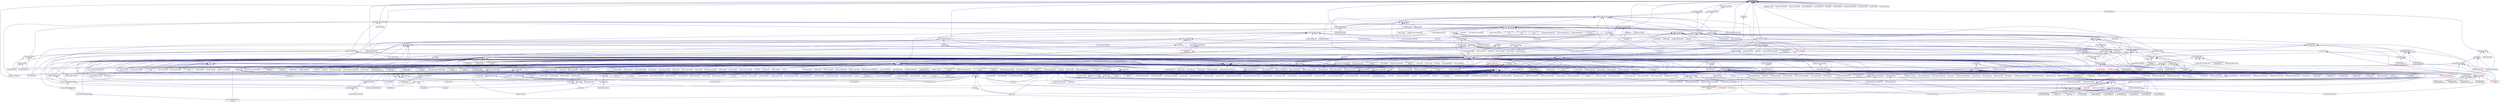 digraph "unlock_guard.hpp"
{
  edge [fontname="Helvetica",fontsize="10",labelfontname="Helvetica",labelfontsize="10"];
  node [fontname="Helvetica",fontsize="10",shape=record];
  Node16 [label="unlock_guard.hpp",height=0.2,width=0.4,color="black", fillcolor="grey75", style="filled", fontcolor="black"];
  Node16 -> Node17 [dir="back",color="midnightblue",fontsize="10",style="solid",fontname="Helvetica"];
  Node17 [label="allgather.hpp",height=0.2,width=0.4,color="black", fillcolor="white", style="filled",URL="$d4/d4a/allgather_8hpp.html"];
  Node17 -> Node18 [dir="back",color="midnightblue",fontsize="10",style="solid",fontname="Helvetica"];
  Node18 [label="allgather_module.cpp",height=0.2,width=0.4,color="black", fillcolor="white", style="filled",URL="$df/de4/allgather__module_8cpp.html"];
  Node17 -> Node19 [dir="back",color="midnightblue",fontsize="10",style="solid",fontname="Helvetica"];
  Node19 [label="allgather.cpp",height=0.2,width=0.4,color="black", fillcolor="white", style="filled",URL="$d7/d06/allgather_8cpp.html"];
  Node17 -> Node20 [dir="back",color="midnightblue",fontsize="10",style="solid",fontname="Helvetica"];
  Node20 [label="ag_client.cpp",height=0.2,width=0.4,color="black", fillcolor="white", style="filled",URL="$d4/d5d/ag__client_8cpp.html"];
  Node16 -> Node21 [dir="back",color="midnightblue",fontsize="10",style="solid",fontname="Helvetica"];
  Node21 [label="throttle.cpp",height=0.2,width=0.4,color="black", fillcolor="white", style="filled",URL="$de/d56/server_2throttle_8cpp.html"];
  Node16 -> Node22 [dir="back",color="midnightblue",fontsize="10",style="solid",fontname="Helvetica"];
  Node22 [label="order_output.hpp",height=0.2,width=0.4,color="black", fillcolor="white", style="filled",URL="$da/d4f/order__output_8hpp.html"];
  Node22 -> Node23 [dir="back",color="midnightblue",fontsize="10",style="solid",fontname="Helvetica"];
  Node23 [label="output_stream.hpp",height=0.2,width=0.4,color="black", fillcolor="white", style="filled",URL="$d6/db5/output__stream_8hpp.html"];
  Node23 -> Node24 [dir="back",color="midnightblue",fontsize="10",style="solid",fontname="Helvetica"];
  Node24 [label="ostream.hpp",height=0.2,width=0.4,color="black", fillcolor="white", style="filled",URL="$d1/d38/ostream_8hpp.html"];
  Node24 -> Node25 [dir="back",color="midnightblue",fontsize="10",style="solid",fontname="Helvetica"];
  Node25 [label="standard_streams.hpp",height=0.2,width=0.4,color="black", fillcolor="white", style="filled",URL="$db/d16/standard__streams_8hpp.html"];
  Node25 -> Node26 [dir="back",color="midnightblue",fontsize="10",style="solid",fontname="Helvetica"];
  Node26 [label="iostreams.hpp",height=0.2,width=0.4,color="black", fillcolor="white", style="filled",URL="$de/d22/iostreams_8hpp.html"];
  Node26 -> Node19 [dir="back",color="midnightblue",fontsize="10",style="solid",fontname="Helvetica"];
  Node26 -> Node27 [dir="back",color="midnightblue",fontsize="10",style="solid",fontname="Helvetica"];
  Node27 [label="allgather_and_gate.cpp",height=0.2,width=0.4,color="black", fillcolor="white", style="filled",URL="$d1/d56/allgather__and__gate_8cpp.html"];
  Node26 -> Node28 [dir="back",color="midnightblue",fontsize="10",style="solid",fontname="Helvetica"];
  Node28 [label="async_io_action.cpp",height=0.2,width=0.4,color="black", fillcolor="white", style="filled",URL="$d3/df5/async__io__action_8cpp.html"];
  Node26 -> Node29 [dir="back",color="midnightblue",fontsize="10",style="solid",fontname="Helvetica"];
  Node29 [label="async_io_external.cpp",height=0.2,width=0.4,color="black", fillcolor="white", style="filled",URL="$da/d9a/async__io__external_8cpp.html"];
  Node26 -> Node30 [dir="back",color="midnightblue",fontsize="10",style="solid",fontname="Helvetica"];
  Node30 [label="async_io_low_level.cpp",height=0.2,width=0.4,color="black", fillcolor="white", style="filled",URL="$dc/d10/async__io__low__level_8cpp.html"];
  Node26 -> Node31 [dir="back",color="midnightblue",fontsize="10",style="solid",fontname="Helvetica"];
  Node31 [label="async_io_simple.cpp",height=0.2,width=0.4,color="black", fillcolor="white", style="filled",URL="$da/db7/async__io__simple_8cpp.html"];
  Node26 -> Node32 [dir="back",color="midnightblue",fontsize="10",style="solid",fontname="Helvetica"];
  Node32 [label="os_thread_num.cpp",height=0.2,width=0.4,color="black", fillcolor="white", style="filled",URL="$d2/dfb/os__thread__num_8cpp.html"];
  Node26 -> Node33 [dir="back",color="midnightblue",fontsize="10",style="solid",fontname="Helvetica"];
  Node33 [label="rnd_future_reduce.cpp",height=0.2,width=0.4,color="black", fillcolor="white", style="filled",URL="$d1/db5/rnd__future__reduce_8cpp.html"];
  Node26 -> Node34 [dir="back",color="midnightblue",fontsize="10",style="solid",fontname="Helvetica"];
  Node34 [label="heartbeat_console.cpp",height=0.2,width=0.4,color="black", fillcolor="white", style="filled",URL="$da/de8/heartbeat__console_8cpp.html"];
  Node26 -> Node35 [dir="back",color="midnightblue",fontsize="10",style="solid",fontname="Helvetica"];
  Node35 [label="hello_world_component.cpp",height=0.2,width=0.4,color="black", fillcolor="white", style="filled",URL="$d8/daa/hello__world__component_8cpp.html"];
  Node26 -> Node36 [dir="back",color="midnightblue",fontsize="10",style="solid",fontname="Helvetica"];
  Node36 [label="jacobi.cpp",height=0.2,width=0.4,color="black", fillcolor="white", style="filled",URL="$d2/d27/jacobi_8cpp.html"];
  Node26 -> Node37 [dir="back",color="midnightblue",fontsize="10",style="solid",fontname="Helvetica"];
  Node37 [label="stencil_iterator.hpp",height=0.2,width=0.4,color="black", fillcolor="white", style="filled",URL="$dc/d5c/server_2stencil__iterator_8hpp.html"];
  Node37 -> Node38 [dir="back",color="midnightblue",fontsize="10",style="solid",fontname="Helvetica"];
  Node38 [label="solver.hpp",height=0.2,width=0.4,color="black", fillcolor="white", style="filled",URL="$db/d9a/server_2solver_8hpp.html"];
  Node38 -> Node39 [dir="back",color="midnightblue",fontsize="10",style="solid",fontname="Helvetica"];
  Node39 [label="solver.hpp",height=0.2,width=0.4,color="black", fillcolor="white", style="filled",URL="$d2/d1c/solver_8hpp.html"];
  Node39 -> Node36 [dir="back",color="midnightblue",fontsize="10",style="solid",fontname="Helvetica"];
  Node38 -> Node40 [dir="back",color="midnightblue",fontsize="10",style="solid",fontname="Helvetica"];
  Node40 [label="solver.cpp",height=0.2,width=0.4,color="black", fillcolor="white", style="filled",URL="$d6/d94/solver_8cpp.html"];
  Node37 -> Node41 [dir="back",color="midnightblue",fontsize="10",style="solid",fontname="Helvetica"];
  Node41 [label="stencil_iterator.cpp",height=0.2,width=0.4,color="black", fillcolor="white", style="filled",URL="$d6/de1/server_2stencil__iterator_8cpp.html"];
  Node37 -> Node42 [dir="back",color="midnightblue",fontsize="10",style="solid",fontname="Helvetica"];
  Node42 [label="stencil_iterator.cpp",height=0.2,width=0.4,color="black", fillcolor="white", style="filled",URL="$d7/d71/stencil__iterator_8cpp.html"];
  Node26 -> Node43 [dir="back",color="midnightblue",fontsize="10",style="solid",fontname="Helvetica"];
  Node43 [label="grid.cpp",height=0.2,width=0.4,color="black", fillcolor="white", style="filled",URL="$d6/d1b/jacobi__component_2grid_8cpp.html"];
  Node26 -> Node44 [dir="back",color="midnightblue",fontsize="10",style="solid",fontname="Helvetica"];
  Node44 [label="access_counter_set.cpp",height=0.2,width=0.4,color="black", fillcolor="white", style="filled",URL="$dc/d52/access__counter__set_8cpp.html"];
  Node26 -> Node45 [dir="back",color="midnightblue",fontsize="10",style="solid",fontname="Helvetica"];
  Node45 [label="1d_wave_equation.cpp",height=0.2,width=0.4,color="black", fillcolor="white", style="filled",URL="$da/dab/1d__wave__equation_8cpp.html"];
  Node26 -> Node46 [dir="back",color="midnightblue",fontsize="10",style="solid",fontname="Helvetica"];
  Node46 [label="allow_unknown_options.cpp",height=0.2,width=0.4,color="black", fillcolor="white", style="filled",URL="$d9/dc9/allow__unknown__options_8cpp.html"];
  Node26 -> Node47 [dir="back",color="midnightblue",fontsize="10",style="solid",fontname="Helvetica"];
  Node47 [label="command_line_handling.cpp",height=0.2,width=0.4,color="black", fillcolor="white", style="filled",URL="$d4/d05/examples_2quickstart_2command__line__handling_8cpp.html"];
  Node26 -> Node48 [dir="back",color="midnightblue",fontsize="10",style="solid",fontname="Helvetica"];
  Node48 [label="component_ctors.cpp",height=0.2,width=0.4,color="black", fillcolor="white", style="filled",URL="$d3/d2a/component__ctors_8cpp.html"];
  Node26 -> Node49 [dir="back",color="midnightblue",fontsize="10",style="solid",fontname="Helvetica"];
  Node49 [label="component_in_executable.cpp",height=0.2,width=0.4,color="black", fillcolor="white", style="filled",URL="$d8/d4b/component__in__executable_8cpp.html"];
  Node26 -> Node50 [dir="back",color="midnightblue",fontsize="10",style="solid",fontname="Helvetica"];
  Node50 [label="component_inheritance.cpp",height=0.2,width=0.4,color="black", fillcolor="white", style="filled",URL="$d8/d55/component__inheritance_8cpp.html"];
  Node26 -> Node51 [dir="back",color="midnightblue",fontsize="10",style="solid",fontname="Helvetica"];
  Node51 [label="component_with_executor.cpp",height=0.2,width=0.4,color="black", fillcolor="white", style="filled",URL="$d4/d20/component__with__executor_8cpp.html"];
  Node26 -> Node52 [dir="back",color="midnightblue",fontsize="10",style="solid",fontname="Helvetica"];
  Node52 [label="customize_async.cpp",height=0.2,width=0.4,color="black", fillcolor="white", style="filled",URL="$d0/d82/customize__async_8cpp.html"];
  Node26 -> Node53 [dir="back",color="midnightblue",fontsize="10",style="solid",fontname="Helvetica"];
  Node53 [label="enumerate_threads.cpp",height=0.2,width=0.4,color="black", fillcolor="white", style="filled",URL="$d3/dd4/enumerate__threads_8cpp.html"];
  Node26 -> Node54 [dir="back",color="midnightblue",fontsize="10",style="solid",fontname="Helvetica"];
  Node54 [label="error_handling.cpp",height=0.2,width=0.4,color="black", fillcolor="white", style="filled",URL="$d9/d96/error__handling_8cpp.html"];
  Node26 -> Node55 [dir="back",color="midnightblue",fontsize="10",style="solid",fontname="Helvetica"];
  Node55 [label="event_synchronization.cpp",height=0.2,width=0.4,color="black", fillcolor="white", style="filled",URL="$d0/d35/event__synchronization_8cpp.html"];
  Node26 -> Node56 [dir="back",color="midnightblue",fontsize="10",style="solid",fontname="Helvetica"];
  Node56 [label="fractals.cpp",height=0.2,width=0.4,color="black", fillcolor="white", style="filled",URL="$d8/d58/fractals_8cpp.html"];
  Node26 -> Node57 [dir="back",color="midnightblue",fontsize="10",style="solid",fontname="Helvetica"];
  Node57 [label="fractals_executor.cpp",height=0.2,width=0.4,color="black", fillcolor="white", style="filled",URL="$d9/da9/fractals__executor_8cpp.html"];
  Node26 -> Node58 [dir="back",color="midnightblue",fontsize="10",style="solid",fontname="Helvetica"];
  Node58 [label="hello_world.cpp",height=0.2,width=0.4,color="black", fillcolor="white", style="filled",URL="$d0/d67/hello__world_8cpp.html"];
  Node26 -> Node59 [dir="back",color="midnightblue",fontsize="10",style="solid",fontname="Helvetica"];
  Node59 [label="interval_timer.cpp",height=0.2,width=0.4,color="black", fillcolor="white", style="filled",URL="$de/df1/examples_2quickstart_2interval__timer_8cpp.html"];
  Node26 -> Node60 [dir="back",color="midnightblue",fontsize="10",style="solid",fontname="Helvetica"];
  Node60 [label="local_channel.cpp",height=0.2,width=0.4,color="black", fillcolor="white", style="filled",URL="$d0/d3e/local__channel_8cpp.html"];
  Node26 -> Node61 [dir="back",color="midnightblue",fontsize="10",style="solid",fontname="Helvetica"];
  Node61 [label="pingpong.cpp",height=0.2,width=0.4,color="black", fillcolor="white", style="filled",URL="$dd/d4d/pingpong_8cpp.html"];
  Node26 -> Node62 [dir="back",color="midnightblue",fontsize="10",style="solid",fontname="Helvetica"];
  Node62 [label="shared_mutex.cpp",height=0.2,width=0.4,color="black", fillcolor="white", style="filled",URL="$da/d0b/shared__mutex_8cpp.html"];
  Node26 -> Node63 [dir="back",color="midnightblue",fontsize="10",style="solid",fontname="Helvetica"];
  Node63 [label="sierpinski.cpp",height=0.2,width=0.4,color="black", fillcolor="white", style="filled",URL="$d3/d7e/sierpinski_8cpp.html"];
  Node26 -> Node64 [dir="back",color="midnightblue",fontsize="10",style="solid",fontname="Helvetica"];
  Node64 [label="simple_future_continuation.cpp",height=0.2,width=0.4,color="black", fillcolor="white", style="filled",URL="$d8/d3c/simple__future__continuation_8cpp.html"];
  Node26 -> Node65 [dir="back",color="midnightblue",fontsize="10",style="solid",fontname="Helvetica"];
  Node65 [label="simplest_hello_world.cpp",height=0.2,width=0.4,color="black", fillcolor="white", style="filled",URL="$d7/ddc/simplest__hello__world_8cpp.html"];
  Node26 -> Node66 [dir="back",color="midnightblue",fontsize="10",style="solid",fontname="Helvetica"];
  Node66 [label="sort_by_key_demo.cpp",height=0.2,width=0.4,color="black", fillcolor="white", style="filled",URL="$da/d20/sort__by__key__demo_8cpp.html"];
  Node26 -> Node67 [dir="back",color="midnightblue",fontsize="10",style="solid",fontname="Helvetica"];
  Node67 [label="timed_futures.cpp",height=0.2,width=0.4,color="black", fillcolor="white", style="filled",URL="$d6/d8d/timed__futures_8cpp.html"];
  Node26 -> Node68 [dir="back",color="midnightblue",fontsize="10",style="solid",fontname="Helvetica"];
  Node68 [label="vector_counting_dotproduct.cpp",height=0.2,width=0.4,color="black", fillcolor="white", style="filled",URL="$df/de9/vector__counting__dotproduct_8cpp.html"];
  Node26 -> Node69 [dir="back",color="midnightblue",fontsize="10",style="solid",fontname="Helvetica"];
  Node69 [label="vector_zip_dotproduct.cpp",height=0.2,width=0.4,color="black", fillcolor="white", style="filled",URL="$dc/d18/vector__zip__dotproduct_8cpp.html"];
  Node26 -> Node70 [dir="back",color="midnightblue",fontsize="10",style="solid",fontname="Helvetica"];
  Node70 [label="oversubscribing_resource\l_partitioner.cpp",height=0.2,width=0.4,color="black", fillcolor="white", style="filled",URL="$dd/dee/oversubscribing__resource__partitioner_8cpp.html"];
  Node26 -> Node71 [dir="back",color="midnightblue",fontsize="10",style="solid",fontname="Helvetica"];
  Node71 [label="simple_resource_partitioner.cpp",height=0.2,width=0.4,color="black", fillcolor="white", style="filled",URL="$d5/df9/simple__resource__partitioner_8cpp.html"];
  Node26 -> Node72 [dir="back",color="midnightblue",fontsize="10",style="solid",fontname="Helvetica"];
  Node72 [label="thread_aware_timer.cpp",height=0.2,width=0.4,color="black", fillcolor="white", style="filled",URL="$df/d11/examples_2thread__aware__timer_2thread__aware__timer_8cpp.html"];
  Node26 -> Node73 [dir="back",color="midnightblue",fontsize="10",style="solid",fontname="Helvetica"];
  Node73 [label="simple_central_tuplespace\l_client.cpp",height=0.2,width=0.4,color="black", fillcolor="white", style="filled",URL="$d1/d7b/simple__central__tuplespace__client_8cpp.html"];
  Node26 -> Node74 [dir="back",color="midnightblue",fontsize="10",style="solid",fontname="Helvetica"];
  Node74 [label="foreach_scaling.cpp",height=0.2,width=0.4,color="black", fillcolor="white", style="filled",URL="$d4/d94/foreach__scaling_8cpp.html"];
  Node26 -> Node75 [dir="back",color="midnightblue",fontsize="10",style="solid",fontname="Helvetica"];
  Node75 [label="future_overhead.cpp",height=0.2,width=0.4,color="black", fillcolor="white", style="filled",URL="$d3/d79/future__overhead_8cpp.html"];
  Node26 -> Node76 [dir="back",color="midnightblue",fontsize="10",style="solid",fontname="Helvetica"];
  Node76 [label="hpx_heterogeneous_timed\l_task_spawn.cpp",height=0.2,width=0.4,color="black", fillcolor="white", style="filled",URL="$dd/d27/hpx__heterogeneous__timed__task__spawn_8cpp.html"];
  Node26 -> Node77 [dir="back",color="midnightblue",fontsize="10",style="solid",fontname="Helvetica"];
  Node77 [label="hpx_homogeneous_timed\l_task_spawn_executors.cpp",height=0.2,width=0.4,color="black", fillcolor="white", style="filled",URL="$d1/d3b/hpx__homogeneous__timed__task__spawn__executors_8cpp.html"];
  Node26 -> Node78 [dir="back",color="midnightblue",fontsize="10",style="solid",fontname="Helvetica"];
  Node78 [label="parent_vs_child_stealing.cpp",height=0.2,width=0.4,color="black", fillcolor="white", style="filled",URL="$d2/d07/parent__vs__child__stealing_8cpp.html"];
  Node26 -> Node79 [dir="back",color="midnightblue",fontsize="10",style="solid",fontname="Helvetica"];
  Node79 [label="partitioned_vector\l_foreach.cpp",height=0.2,width=0.4,color="black", fillcolor="white", style="filled",URL="$df/d5f/partitioned__vector__foreach_8cpp.html"];
  Node26 -> Node80 [dir="back",color="midnightblue",fontsize="10",style="solid",fontname="Helvetica"];
  Node80 [label="serialization_overhead.cpp",height=0.2,width=0.4,color="black", fillcolor="white", style="filled",URL="$d3/df8/serialization__overhead_8cpp.html"];
  Node26 -> Node81 [dir="back",color="midnightblue",fontsize="10",style="solid",fontname="Helvetica"];
  Node81 [label="sizeof.cpp",height=0.2,width=0.4,color="black", fillcolor="white", style="filled",URL="$d3/d0f/sizeof_8cpp.html"];
  Node26 -> Node82 [dir="back",color="midnightblue",fontsize="10",style="solid",fontname="Helvetica"];
  Node82 [label="skynet.cpp",height=0.2,width=0.4,color="black", fillcolor="white", style="filled",URL="$d0/dc3/skynet_8cpp.html"];
  Node26 -> Node83 [dir="back",color="midnightblue",fontsize="10",style="solid",fontname="Helvetica"];
  Node83 [label="spinlock_overhead1.cpp",height=0.2,width=0.4,color="black", fillcolor="white", style="filled",URL="$d0/d32/spinlock__overhead1_8cpp.html"];
  Node26 -> Node84 [dir="back",color="midnightblue",fontsize="10",style="solid",fontname="Helvetica"];
  Node84 [label="spinlock_overhead2.cpp",height=0.2,width=0.4,color="black", fillcolor="white", style="filled",URL="$de/d55/spinlock__overhead2_8cpp.html"];
  Node26 -> Node85 [dir="back",color="midnightblue",fontsize="10",style="solid",fontname="Helvetica"];
  Node85 [label="stencil3_iterators.cpp",height=0.2,width=0.4,color="black", fillcolor="white", style="filled",URL="$db/d9e/stencil3__iterators_8cpp.html"];
  Node26 -> Node86 [dir="back",color="midnightblue",fontsize="10",style="solid",fontname="Helvetica"];
  Node86 [label="stream.cpp",height=0.2,width=0.4,color="black", fillcolor="white", style="filled",URL="$da/d5f/stream_8cpp.html"];
  Node26 -> Node87 [dir="back",color="midnightblue",fontsize="10",style="solid",fontname="Helvetica"];
  Node87 [label="transform_reduce_binary\l_scaling.cpp",height=0.2,width=0.4,color="black", fillcolor="white", style="filled",URL="$d1/dae/transform__reduce__binary__scaling_8cpp.html"];
  Node26 -> Node88 [dir="back",color="midnightblue",fontsize="10",style="solid",fontname="Helvetica"];
  Node88 [label="transform_reduce_scaling.cpp",height=0.2,width=0.4,color="black", fillcolor="white", style="filled",URL="$db/d2a/transform__reduce__scaling_8cpp.html"];
  Node26 -> Node89 [dir="back",color="midnightblue",fontsize="10",style="solid",fontname="Helvetica"];
  Node89 [label="wait_all_timings.cpp",height=0.2,width=0.4,color="black", fillcolor="white", style="filled",URL="$d5/da1/wait__all__timings_8cpp.html"];
  Node26 -> Node90 [dir="back",color="midnightblue",fontsize="10",style="solid",fontname="Helvetica"];
  Node90 [label="minmax_element_performance.cpp",height=0.2,width=0.4,color="black", fillcolor="white", style="filled",URL="$d9/d93/minmax__element__performance_8cpp.html"];
  Node26 -> Node91 [dir="back",color="midnightblue",fontsize="10",style="solid",fontname="Helvetica"];
  Node91 [label="osu_bcast.cpp",height=0.2,width=0.4,color="black", fillcolor="white", style="filled",URL="$d3/dca/osu__bcast_8cpp.html"];
  Node26 -> Node92 [dir="back",color="midnightblue",fontsize="10",style="solid",fontname="Helvetica"];
  Node92 [label="osu_bibw.cpp",height=0.2,width=0.4,color="black", fillcolor="white", style="filled",URL="$d2/d04/osu__bibw_8cpp.html"];
  Node26 -> Node93 [dir="back",color="midnightblue",fontsize="10",style="solid",fontname="Helvetica"];
  Node93 [label="osu_bw.cpp",height=0.2,width=0.4,color="black", fillcolor="white", style="filled",URL="$d4/d20/osu__bw_8cpp.html"];
  Node26 -> Node94 [dir="back",color="midnightblue",fontsize="10",style="solid",fontname="Helvetica"];
  Node94 [label="osu_latency.cpp",height=0.2,width=0.4,color="black", fillcolor="white", style="filled",URL="$df/d58/osu__latency_8cpp.html"];
  Node26 -> Node95 [dir="back",color="midnightblue",fontsize="10",style="solid",fontname="Helvetica"];
  Node95 [label="osu_multi_lat.cpp",height=0.2,width=0.4,color="black", fillcolor="white", style="filled",URL="$d7/d91/osu__multi__lat_8cpp.html"];
  Node26 -> Node96 [dir="back",color="midnightblue",fontsize="10",style="solid",fontname="Helvetica"];
  Node96 [label="osu_scatter.cpp",height=0.2,width=0.4,color="black", fillcolor="white", style="filled",URL="$d4/d4c/osu__scatter_8cpp.html"];
  Node26 -> Node97 [dir="back",color="midnightblue",fontsize="10",style="solid",fontname="Helvetica"];
  Node97 [label="pingpong_performance.cpp",height=0.2,width=0.4,color="black", fillcolor="white", style="filled",URL="$de/d03/pingpong__performance_8cpp.html"];
  Node26 -> Node98 [dir="back",color="midnightblue",fontsize="10",style="solid",fontname="Helvetica"];
  Node98 [label="plain_action_1330.cpp",height=0.2,width=0.4,color="black", fillcolor="white", style="filled",URL="$d4/def/plain__action__1330_8cpp.html"];
  Node26 -> Node99 [dir="back",color="midnightblue",fontsize="10",style="solid",fontname="Helvetica"];
  Node99 [label="client_1950.cpp",height=0.2,width=0.4,color="black", fillcolor="white", style="filled",URL="$d0/d79/client__1950_8cpp.html"];
  Node26 -> Node100 [dir="back",color="midnightblue",fontsize="10",style="solid",fontname="Helvetica"];
  Node100 [label="lost_output_2236.cpp",height=0.2,width=0.4,color="black", fillcolor="white", style="filled",URL="$db/dd0/lost__output__2236_8cpp.html"];
  Node26 -> Node101 [dir="back",color="midnightblue",fontsize="10",style="solid",fontname="Helvetica"];
  Node101 [label="no_output_1173.cpp",height=0.2,width=0.4,color="black", fillcolor="white", style="filled",URL="$de/d67/no__output__1173_8cpp.html"];
  Node26 -> Node102 [dir="back",color="midnightblue",fontsize="10",style="solid",fontname="Helvetica"];
  Node102 [label="dataflow_future_swap.cpp",height=0.2,width=0.4,color="black", fillcolor="white", style="filled",URL="$dc/d8c/dataflow__future__swap_8cpp.html"];
  Node26 -> Node103 [dir="back",color="midnightblue",fontsize="10",style="solid",fontname="Helvetica"];
  Node103 [label="dataflow_future_swap2.cpp",height=0.2,width=0.4,color="black", fillcolor="white", style="filled",URL="$d1/db3/dataflow__future__swap2_8cpp.html"];
  Node26 -> Node104 [dir="back",color="midnightblue",fontsize="10",style="solid",fontname="Helvetica"];
  Node104 [label="promise_1620.cpp",height=0.2,width=0.4,color="black", fillcolor="white", style="filled",URL="$d2/d67/promise__1620_8cpp.html"];
  Node26 -> Node105 [dir="back",color="midnightblue",fontsize="10",style="solid",fontname="Helvetica"];
  Node105 [label="wait_all_hang_1946.cpp",height=0.2,width=0.4,color="black", fillcolor="white", style="filled",URL="$d5/d69/wait__all__hang__1946_8cpp.html"];
  Node26 -> Node106 [dir="back",color="midnightblue",fontsize="10",style="solid",fontname="Helvetica"];
  Node106 [label="function_argument.cpp",height=0.2,width=0.4,color="black", fillcolor="white", style="filled",URL="$db/da3/function__argument_8cpp.html"];
  Node26 -> Node107 [dir="back",color="midnightblue",fontsize="10",style="solid",fontname="Helvetica"];
  Node107 [label="function_serialization\l_728.cpp",height=0.2,width=0.4,color="black", fillcolor="white", style="filled",URL="$d8/db1/function__serialization__728_8cpp.html"];
  Node26 -> Node108 [dir="back",color="midnightblue",fontsize="10",style="solid",fontname="Helvetica"];
  Node108 [label="managed_refcnt_checker.cpp",height=0.2,width=0.4,color="black", fillcolor="white", style="filled",URL="$d7/d11/server_2managed__refcnt__checker_8cpp.html"];
  Node26 -> Node109 [dir="back",color="midnightblue",fontsize="10",style="solid",fontname="Helvetica"];
  Node109 [label="simple_refcnt_checker.cpp",height=0.2,width=0.4,color="black", fillcolor="white", style="filled",URL="$d7/d14/server_2simple__refcnt__checker_8cpp.html"];
  Node26 -> Node110 [dir="back",color="midnightblue",fontsize="10",style="solid",fontname="Helvetica"];
  Node110 [label="credit_exhaustion.cpp",height=0.2,width=0.4,color="black", fillcolor="white", style="filled",URL="$d6/d80/credit__exhaustion_8cpp.html"];
  Node26 -> Node111 [dir="back",color="midnightblue",fontsize="10",style="solid",fontname="Helvetica"];
  Node111 [label="local_address_rebind.cpp",height=0.2,width=0.4,color="black", fillcolor="white", style="filled",URL="$d1/d4f/local__address__rebind_8cpp.html"];
  Node26 -> Node112 [dir="back",color="midnightblue",fontsize="10",style="solid",fontname="Helvetica"];
  Node112 [label="local_embedded_ref\l_to_local_object.cpp",height=0.2,width=0.4,color="black", fillcolor="white", style="filled",URL="$d6/d54/local__embedded__ref__to__local__object_8cpp.html"];
  Node26 -> Node113 [dir="back",color="midnightblue",fontsize="10",style="solid",fontname="Helvetica"];
  Node113 [label="local_embedded_ref\l_to_remote_object.cpp",height=0.2,width=0.4,color="black", fillcolor="white", style="filled",URL="$d6/d34/local__embedded__ref__to__remote__object_8cpp.html"];
  Node26 -> Node114 [dir="back",color="midnightblue",fontsize="10",style="solid",fontname="Helvetica"];
  Node114 [label="refcnted_symbol_to\l_local_object.cpp",height=0.2,width=0.4,color="black", fillcolor="white", style="filled",URL="$d9/deb/refcnted__symbol__to__local__object_8cpp.html"];
  Node26 -> Node115 [dir="back",color="midnightblue",fontsize="10",style="solid",fontname="Helvetica"];
  Node115 [label="refcnted_symbol_to\l_remote_object.cpp",height=0.2,width=0.4,color="black", fillcolor="white", style="filled",URL="$dd/d20/refcnted__symbol__to__remote__object_8cpp.html"];
  Node26 -> Node116 [dir="back",color="midnightblue",fontsize="10",style="solid",fontname="Helvetica"];
  Node116 [label="remote_embedded_ref\l_to_local_object.cpp",height=0.2,width=0.4,color="black", fillcolor="white", style="filled",URL="$d4/ded/remote__embedded__ref__to__local__object_8cpp.html"];
  Node26 -> Node117 [dir="back",color="midnightblue",fontsize="10",style="solid",fontname="Helvetica"];
  Node117 [label="remote_embedded_ref\l_to_remote_object.cpp",height=0.2,width=0.4,color="black", fillcolor="white", style="filled",URL="$dc/dca/remote__embedded__ref__to__remote__object_8cpp.html"];
  Node26 -> Node118 [dir="back",color="midnightblue",fontsize="10",style="solid",fontname="Helvetica"];
  Node118 [label="scoped_ref_to_local\l_object.cpp",height=0.2,width=0.4,color="black", fillcolor="white", style="filled",URL="$d6/da4/scoped__ref__to__local__object_8cpp.html"];
  Node26 -> Node119 [dir="back",color="midnightblue",fontsize="10",style="solid",fontname="Helvetica"];
  Node119 [label="scoped_ref_to_remote\l_object.cpp",height=0.2,width=0.4,color="black", fillcolor="white", style="filled",URL="$de/d85/scoped__ref__to__remote__object_8cpp.html"];
  Node26 -> Node120 [dir="back",color="midnightblue",fontsize="10",style="solid",fontname="Helvetica"];
  Node120 [label="split_credit.cpp",height=0.2,width=0.4,color="black", fillcolor="white", style="filled",URL="$dc/d1c/split__credit_8cpp.html"];
  Node26 -> Node121 [dir="back",color="midnightblue",fontsize="10",style="solid",fontname="Helvetica"];
  Node121 [label="uncounted_symbol_to\l_local_object.cpp",height=0.2,width=0.4,color="black", fillcolor="white", style="filled",URL="$de/d5f/uncounted__symbol__to__local__object_8cpp.html"];
  Node26 -> Node122 [dir="back",color="midnightblue",fontsize="10",style="solid",fontname="Helvetica"];
  Node122 [label="uncounted_symbol_to\l_remote_object.cpp",height=0.2,width=0.4,color="black", fillcolor="white", style="filled",URL="$d5/d86/uncounted__symbol__to__remote__object_8cpp.html"];
  Node26 -> Node123 [dir="back",color="midnightblue",fontsize="10",style="solid",fontname="Helvetica"];
  Node123 [label="test.cpp",height=0.2,width=0.4,color="black", fillcolor="white", style="filled",URL="$df/dac/test_8cpp.html"];
  Node26 -> Node124 [dir="back",color="midnightblue",fontsize="10",style="solid",fontname="Helvetica"];
  Node124 [label="inheritance_2_classes\l_abstract.cpp",height=0.2,width=0.4,color="black", fillcolor="white", style="filled",URL="$dd/d8e/inheritance__2__classes__abstract_8cpp.html"];
  Node26 -> Node125 [dir="back",color="midnightblue",fontsize="10",style="solid",fontname="Helvetica"];
  Node125 [label="inheritance_2_classes\l_concrete.cpp",height=0.2,width=0.4,color="black", fillcolor="white", style="filled",URL="$d8/dc5/inheritance__2__classes__concrete_8cpp.html"];
  Node26 -> Node126 [dir="back",color="midnightblue",fontsize="10",style="solid",fontname="Helvetica"];
  Node126 [label="inheritance_3_classes\l_1_abstract.cpp",height=0.2,width=0.4,color="black", fillcolor="white", style="filled",URL="$dc/dfb/inheritance__3__classes__1__abstract_8cpp.html"];
  Node26 -> Node127 [dir="back",color="midnightblue",fontsize="10",style="solid",fontname="Helvetica"];
  Node127 [label="inheritance_3_classes\l_2_abstract.cpp",height=0.2,width=0.4,color="black", fillcolor="white", style="filled",URL="$dd/d34/inheritance__3__classes__2__abstract_8cpp.html"];
  Node26 -> Node128 [dir="back",color="midnightblue",fontsize="10",style="solid",fontname="Helvetica"];
  Node128 [label="inheritance_3_classes\l_concrete.cpp",height=0.2,width=0.4,color="black", fillcolor="white", style="filled",URL="$de/d09/inheritance__3__classes__concrete_8cpp.html"];
  Node26 -> Node129 [dir="back",color="midnightblue",fontsize="10",style="solid",fontname="Helvetica"];
  Node129 [label="migrate_component.cpp",height=0.2,width=0.4,color="black", fillcolor="white", style="filled",URL="$dc/d78/migrate__component_8cpp.html"];
  Node26 -> Node130 [dir="back",color="midnightblue",fontsize="10",style="solid",fontname="Helvetica"];
  Node130 [label="task_block.cpp",height=0.2,width=0.4,color="black", fillcolor="white", style="filled",URL="$d8/d7d/task__block_8cpp.html"];
  Node26 -> Node131 [dir="back",color="midnightblue",fontsize="10",style="solid",fontname="Helvetica"];
  Node131 [label="task_block_executor.cpp",height=0.2,width=0.4,color="black", fillcolor="white", style="filled",URL="$d7/df6/task__block__executor_8cpp.html"];
  Node26 -> Node132 [dir="back",color="midnightblue",fontsize="10",style="solid",fontname="Helvetica"];
  Node132 [label="task_block_par.cpp",height=0.2,width=0.4,color="black", fillcolor="white", style="filled",URL="$d9/df1/task__block__par_8cpp.html"];
  Node26 -> Node133 [dir="back",color="midnightblue",fontsize="10",style="solid",fontname="Helvetica"];
  Node133 [label="put_parcels.cpp",height=0.2,width=0.4,color="black", fillcolor="white", style="filled",URL="$df/d23/put__parcels_8cpp.html"];
  Node26 -> Node134 [dir="back",color="midnightblue",fontsize="10",style="solid",fontname="Helvetica"];
  Node134 [label="put_parcels_with_coalescing.cpp",height=0.2,width=0.4,color="black", fillcolor="white", style="filled",URL="$d6/dca/put__parcels__with__coalescing_8cpp.html"];
  Node26 -> Node135 [dir="back",color="midnightblue",fontsize="10",style="solid",fontname="Helvetica"];
  Node135 [label="put_parcels_with_compression.cpp",height=0.2,width=0.4,color="black", fillcolor="white", style="filled",URL="$df/d62/put__parcels__with__compression_8cpp.html"];
  Node25 -> Node136 [dir="back",color="midnightblue",fontsize="10",style="solid",fontname="Helvetica"];
  Node136 [label="component_module.cpp",height=0.2,width=0.4,color="black", fillcolor="white", style="filled",URL="$da/d41/iostreams_2component__module_8cpp.html"];
  Node25 -> Node137 [dir="back",color="midnightblue",fontsize="10",style="solid",fontname="Helvetica"];
  Node137 [label="standard_streams.cpp",height=0.2,width=0.4,color="black", fillcolor="white", style="filled",URL="$da/d60/standard__streams_8cpp.html"];
  Node25 -> Node138 [dir="back",color="midnightblue",fontsize="10",style="solid",fontname="Helvetica"];
  Node138 [label="network_storage.cpp",height=0.2,width=0.4,color="black", fillcolor="white", style="filled",URL="$db/daa/network__storage_8cpp.html"];
  Node25 -> Node139 [dir="back",color="midnightblue",fontsize="10",style="solid",fontname="Helvetica"];
  Node139 [label="simple_profiler.hpp",height=0.2,width=0.4,color="black", fillcolor="white", style="filled",URL="$d8/d02/simple__profiler_8hpp.html"];
  Node139 -> Node138 [dir="back",color="midnightblue",fontsize="10",style="solid",fontname="Helvetica"];
  Node24 -> Node136 [dir="back",color="midnightblue",fontsize="10",style="solid",fontname="Helvetica"];
  Node24 -> Node137 [dir="back",color="midnightblue",fontsize="10",style="solid",fontname="Helvetica"];
  Node23 -> Node136 [dir="back",color="midnightblue",fontsize="10",style="solid",fontname="Helvetica"];
  Node23 -> Node140 [dir="back",color="midnightblue",fontsize="10",style="solid",fontname="Helvetica"];
  Node140 [label="output_stream.cpp",height=0.2,width=0.4,color="black", fillcolor="white", style="filled",URL="$d9/d9b/output__stream_8cpp.html"];
  Node16 -> Node141 [dir="back",color="midnightblue",fontsize="10",style="solid",fontname="Helvetica"];
  Node141 [label="and_gate.hpp",height=0.2,width=0.4,color="black", fillcolor="white", style="filled",URL="$d3/d63/and__gate_8hpp.html"];
  Node141 -> Node142 [dir="back",color="midnightblue",fontsize="10",style="solid",fontname="Helvetica"];
  Node142 [label="local_lcos.hpp",height=0.2,width=0.4,color="black", fillcolor="white", style="filled",URL="$db/d67/local__lcos_8hpp.html"];
  Node142 -> Node143 [dir="back",color="midnightblue",fontsize="10",style="solid",fontname="Helvetica"];
  Node143 [label="template_function_accumulator.hpp",height=0.2,width=0.4,color="black", fillcolor="white", style="filled",URL="$d7/da6/server_2template__function__accumulator_8hpp.html"];
  Node143 -> Node144 [dir="back",color="midnightblue",fontsize="10",style="solid",fontname="Helvetica"];
  Node144 [label="template_function_accumulator.cpp",height=0.2,width=0.4,color="black", fillcolor="white", style="filled",URL="$d5/d02/template__function__accumulator_8cpp.html"];
  Node143 -> Node145 [dir="back",color="midnightblue",fontsize="10",style="solid",fontname="Helvetica"];
  Node145 [label="template_function_accumulator.hpp",height=0.2,width=0.4,color="black", fillcolor="white", style="filled",URL="$d3/de9/template__function__accumulator_8hpp.html"];
  Node145 -> Node146 [dir="back",color="midnightblue",fontsize="10",style="solid",fontname="Helvetica"];
  Node146 [label="template_function_accumulator\l_client.cpp",height=0.2,width=0.4,color="black", fillcolor="white", style="filled",URL="$d0/dc6/template__function__accumulator__client_8cpp.html"];
  Node142 -> Node147 [dir="back",color="midnightblue",fontsize="10",style="solid",fontname="Helvetica"];
  Node147 [label="allgather_and_gate.hpp",height=0.2,width=0.4,color="black", fillcolor="white", style="filled",URL="$d9/dbb/allgather__and__gate_8hpp.html"];
  Node147 -> Node18 [dir="back",color="midnightblue",fontsize="10",style="solid",fontname="Helvetica"];
  Node147 -> Node27 [dir="back",color="midnightblue",fontsize="10",style="solid",fontname="Helvetica"];
  Node147 -> Node20 [dir="back",color="midnightblue",fontsize="10",style="solid",fontname="Helvetica"];
  Node142 -> Node148 [dir="back",color="midnightblue",fontsize="10",style="solid",fontname="Helvetica"];
  Node148 [label="simple_central_tuplespace.hpp",height=0.2,width=0.4,color="black", fillcolor="white", style="filled",URL="$db/d69/server_2simple__central__tuplespace_8hpp.html"];
  Node148 -> Node149 [dir="back",color="midnightblue",fontsize="10",style="solid",fontname="Helvetica"];
  Node149 [label="simple_central_tuplespace.cpp",height=0.2,width=0.4,color="black", fillcolor="white", style="filled",URL="$d3/dec/simple__central__tuplespace_8cpp.html"];
  Node148 -> Node150 [dir="back",color="midnightblue",fontsize="10",style="solid",fontname="Helvetica"];
  Node150 [label="simple_central_tuplespace.hpp",height=0.2,width=0.4,color="black", fillcolor="white", style="filled",URL="$d0/d4b/stubs_2simple__central__tuplespace_8hpp.html"];
  Node150 -> Node151 [dir="back",color="midnightblue",fontsize="10",style="solid",fontname="Helvetica"];
  Node151 [label="simple_central_tuplespace.hpp",height=0.2,width=0.4,color="black", fillcolor="white", style="filled",URL="$d5/ddd/simple__central__tuplespace_8hpp.html"];
  Node151 -> Node73 [dir="back",color="midnightblue",fontsize="10",style="solid",fontname="Helvetica"];
  Node142 -> Node152 [dir="back",color="midnightblue",fontsize="10",style="solid",fontname="Helvetica"];
  Node152 [label="lcos.hpp",height=0.2,width=0.4,color="black", fillcolor="white", style="filled",URL="$d5/deb/lcos_8hpp.html"];
  Node152 -> Node27 [dir="back",color="midnightblue",fontsize="10",style="solid",fontname="Helvetica"];
  Node152 -> Node153 [dir="back",color="midnightblue",fontsize="10",style="solid",fontname="Helvetica"];
  Node153 [label="apex_balance.cpp",height=0.2,width=0.4,color="black", fillcolor="white", style="filled",URL="$d4/d8e/apex__balance_8cpp.html"];
  Node152 -> Node154 [dir="back",color="midnightblue",fontsize="10",style="solid",fontname="Helvetica"];
  Node154 [label="apex_policy_engine\l_active_thread_count.cpp",height=0.2,width=0.4,color="black", fillcolor="white", style="filled",URL="$d5/d01/apex__policy__engine__active__thread__count_8cpp.html"];
  Node152 -> Node155 [dir="back",color="midnightblue",fontsize="10",style="solid",fontname="Helvetica"];
  Node155 [label="apex_policy_engine\l_events.cpp",height=0.2,width=0.4,color="black", fillcolor="white", style="filled",URL="$df/d0f/apex__policy__engine__events_8cpp.html"];
  Node152 -> Node156 [dir="back",color="midnightblue",fontsize="10",style="solid",fontname="Helvetica"];
  Node156 [label="apex_policy_engine\l_periodic.cpp",height=0.2,width=0.4,color="black", fillcolor="white", style="filled",URL="$d5/d7b/apex__policy__engine__periodic_8cpp.html"];
  Node152 -> Node157 [dir="back",color="midnightblue",fontsize="10",style="solid",fontname="Helvetica"];
  Node157 [label="heartbeat.cpp",height=0.2,width=0.4,color="black", fillcolor="white", style="filled",URL="$d8/d98/heartbeat_8cpp.html"];
  Node152 -> Node158 [dir="back",color="midnightblue",fontsize="10",style="solid",fontname="Helvetica"];
  Node158 [label="hello_world_component.hpp",height=0.2,width=0.4,color="black", fillcolor="white", style="filled",URL="$df/df0/hello__world__component_8hpp.html"];
  Node158 -> Node159 [dir="back",color="midnightblue",fontsize="10",style="solid",fontname="Helvetica"];
  Node159 [label="hello_world_client.cpp",height=0.2,width=0.4,color="black", fillcolor="white", style="filled",URL="$d5/da6/hello__world__client_8cpp.html"];
  Node158 -> Node35 [dir="back",color="midnightblue",fontsize="10",style="solid",fontname="Helvetica"];
  Node152 -> Node160 [dir="back",color="midnightblue",fontsize="10",style="solid",fontname="Helvetica"];
  Node160 [label="row.hpp",height=0.2,width=0.4,color="black", fillcolor="white", style="filled",URL="$dc/d69/row_8hpp.html"];
  Node160 -> Node161 [dir="back",color="midnightblue",fontsize="10",style="solid",fontname="Helvetica"];
  Node161 [label="grid.hpp",height=0.2,width=0.4,color="black", fillcolor="white", style="filled",URL="$dc/d8a/grid_8hpp.html"];
  Node161 -> Node36 [dir="back",color="midnightblue",fontsize="10",style="solid",fontname="Helvetica"];
  Node161 -> Node38 [dir="back",color="midnightblue",fontsize="10",style="solid",fontname="Helvetica"];
  Node161 -> Node39 [dir="back",color="midnightblue",fontsize="10",style="solid",fontname="Helvetica"];
  Node161 -> Node43 [dir="back",color="midnightblue",fontsize="10",style="solid",fontname="Helvetica"];
  Node160 -> Node37 [dir="back",color="midnightblue",fontsize="10",style="solid",fontname="Helvetica"];
  Node160 -> Node43 [dir="back",color="midnightblue",fontsize="10",style="solid",fontname="Helvetica"];
  Node152 -> Node162 [dir="back",color="midnightblue",fontsize="10",style="solid",fontname="Helvetica"];
  Node162 [label="stencil_iterator.hpp",height=0.2,width=0.4,color="black", fillcolor="white", style="filled",URL="$d4/dc8/stencil__iterator_8hpp.html"];
  Node162 -> Node38 [dir="back",color="midnightblue",fontsize="10",style="solid",fontname="Helvetica"];
  Node162 -> Node37 [dir="back",color="midnightblue",fontsize="10",style="solid",fontname="Helvetica"];
  Node162 -> Node42 [dir="back",color="midnightblue",fontsize="10",style="solid",fontname="Helvetica"];
  Node152 -> Node37 [dir="back",color="midnightblue",fontsize="10",style="solid",fontname="Helvetica"];
  Node152 -> Node163 [dir="back",color="midnightblue",fontsize="10",style="solid",fontname="Helvetica"];
  Node163 [label="jacobi_hpx.cpp",height=0.2,width=0.4,color="black", fillcolor="white", style="filled",URL="$d8/d72/jacobi__hpx_8cpp.html"];
  Node152 -> Node164 [dir="back",color="midnightblue",fontsize="10",style="solid",fontname="Helvetica"];
  Node164 [label="jacobi_nonuniform_hpx.cpp",height=0.2,width=0.4,color="black", fillcolor="white", style="filled",URL="$de/d56/jacobi__nonuniform__hpx_8cpp.html"];
  Node152 -> Node53 [dir="back",color="midnightblue",fontsize="10",style="solid",fontname="Helvetica"];
  Node152 -> Node165 [dir="back",color="midnightblue",fontsize="10",style="solid",fontname="Helvetica"];
  Node165 [label="fibonacci_await.cpp",height=0.2,width=0.4,color="black", fillcolor="white", style="filled",URL="$dc/d1c/fibonacci__await_8cpp.html"];
  Node152 -> Node166 [dir="back",color="midnightblue",fontsize="10",style="solid",fontname="Helvetica"];
  Node166 [label="fibonacci_dataflow.cpp",height=0.2,width=0.4,color="black", fillcolor="white", style="filled",URL="$df/d3d/fibonacci__dataflow_8cpp.html"];
  Node152 -> Node167 [dir="back",color="midnightblue",fontsize="10",style="solid",fontname="Helvetica"];
  Node167 [label="fibonacci_futures.cpp",height=0.2,width=0.4,color="black", fillcolor="white", style="filled",URL="$d6/de3/fibonacci__futures_8cpp.html"];
  Node152 -> Node168 [dir="back",color="midnightblue",fontsize="10",style="solid",fontname="Helvetica"];
  Node168 [label="fibonacci_futures_distributed.cpp",height=0.2,width=0.4,color="black", fillcolor="white", style="filled",URL="$d1/dc9/fibonacci__futures__distributed_8cpp.html"];
  Node152 -> Node56 [dir="back",color="midnightblue",fontsize="10",style="solid",fontname="Helvetica"];
  Node152 -> Node57 [dir="back",color="midnightblue",fontsize="10",style="solid",fontname="Helvetica"];
  Node152 -> Node169 [dir="back",color="midnightblue",fontsize="10",style="solid",fontname="Helvetica"];
  Node169 [label="fractals_struct.cpp",height=0.2,width=0.4,color="black", fillcolor="white", style="filled",URL="$d8/d2f/fractals__struct_8cpp.html"];
  Node152 -> Node58 [dir="back",color="midnightblue",fontsize="10",style="solid",fontname="Helvetica"];
  Node152 -> Node170 [dir="back",color="midnightblue",fontsize="10",style="solid",fontname="Helvetica"];
  Node170 [label="latch_local.cpp",height=0.2,width=0.4,color="black", fillcolor="white", style="filled",URL="$dd/dd3/latch__local_8cpp.html"];
  Node152 -> Node171 [dir="back",color="midnightblue",fontsize="10",style="solid",fontname="Helvetica"];
  Node171 [label="latch_remote.cpp",height=0.2,width=0.4,color="black", fillcolor="white", style="filled",URL="$df/d59/latch__remote_8cpp.html"];
  Node152 -> Node60 [dir="back",color="midnightblue",fontsize="10",style="solid",fontname="Helvetica"];
  Node152 -> Node61 [dir="back",color="midnightblue",fontsize="10",style="solid",fontname="Helvetica"];
  Node152 -> Node62 [dir="back",color="midnightblue",fontsize="10",style="solid",fontname="Helvetica"];
  Node152 -> Node172 [dir="back",color="midnightblue",fontsize="10",style="solid",fontname="Helvetica"];
  Node172 [label="wait_composition.cpp",height=0.2,width=0.4,color="black", fillcolor="white", style="filled",URL="$d6/d13/wait__composition_8cpp.html"];
  Node152 -> Node173 [dir="back",color="midnightblue",fontsize="10",style="solid",fontname="Helvetica"];
  Node173 [label="sheneos_compare.cpp",height=0.2,width=0.4,color="black", fillcolor="white", style="filled",URL="$dc/d11/sheneos__compare_8cpp.html"];
  Node152 -> Node174 [dir="back",color="midnightblue",fontsize="10",style="solid",fontname="Helvetica"];
  Node174 [label="spell_check_file.cpp",height=0.2,width=0.4,color="black", fillcolor="white", style="filled",URL="$df/df7/spell__check__file_8cpp.html"];
  Node152 -> Node175 [dir="back",color="midnightblue",fontsize="10",style="solid",fontname="Helvetica"];
  Node175 [label="spell_check_simple.cpp",height=0.2,width=0.4,color="black", fillcolor="white", style="filled",URL="$dd/d54/spell__check__simple_8cpp.html"];
  Node152 -> Node73 [dir="back",color="midnightblue",fontsize="10",style="solid",fontname="Helvetica"];
  Node152 -> Node176 [dir="back",color="midnightblue",fontsize="10",style="solid",fontname="Helvetica"];
  Node176 [label="hpx.hpp",height=0.2,width=0.4,color="red", fillcolor="white", style="filled",URL="$d0/daa/hpx_8hpp.html"];
  Node176 -> Node177 [dir="back",color="midnightblue",fontsize="10",style="solid",fontname="Helvetica"];
  Node177 [label="1d_stencil_1.cpp",height=0.2,width=0.4,color="black", fillcolor="white", style="filled",URL="$d2/db1/1d__stencil__1_8cpp.html"];
  Node176 -> Node178 [dir="back",color="midnightblue",fontsize="10",style="solid",fontname="Helvetica"];
  Node178 [label="1d_stencil_2.cpp",height=0.2,width=0.4,color="black", fillcolor="white", style="filled",URL="$d3/dd1/1d__stencil__2_8cpp.html"];
  Node176 -> Node179 [dir="back",color="midnightblue",fontsize="10",style="solid",fontname="Helvetica"];
  Node179 [label="1d_stencil_3.cpp",height=0.2,width=0.4,color="black", fillcolor="white", style="filled",URL="$db/d19/1d__stencil__3_8cpp.html"];
  Node176 -> Node180 [dir="back",color="midnightblue",fontsize="10",style="solid",fontname="Helvetica"];
  Node180 [label="1d_stencil_4.cpp",height=0.2,width=0.4,color="black", fillcolor="white", style="filled",URL="$d1/d7d/1d__stencil__4_8cpp.html"];
  Node176 -> Node187 [dir="back",color="midnightblue",fontsize="10",style="solid",fontname="Helvetica"];
  Node187 [label="1d_stencil_8.cpp",height=0.2,width=0.4,color="black", fillcolor="white", style="filled",URL="$df/de0/1d__stencil__8_8cpp.html"];
  Node176 -> Node188 [dir="back",color="midnightblue",fontsize="10",style="solid",fontname="Helvetica"];
  Node188 [label="accumulator.cpp",height=0.2,width=0.4,color="black", fillcolor="white", style="filled",URL="$d1/d81/accumulator_8cpp.html"];
  Node176 -> Node189 [dir="back",color="midnightblue",fontsize="10",style="solid",fontname="Helvetica"];
  Node189 [label="accumulator.hpp",height=0.2,width=0.4,color="black", fillcolor="white", style="filled",URL="$d4/d9d/server_2accumulator_8hpp.html"];
  Node189 -> Node188 [dir="back",color="midnightblue",fontsize="10",style="solid",fontname="Helvetica"];
  Node189 -> Node190 [dir="back",color="midnightblue",fontsize="10",style="solid",fontname="Helvetica"];
  Node190 [label="accumulator.hpp",height=0.2,width=0.4,color="black", fillcolor="white", style="filled",URL="$d8/d5e/accumulator_8hpp.html"];
  Node190 -> Node191 [dir="back",color="midnightblue",fontsize="10",style="solid",fontname="Helvetica"];
  Node191 [label="accumulator_client.cpp",height=0.2,width=0.4,color="black", fillcolor="white", style="filled",URL="$d7/dd0/accumulator__client_8cpp.html"];
  Node176 -> Node143 [dir="back",color="midnightblue",fontsize="10",style="solid",fontname="Helvetica"];
  Node176 -> Node144 [dir="back",color="midnightblue",fontsize="10",style="solid",fontname="Helvetica"];
  Node176 -> Node145 [dir="back",color="midnightblue",fontsize="10",style="solid",fontname="Helvetica"];
  Node176 -> Node18 [dir="back",color="midnightblue",fontsize="10",style="solid",fontname="Helvetica"];
  Node176 -> Node19 [dir="back",color="midnightblue",fontsize="10",style="solid",fontname="Helvetica"];
  Node176 -> Node27 [dir="back",color="midnightblue",fontsize="10",style="solid",fontname="Helvetica"];
  Node176 -> Node20 [dir="back",color="midnightblue",fontsize="10",style="solid",fontname="Helvetica"];
  Node176 -> Node32 [dir="back",color="midnightblue",fontsize="10",style="solid",fontname="Helvetica"];
  Node176 -> Node194 [dir="back",color="midnightblue",fontsize="10",style="solid",fontname="Helvetica"];
  Node194 [label="cancelable_action.cpp",height=0.2,width=0.4,color="black", fillcolor="white", style="filled",URL="$d5/d0c/cancelable__action_8cpp.html"];
  Node176 -> Node195 [dir="back",color="midnightblue",fontsize="10",style="solid",fontname="Helvetica"];
  Node195 [label="cancelable_action.hpp",height=0.2,width=0.4,color="black", fillcolor="white", style="filled",URL="$d5/d4d/server_2cancelable__action_8hpp.html"];
  Node195 -> Node194 [dir="back",color="midnightblue",fontsize="10",style="solid",fontname="Helvetica"];
  Node195 -> Node196 [dir="back",color="midnightblue",fontsize="10",style="solid",fontname="Helvetica"];
  Node196 [label="cancelable_action.hpp",height=0.2,width=0.4,color="black", fillcolor="white", style="filled",URL="$d0/da3/stubs_2cancelable__action_8hpp.html"];
  Node196 -> Node197 [dir="back",color="midnightblue",fontsize="10",style="solid",fontname="Helvetica"];
  Node197 [label="cancelable_action.hpp",height=0.2,width=0.4,color="black", fillcolor="white", style="filled",URL="$d6/d28/cancelable__action_8hpp.html"];
  Node197 -> Node198 [dir="back",color="midnightblue",fontsize="10",style="solid",fontname="Helvetica"];
  Node198 [label="cancelable_action_client.cpp",height=0.2,width=0.4,color="black", fillcolor="white", style="filled",URL="$d1/db8/cancelable__action__client_8cpp.html"];
  Node176 -> Node196 [dir="back",color="midnightblue",fontsize="10",style="solid",fontname="Helvetica"];
  Node176 -> Node198 [dir="back",color="midnightblue",fontsize="10",style="solid",fontname="Helvetica"];
  Node176 -> Node158 [dir="back",color="midnightblue",fontsize="10",style="solid",fontname="Helvetica"];
  Node176 -> Node203 [dir="back",color="midnightblue",fontsize="10",style="solid",fontname="Helvetica"];
  Node203 [label="partition.hpp",height=0.2,width=0.4,color="red", fillcolor="white", style="filled",URL="$d0/d7a/examples_2interpolate1d_2interpolate1d_2partition_8hpp.html"];
  Node176 -> Node36 [dir="back",color="midnightblue",fontsize="10",style="solid",fontname="Helvetica"];
  Node176 -> Node43 [dir="back",color="midnightblue",fontsize="10",style="solid",fontname="Helvetica"];
  Node176 -> Node209 [dir="back",color="midnightblue",fontsize="10",style="solid",fontname="Helvetica"];
  Node209 [label="row.cpp",height=0.2,width=0.4,color="black", fillcolor="white", style="filled",URL="$d3/d86/server_2row_8cpp.html"];
  Node176 -> Node40 [dir="back",color="midnightblue",fontsize="10",style="solid",fontname="Helvetica"];
  Node176 -> Node41 [dir="back",color="midnightblue",fontsize="10",style="solid",fontname="Helvetica"];
  Node176 -> Node42 [dir="back",color="midnightblue",fontsize="10",style="solid",fontname="Helvetica"];
  Node176 -> Node163 [dir="back",color="midnightblue",fontsize="10",style="solid",fontname="Helvetica"];
  Node176 -> Node164 [dir="back",color="midnightblue",fontsize="10",style="solid",fontname="Helvetica"];
  Node176 -> Node212 [dir="back",color="midnightblue",fontsize="10",style="solid",fontname="Helvetica"];
  Node212 [label="nqueen.cpp",height=0.2,width=0.4,color="black", fillcolor="white", style="filled",URL="$db/dca/nqueen_8cpp.html"];
  Node176 -> Node213 [dir="back",color="midnightblue",fontsize="10",style="solid",fontname="Helvetica"];
  Node213 [label="nqueen.hpp",height=0.2,width=0.4,color="black", fillcolor="white", style="filled",URL="$de/d58/server_2nqueen_8hpp.html"];
  Node213 -> Node212 [dir="back",color="midnightblue",fontsize="10",style="solid",fontname="Helvetica"];
  Node213 -> Node214 [dir="back",color="midnightblue",fontsize="10",style="solid",fontname="Helvetica"];
  Node214 [label="nqueen.hpp",height=0.2,width=0.4,color="black", fillcolor="white", style="filled",URL="$da/dfd/stubs_2nqueen_8hpp.html"];
  Node214 -> Node215 [dir="back",color="midnightblue",fontsize="10",style="solid",fontname="Helvetica"];
  Node215 [label="nqueen.hpp",height=0.2,width=0.4,color="red", fillcolor="white", style="filled",URL="$d0/d07/nqueen_8hpp.html"];
  Node176 -> Node217 [dir="back",color="midnightblue",fontsize="10",style="solid",fontname="Helvetica"];
  Node217 [label="sine.cpp",height=0.2,width=0.4,color="black", fillcolor="white", style="filled",URL="$d3/d0d/server_2sine_8cpp.html"];
  Node176 -> Node52 [dir="back",color="midnightblue",fontsize="10",style="solid",fontname="Helvetica"];
  Node176 -> Node54 [dir="back",color="midnightblue",fontsize="10",style="solid",fontname="Helvetica"];
  Node176 -> Node55 [dir="back",color="midnightblue",fontsize="10",style="solid",fontname="Helvetica"];
  Node176 -> Node224 [dir="back",color="midnightblue",fontsize="10",style="solid",fontname="Helvetica"];
  Node224 [label="factorial.cpp",height=0.2,width=0.4,color="black", fillcolor="white", style="filled",URL="$d9/d00/factorial_8cpp.html"];
  Node176 -> Node66 [dir="back",color="midnightblue",fontsize="10",style="solid",fontname="Helvetica"];
  Node176 -> Node68 [dir="back",color="midnightblue",fontsize="10",style="solid",fontname="Helvetica"];
  Node176 -> Node69 [dir="back",color="midnightblue",fontsize="10",style="solid",fontname="Helvetica"];
  Node176 -> Node236 [dir="back",color="midnightblue",fontsize="10",style="solid",fontname="Helvetica"];
  Node236 [label="random_mem_access.cpp",height=0.2,width=0.4,color="black", fillcolor="white", style="filled",URL="$d1/d51/random__mem__access_8cpp.html"];
  Node176 -> Node237 [dir="back",color="midnightblue",fontsize="10",style="solid",fontname="Helvetica"];
  Node237 [label="random_mem_access.hpp",height=0.2,width=0.4,color="black", fillcolor="white", style="filled",URL="$d0/d19/server_2random__mem__access_8hpp.html"];
  Node237 -> Node236 [dir="back",color="midnightblue",fontsize="10",style="solid",fontname="Helvetica"];
  Node237 -> Node238 [dir="back",color="midnightblue",fontsize="10",style="solid",fontname="Helvetica"];
  Node238 [label="random_mem_access.hpp",height=0.2,width=0.4,color="black", fillcolor="white", style="filled",URL="$d3/d32/stubs_2random__mem__access_8hpp.html"];
  Node238 -> Node239 [dir="back",color="midnightblue",fontsize="10",style="solid",fontname="Helvetica"];
  Node239 [label="random_mem_access.hpp",height=0.2,width=0.4,color="red", fillcolor="white", style="filled",URL="$db/de8/random__mem__access_8hpp.html"];
  Node176 -> Node70 [dir="back",color="midnightblue",fontsize="10",style="solid",fontname="Helvetica"];
  Node176 -> Node71 [dir="back",color="midnightblue",fontsize="10",style="solid",fontname="Helvetica"];
  Node176 -> Node248 [dir="back",color="midnightblue",fontsize="10",style="solid",fontname="Helvetica"];
  Node248 [label="partition3d.hpp",height=0.2,width=0.4,color="red", fillcolor="white", style="filled",URL="$d1/d50/partition3d_8hpp.html"];
  Node176 -> Node21 [dir="back",color="midnightblue",fontsize="10",style="solid",fontname="Helvetica"];
  Node176 -> Node257 [dir="back",color="midnightblue",fontsize="10",style="solid",fontname="Helvetica"];
  Node257 [label="throttle.hpp",height=0.2,width=0.4,color="black", fillcolor="white", style="filled",URL="$db/dc9/server_2throttle_8hpp.html"];
  Node257 -> Node21 [dir="back",color="midnightblue",fontsize="10",style="solid",fontname="Helvetica"];
  Node257 -> Node258 [dir="back",color="midnightblue",fontsize="10",style="solid",fontname="Helvetica"];
  Node258 [label="throttle.hpp",height=0.2,width=0.4,color="black", fillcolor="white", style="filled",URL="$d5/dec/stubs_2throttle_8hpp.html"];
  Node258 -> Node259 [dir="back",color="midnightblue",fontsize="10",style="solid",fontname="Helvetica"];
  Node259 [label="throttle.hpp",height=0.2,width=0.4,color="red", fillcolor="white", style="filled",URL="$d2/d2e/throttle_8hpp.html"];
  Node259 -> Node261 [dir="back",color="midnightblue",fontsize="10",style="solid",fontname="Helvetica"];
  Node261 [label="throttle_client.cpp",height=0.2,width=0.4,color="black", fillcolor="white", style="filled",URL="$d0/db7/throttle__client_8cpp.html"];
  Node176 -> Node258 [dir="back",color="midnightblue",fontsize="10",style="solid",fontname="Helvetica"];
  Node176 -> Node259 [dir="back",color="midnightblue",fontsize="10",style="solid",fontname="Helvetica"];
  Node176 -> Node148 [dir="back",color="midnightblue",fontsize="10",style="solid",fontname="Helvetica"];
  Node176 -> Node270 [dir="back",color="midnightblue",fontsize="10",style="solid",fontname="Helvetica"];
  Node270 [label="tuples_warehouse.hpp",height=0.2,width=0.4,color="black", fillcolor="white", style="filled",URL="$da/de6/tuples__warehouse_8hpp.html"];
  Node270 -> Node148 [dir="back",color="midnightblue",fontsize="10",style="solid",fontname="Helvetica"];
  Node176 -> Node149 [dir="back",color="midnightblue",fontsize="10",style="solid",fontname="Helvetica"];
  Node176 -> Node74 [dir="back",color="midnightblue",fontsize="10",style="solid",fontname="Helvetica"];
  Node176 -> Node77 [dir="back",color="midnightblue",fontsize="10",style="solid",fontname="Helvetica"];
  Node176 -> Node79 [dir="back",color="midnightblue",fontsize="10",style="solid",fontname="Helvetica"];
  Node176 -> Node80 [dir="back",color="midnightblue",fontsize="10",style="solid",fontname="Helvetica"];
  Node176 -> Node81 [dir="back",color="midnightblue",fontsize="10",style="solid",fontname="Helvetica"];
  Node176 -> Node82 [dir="back",color="midnightblue",fontsize="10",style="solid",fontname="Helvetica"];
  Node176 -> Node85 [dir="back",color="midnightblue",fontsize="10",style="solid",fontname="Helvetica"];
  Node176 -> Node86 [dir="back",color="midnightblue",fontsize="10",style="solid",fontname="Helvetica"];
  Node176 -> Node87 [dir="back",color="midnightblue",fontsize="10",style="solid",fontname="Helvetica"];
  Node176 -> Node88 [dir="back",color="midnightblue",fontsize="10",style="solid",fontname="Helvetica"];
  Node176 -> Node90 [dir="back",color="midnightblue",fontsize="10",style="solid",fontname="Helvetica"];
  Node176 -> Node279 [dir="back",color="midnightblue",fontsize="10",style="solid",fontname="Helvetica"];
  Node279 [label="barrier_performance.cpp",height=0.2,width=0.4,color="black", fillcolor="white", style="filled",URL="$d6/d6c/barrier__performance_8cpp.html"];
  Node176 -> Node138 [dir="back",color="midnightblue",fontsize="10",style="solid",fontname="Helvetica"];
  Node176 -> Node139 [dir="back",color="midnightblue",fontsize="10",style="solid",fontname="Helvetica"];
  Node176 -> Node91 [dir="back",color="midnightblue",fontsize="10",style="solid",fontname="Helvetica"];
  Node176 -> Node92 [dir="back",color="midnightblue",fontsize="10",style="solid",fontname="Helvetica"];
  Node176 -> Node93 [dir="back",color="midnightblue",fontsize="10",style="solid",fontname="Helvetica"];
  Node176 -> Node94 [dir="back",color="midnightblue",fontsize="10",style="solid",fontname="Helvetica"];
  Node176 -> Node95 [dir="back",color="midnightblue",fontsize="10",style="solid",fontname="Helvetica"];
  Node176 -> Node96 [dir="back",color="midnightblue",fontsize="10",style="solid",fontname="Helvetica"];
  Node176 -> Node97 [dir="back",color="midnightblue",fontsize="10",style="solid",fontname="Helvetica"];
  Node176 -> Node286 [dir="back",color="midnightblue",fontsize="10",style="solid",fontname="Helvetica"];
  Node286 [label="action_move_semantics.cpp",height=0.2,width=0.4,color="black", fillcolor="white", style="filled",URL="$d4/db3/action__move__semantics_8cpp.html"];
  Node176 -> Node288 [dir="back",color="midnightblue",fontsize="10",style="solid",fontname="Helvetica"];
  Node288 [label="duplicate_id_registration\l_1596.cpp",height=0.2,width=0.4,color="black", fillcolor="white", style="filled",URL="$db/d8d/duplicate__id__registration__1596_8cpp.html"];
  Node176 -> Node291 [dir="back",color="midnightblue",fontsize="10",style="solid",fontname="Helvetica"];
  Node291 [label="send_gid_keep_component\l_1624.cpp",height=0.2,width=0.4,color="black", fillcolor="white", style="filled",URL="$d9/d49/send__gid__keep__component__1624_8cpp.html"];
  Node176 -> Node292 [dir="back",color="midnightblue",fontsize="10",style="solid",fontname="Helvetica"];
  Node292 [label="algorithms.cc",height=0.2,width=0.4,color="black", fillcolor="white", style="filled",URL="$d5/d1b/algorithms_8cc.html"];
  Node176 -> Node293 [dir="back",color="midnightblue",fontsize="10",style="solid",fontname="Helvetica"];
  Node293 [label="matrix_hpx.hh",height=0.2,width=0.4,color="black", fillcolor="white", style="filled",URL="$d5/d89/matrix__hpx_8hh.html"];
  Node293 -> Node294 [dir="back",color="midnightblue",fontsize="10",style="solid",fontname="Helvetica"];
  Node294 [label="block_matrix.hh",height=0.2,width=0.4,color="red", fillcolor="white", style="filled",URL="$dc/de8/block__matrix_8hh.html"];
  Node294 -> Node292 [dir="back",color="midnightblue",fontsize="10",style="solid",fontname="Helvetica"];
  Node294 -> Node298 [dir="back",color="midnightblue",fontsize="10",style="solid",fontname="Helvetica"];
  Node298 [label="block_matrix.cc",height=0.2,width=0.4,color="black", fillcolor="white", style="filled",URL="$de/d88/block__matrix_8cc.html"];
  Node293 -> Node292 [dir="back",color="midnightblue",fontsize="10",style="solid",fontname="Helvetica"];
  Node293 -> Node296 [dir="back",color="midnightblue",fontsize="10",style="solid",fontname="Helvetica"];
  Node296 [label="matrix_hpx.cc",height=0.2,width=0.4,color="black", fillcolor="white", style="filled",URL="$d7/d32/matrix__hpx_8cc.html"];
  Node176 -> Node294 [dir="back",color="midnightblue",fontsize="10",style="solid",fontname="Helvetica"];
  Node176 -> Node298 [dir="back",color="midnightblue",fontsize="10",style="solid",fontname="Helvetica"];
  Node176 -> Node296 [dir="back",color="midnightblue",fontsize="10",style="solid",fontname="Helvetica"];
  Node176 -> Node99 [dir="back",color="midnightblue",fontsize="10",style="solid",fontname="Helvetica"];
  Node176 -> Node305 [dir="back",color="midnightblue",fontsize="10",style="solid",fontname="Helvetica"];
  Node305 [label="id_type_ref_counting\l_1032.cpp",height=0.2,width=0.4,color="black", fillcolor="white", style="filled",URL="$d8/dfd/id__type__ref__counting__1032_8cpp.html"];
  Node176 -> Node100 [dir="back",color="midnightblue",fontsize="10",style="solid",fontname="Helvetica"];
  Node176 -> Node101 [dir="back",color="midnightblue",fontsize="10",style="solid",fontname="Helvetica"];
  Node176 -> Node309 [dir="back",color="midnightblue",fontsize="10",style="solid",fontname="Helvetica"];
  Node309 [label="barrier_hang.cpp",height=0.2,width=0.4,color="black", fillcolor="white", style="filled",URL="$dd/d8b/barrier__hang_8cpp.html"];
  Node176 -> Node102 [dir="back",color="midnightblue",fontsize="10",style="solid",fontname="Helvetica"];
  Node176 -> Node103 [dir="back",color="midnightblue",fontsize="10",style="solid",fontname="Helvetica"];
  Node176 -> Node323 [dir="back",color="midnightblue",fontsize="10",style="solid",fontname="Helvetica"];
  Node323 [label="ignore_while_locked\l_1485.cpp",height=0.2,width=0.4,color="black", fillcolor="white", style="filled",URL="$db/d24/ignore__while__locked__1485_8cpp.html"];
  Node176 -> Node104 [dir="back",color="midnightblue",fontsize="10",style="solid",fontname="Helvetica"];
  Node176 -> Node329 [dir="back",color="midnightblue",fontsize="10",style="solid",fontname="Helvetica"];
  Node329 [label="safely_destroy_promise\l_1481.cpp",height=0.2,width=0.4,color="black", fillcolor="white", style="filled",URL="$dd/d62/safely__destroy__promise__1481_8cpp.html"];
  Node176 -> Node331 [dir="back",color="midnightblue",fontsize="10",style="solid",fontname="Helvetica"];
  Node331 [label="shared_mutex_1702.cpp",height=0.2,width=0.4,color="black", fillcolor="white", style="filled",URL="$d2/d66/shared__mutex__1702_8cpp.html"];
  Node176 -> Node332 [dir="back",color="midnightblue",fontsize="10",style="solid",fontname="Helvetica"];
  Node332 [label="shared_stated_leaked\l_1211.cpp",height=0.2,width=0.4,color="black", fillcolor="white", style="filled",URL="$dc/dce/shared__stated__leaked__1211_8cpp.html"];
  Node176 -> Node105 [dir="back",color="midnightblue",fontsize="10",style="solid",fontname="Helvetica"];
  Node176 -> Node355 [dir="back",color="midnightblue",fontsize="10",style="solid",fontname="Helvetica"];
  Node355 [label="thread_pool_executor\l_1114.cpp",height=0.2,width=0.4,color="black", fillcolor="white", style="filled",URL="$d8/d63/thread__pool__executor__1114_8cpp.html"];
  Node176 -> Node106 [dir="back",color="midnightblue",fontsize="10",style="solid",fontname="Helvetica"];
  Node176 -> Node364 [dir="back",color="midnightblue",fontsize="10",style="solid",fontname="Helvetica"];
  Node364 [label="managed_refcnt_checker.cpp",height=0.2,width=0.4,color="black", fillcolor="white", style="filled",URL="$d3/d8d/managed__refcnt__checker_8cpp.html"];
  Node176 -> Node365 [dir="back",color="midnightblue",fontsize="10",style="solid",fontname="Helvetica"];
  Node365 [label="managed_refcnt_checker.hpp",height=0.2,width=0.4,color="black", fillcolor="white", style="filled",URL="$db/dd0/managed__refcnt__checker_8hpp.html"];
  Node365 -> Node110 [dir="back",color="midnightblue",fontsize="10",style="solid",fontname="Helvetica"];
  Node365 -> Node112 [dir="back",color="midnightblue",fontsize="10",style="solid",fontname="Helvetica"];
  Node365 -> Node113 [dir="back",color="midnightblue",fontsize="10",style="solid",fontname="Helvetica"];
  Node365 -> Node114 [dir="back",color="midnightblue",fontsize="10",style="solid",fontname="Helvetica"];
  Node365 -> Node115 [dir="back",color="midnightblue",fontsize="10",style="solid",fontname="Helvetica"];
  Node365 -> Node116 [dir="back",color="midnightblue",fontsize="10",style="solid",fontname="Helvetica"];
  Node365 -> Node117 [dir="back",color="midnightblue",fontsize="10",style="solid",fontname="Helvetica"];
  Node365 -> Node118 [dir="back",color="midnightblue",fontsize="10",style="solid",fontname="Helvetica"];
  Node365 -> Node119 [dir="back",color="midnightblue",fontsize="10",style="solid",fontname="Helvetica"];
  Node365 -> Node120 [dir="back",color="midnightblue",fontsize="10",style="solid",fontname="Helvetica"];
  Node365 -> Node121 [dir="back",color="midnightblue",fontsize="10",style="solid",fontname="Helvetica"];
  Node365 -> Node122 [dir="back",color="midnightblue",fontsize="10",style="solid",fontname="Helvetica"];
  Node176 -> Node108 [dir="back",color="midnightblue",fontsize="10",style="solid",fontname="Helvetica"];
  Node176 -> Node366 [dir="back",color="midnightblue",fontsize="10",style="solid",fontname="Helvetica"];
  Node366 [label="managed_refcnt_checker.hpp",height=0.2,width=0.4,color="black", fillcolor="white", style="filled",URL="$df/da6/server_2managed__refcnt__checker_8hpp.html"];
  Node366 -> Node364 [dir="back",color="midnightblue",fontsize="10",style="solid",fontname="Helvetica"];
  Node366 -> Node108 [dir="back",color="midnightblue",fontsize="10",style="solid",fontname="Helvetica"];
  Node366 -> Node367 [dir="back",color="midnightblue",fontsize="10",style="solid",fontname="Helvetica"];
  Node367 [label="managed_refcnt_checker.hpp",height=0.2,width=0.4,color="black", fillcolor="white", style="filled",URL="$d3/d77/stubs_2managed__refcnt__checker_8hpp.html"];
  Node367 -> Node365 [dir="back",color="midnightblue",fontsize="10",style="solid",fontname="Helvetica"];
  Node176 -> Node109 [dir="back",color="midnightblue",fontsize="10",style="solid",fontname="Helvetica"];
  Node176 -> Node372 [dir="back",color="midnightblue",fontsize="10",style="solid",fontname="Helvetica"];
  Node372 [label="simple_mobile_object.cpp",height=0.2,width=0.4,color="black", fillcolor="white", style="filled",URL="$d2/da7/simple__mobile__object_8cpp.html"];
  Node176 -> Node369 [dir="back",color="midnightblue",fontsize="10",style="solid",fontname="Helvetica"];
  Node369 [label="simple_refcnt_checker.cpp",height=0.2,width=0.4,color="black", fillcolor="white", style="filled",URL="$df/d16/simple__refcnt__checker_8cpp.html"];
  Node176 -> Node371 [dir="back",color="midnightblue",fontsize="10",style="solid",fontname="Helvetica"];
  Node371 [label="simple_refcnt_checker.hpp",height=0.2,width=0.4,color="black", fillcolor="white", style="filled",URL="$dd/d4e/simple__refcnt__checker_8hpp.html"];
  Node371 -> Node110 [dir="back",color="midnightblue",fontsize="10",style="solid",fontname="Helvetica"];
  Node371 -> Node112 [dir="back",color="midnightblue",fontsize="10",style="solid",fontname="Helvetica"];
  Node371 -> Node113 [dir="back",color="midnightblue",fontsize="10",style="solid",fontname="Helvetica"];
  Node371 -> Node114 [dir="back",color="midnightblue",fontsize="10",style="solid",fontname="Helvetica"];
  Node371 -> Node115 [dir="back",color="midnightblue",fontsize="10",style="solid",fontname="Helvetica"];
  Node371 -> Node116 [dir="back",color="midnightblue",fontsize="10",style="solid",fontname="Helvetica"];
  Node371 -> Node117 [dir="back",color="midnightblue",fontsize="10",style="solid",fontname="Helvetica"];
  Node371 -> Node118 [dir="back",color="midnightblue",fontsize="10",style="solid",fontname="Helvetica"];
  Node371 -> Node119 [dir="back",color="midnightblue",fontsize="10",style="solid",fontname="Helvetica"];
  Node371 -> Node120 [dir="back",color="midnightblue",fontsize="10",style="solid",fontname="Helvetica"];
  Node371 -> Node121 [dir="back",color="midnightblue",fontsize="10",style="solid",fontname="Helvetica"];
  Node371 -> Node122 [dir="back",color="midnightblue",fontsize="10",style="solid",fontname="Helvetica"];
  Node176 -> Node367 [dir="back",color="midnightblue",fontsize="10",style="solid",fontname="Helvetica"];
  Node176 -> Node123 [dir="back",color="midnightblue",fontsize="10",style="solid",fontname="Helvetica"];
  Node176 -> Node374 [dir="back",color="midnightblue",fontsize="10",style="solid",fontname="Helvetica"];
  Node374 [label="launch_process.cpp",height=0.2,width=0.4,color="black", fillcolor="white", style="filled",URL="$df/ddc/launch__process_8cpp.html"];
  Node176 -> Node375 [dir="back",color="midnightblue",fontsize="10",style="solid",fontname="Helvetica"];
  Node375 [label="launched_process.cpp",height=0.2,width=0.4,color="black", fillcolor="white", style="filled",URL="$d8/de7/launched__process_8cpp.html"];
  Node176 -> Node378 [dir="back",color="midnightblue",fontsize="10",style="solid",fontname="Helvetica"];
  Node378 [label="await.cpp",height=0.2,width=0.4,color="black", fillcolor="white", style="filled",URL="$d6/d41/await_8cpp.html"];
  Node176 -> Node379 [dir="back",color="midnightblue",fontsize="10",style="solid",fontname="Helvetica"];
  Node379 [label="barrier.cpp",height=0.2,width=0.4,color="black", fillcolor="white", style="filled",URL="$df/d63/tests_2unit_2lcos_2barrier_8cpp.html"];
  Node176 -> Node380 [dir="back",color="midnightblue",fontsize="10",style="solid",fontname="Helvetica"];
  Node380 [label="condition_variable.cpp",height=0.2,width=0.4,color="black", fillcolor="white", style="filled",URL="$d1/ded/tests_2unit_2lcos_2condition__variable_8cpp.html"];
  Node176 -> Node386 [dir="back",color="midnightblue",fontsize="10",style="solid",fontname="Helvetica"];
  Node386 [label="local_barrier.cpp",height=0.2,width=0.4,color="black", fillcolor="white", style="filled",URL="$d2/db4/tests_2unit_2lcos_2local__barrier_8cpp.html"];
  Node176 -> Node387 [dir="back",color="midnightblue",fontsize="10",style="solid",fontname="Helvetica"];
  Node387 [label="local_dataflow.cpp",height=0.2,width=0.4,color="black", fillcolor="white", style="filled",URL="$d9/d92/local__dataflow_8cpp.html"];
  Node176 -> Node388 [dir="back",color="midnightblue",fontsize="10",style="solid",fontname="Helvetica"];
  Node388 [label="local_dataflow_executor.cpp",height=0.2,width=0.4,color="black", fillcolor="white", style="filled",URL="$d2/d73/local__dataflow__executor_8cpp.html"];
  Node176 -> Node389 [dir="back",color="midnightblue",fontsize="10",style="solid",fontname="Helvetica"];
  Node389 [label="local_dataflow_executor\l_v1.cpp",height=0.2,width=0.4,color="black", fillcolor="white", style="filled",URL="$df/d49/local__dataflow__executor__v1_8cpp.html"];
  Node176 -> Node390 [dir="back",color="midnightblue",fontsize="10",style="solid",fontname="Helvetica"];
  Node390 [label="local_dataflow_std\l_array.cpp",height=0.2,width=0.4,color="black", fillcolor="white", style="filled",URL="$db/dcb/local__dataflow__std__array_8cpp.html"];
  Node176 -> Node391 [dir="back",color="midnightblue",fontsize="10",style="solid",fontname="Helvetica"];
  Node391 [label="local_event.cpp",height=0.2,width=0.4,color="black", fillcolor="white", style="filled",URL="$df/d9a/local__event_8cpp.html"];
  Node176 -> Node130 [dir="back",color="midnightblue",fontsize="10",style="solid",fontname="Helvetica"];
  Node176 -> Node131 [dir="back",color="midnightblue",fontsize="10",style="solid",fontname="Helvetica"];
  Node176 -> Node132 [dir="back",color="midnightblue",fontsize="10",style="solid",fontname="Helvetica"];
  Node176 -> Node133 [dir="back",color="midnightblue",fontsize="10",style="solid",fontname="Helvetica"];
  Node176 -> Node134 [dir="back",color="midnightblue",fontsize="10",style="solid",fontname="Helvetica"];
  Node176 -> Node135 [dir="back",color="midnightblue",fontsize="10",style="solid",fontname="Helvetica"];
  Node176 -> Node602 [dir="back",color="midnightblue",fontsize="10",style="solid",fontname="Helvetica"];
  Node602 [label="serialize_buffer.cpp",height=0.2,width=0.4,color="black", fillcolor="white", style="filled",URL="$d1/d00/serialize__buffer_8cpp.html"];
  Node152 -> Node78 [dir="back",color="midnightblue",fontsize="10",style="solid",fontname="Helvetica"];
  Node152 -> Node89 [dir="back",color="midnightblue",fontsize="10",style="solid",fontname="Helvetica"];
  Node152 -> Node610 [dir="back",color="midnightblue",fontsize="10",style="solid",fontname="Helvetica"];
  Node610 [label="return_future_2847.cpp",height=0.2,width=0.4,color="black", fillcolor="white", style="filled",URL="$d3/dfe/return__future__2847_8cpp.html"];
  Node152 -> Node611 [dir="back",color="midnightblue",fontsize="10",style="solid",fontname="Helvetica"];
  Node611 [label="return_non_default\l_constructible_2847.cpp",height=0.2,width=0.4,color="black", fillcolor="white", style="filled",URL="$dc/d11/return__non__default__constructible__2847_8cpp.html"];
  Node152 -> Node288 [dir="back",color="midnightblue",fontsize="10",style="solid",fontname="Helvetica"];
  Node152 -> Node291 [dir="back",color="midnightblue",fontsize="10",style="solid",fontname="Helvetica"];
  Node152 -> Node612 [dir="back",color="midnightblue",fontsize="10",style="solid",fontname="Helvetica"];
  Node612 [label="async_action_1813.cpp",height=0.2,width=0.4,color="black", fillcolor="white", style="filled",URL="$db/de6/async__action__1813_8cpp.html"];
  Node152 -> Node613 [dir="back",color="midnightblue",fontsize="10",style="solid",fontname="Helvetica"];
  Node613 [label="async_callback_non\l_deduced_context.cpp",height=0.2,width=0.4,color="black", fillcolor="white", style="filled",URL="$dc/dbb/async__callback__non__deduced__context_8cpp.html"];
  Node152 -> Node614 [dir="back",color="midnightblue",fontsize="10",style="solid",fontname="Helvetica"];
  Node614 [label="broadcast_unwrap_future\l_2885.cpp",height=0.2,width=0.4,color="black", fillcolor="white", style="filled",URL="$da/df6/broadcast__unwrap__future__2885_8cpp.html"];
  Node152 -> Node615 [dir="back",color="midnightblue",fontsize="10",style="solid",fontname="Helvetica"];
  Node615 [label="broadcast_wait_for\l_2822.cpp",height=0.2,width=0.4,color="black", fillcolor="white", style="filled",URL="$dd/de7/broadcast__wait__for__2822_8cpp.html"];
  Node152 -> Node616 [dir="back",color="midnightblue",fontsize="10",style="solid",fontname="Helvetica"];
  Node616 [label="dataflow_791.cpp",height=0.2,width=0.4,color="black", fillcolor="white", style="filled",URL="$d6/da1/dataflow__791_8cpp.html"];
  Node152 -> Node617 [dir="back",color="midnightblue",fontsize="10",style="solid",fontname="Helvetica"];
  Node617 [label="future_range_ambiguity\l_2032.cpp",height=0.2,width=0.4,color="black", fillcolor="white", style="filled",URL="$dc/d4e/future__range__ambiguity__2032_8cpp.html"];
  Node152 -> Node618 [dir="back",color="midnightblue",fontsize="10",style="solid",fontname="Helvetica"];
  Node618 [label="future_timed_wait_1025.cpp",height=0.2,width=0.4,color="black", fillcolor="white", style="filled",URL="$de/d7d/future__timed__wait__1025_8cpp.html"];
  Node152 -> Node619 [dir="back",color="midnightblue",fontsize="10",style="solid",fontname="Helvetica"];
  Node619 [label="shared_future_continuation\l_order.cpp",height=0.2,width=0.4,color="black", fillcolor="white", style="filled",URL="$dd/d1f/shared__future__continuation__order_8cpp.html"];
  Node152 -> Node620 [dir="back",color="midnightblue",fontsize="10",style="solid",fontname="Helvetica"];
  Node620 [label="shared_future_then\l_2166.cpp",height=0.2,width=0.4,color="black", fillcolor="white", style="filled",URL="$d8/dc4/shared__future__then__2166_8cpp.html"];
  Node152 -> Node332 [dir="back",color="midnightblue",fontsize="10",style="solid",fontname="Helvetica"];
  Node152 -> Node621 [dir="back",color="midnightblue",fontsize="10",style="solid",fontname="Helvetica"];
  Node621 [label="sliding_semaphore_2338.cpp",height=0.2,width=0.4,color="black", fillcolor="white", style="filled",URL="$da/da6/sliding__semaphore__2338_8cpp.html"];
  Node152 -> Node622 [dir="back",color="midnightblue",fontsize="10",style="solid",fontname="Helvetica"];
  Node622 [label="wait_for_action_2796.cpp",height=0.2,width=0.4,color="black", fillcolor="white", style="filled",URL="$dc/db9/wait__for__action__2796_8cpp.html"];
  Node152 -> Node355 [dir="back",color="midnightblue",fontsize="10",style="solid",fontname="Helvetica"];
  Node152 -> Node107 [dir="back",color="midnightblue",fontsize="10",style="solid",fontname="Helvetica"];
  Node152 -> Node623 [dir="back",color="midnightblue",fontsize="10",style="solid",fontname="Helvetica"];
  Node623 [label="protect_with_nullary\l_pfo.cpp",height=0.2,width=0.4,color="black", fillcolor="white", style="filled",URL="$df/db5/protect__with__nullary__pfo_8cpp.html"];
  Node152 -> Node624 [dir="back",color="midnightblue",fontsize="10",style="solid",fontname="Helvetica"];
  Node624 [label="tuple_serialization\l_803.cpp",height=0.2,width=0.4,color="black", fillcolor="white", style="filled",URL="$de/d61/tuple__serialization__803_8cpp.html"];
  Node152 -> Node625 [dir="back",color="midnightblue",fontsize="10",style="solid",fontname="Helvetica"];
  Node625 [label="zero_copy_parcels_1001.cpp",height=0.2,width=0.4,color="black", fillcolor="white", style="filled",URL="$da/dfd/zero__copy__parcels__1001_8cpp.html"];
  Node152 -> Node626 [dir="back",color="midnightblue",fontsize="10",style="solid",fontname="Helvetica"];
  Node626 [label="return_future.cpp",height=0.2,width=0.4,color="black", fillcolor="white", style="filled",URL="$d4/dbe/return__future_8cpp.html"];
  Node152 -> Node627 [dir="back",color="midnightblue",fontsize="10",style="solid",fontname="Helvetica"];
  Node627 [label="find_clients_from_prefix.cpp",height=0.2,width=0.4,color="black", fillcolor="white", style="filled",URL="$dc/d15/find__clients__from__prefix_8cpp.html"];
  Node152 -> Node628 [dir="back",color="midnightblue",fontsize="10",style="solid",fontname="Helvetica"];
  Node628 [label="find_ids_from_prefix.cpp",height=0.2,width=0.4,color="black", fillcolor="white", style="filled",URL="$dc/df3/find__ids__from__prefix_8cpp.html"];
  Node152 -> Node629 [dir="back",color="midnightblue",fontsize="10",style="solid",fontname="Helvetica"];
  Node629 [label="get_colocation_id.cpp",height=0.2,width=0.4,color="black", fillcolor="white", style="filled",URL="$dd/d0d/get__colocation__id_8cpp.html"];
  Node152 -> Node120 [dir="back",color="midnightblue",fontsize="10",style="solid",fontname="Helvetica"];
  Node152 -> Node630 [dir="back",color="midnightblue",fontsize="10",style="solid",fontname="Helvetica"];
  Node630 [label="apex_action_count.cpp",height=0.2,width=0.4,color="black", fillcolor="white", style="filled",URL="$d8/de5/apex__action__count_8cpp.html"];
  Node152 -> Node631 [dir="back",color="midnightblue",fontsize="10",style="solid",fontname="Helvetica"];
  Node631 [label="action_invoke_no_more\l_than.cpp",height=0.2,width=0.4,color="black", fillcolor="white", style="filled",URL="$db/d8a/action__invoke__no__more__than_8cpp.html"];
  Node152 -> Node129 [dir="back",color="midnightblue",fontsize="10",style="solid",fontname="Helvetica"];
  Node152 -> Node632 [dir="back",color="midnightblue",fontsize="10",style="solid",fontname="Helvetica"];
  Node632 [label="apply_colocated.cpp",height=0.2,width=0.4,color="black", fillcolor="white", style="filled",URL="$d5/dd3/apply__colocated_8cpp.html"];
  Node152 -> Node633 [dir="back",color="midnightblue",fontsize="10",style="solid",fontname="Helvetica"];
  Node633 [label="apply_local.cpp",height=0.2,width=0.4,color="black", fillcolor="white", style="filled",URL="$dd/db5/apply__local_8cpp.html"];
  Node152 -> Node634 [dir="back",color="midnightblue",fontsize="10",style="solid",fontname="Helvetica"];
  Node634 [label="apply_local_executor.cpp",height=0.2,width=0.4,color="black", fillcolor="white", style="filled",URL="$db/d84/apply__local__executor_8cpp.html"];
  Node152 -> Node635 [dir="back",color="midnightblue",fontsize="10",style="solid",fontname="Helvetica"];
  Node635 [label="apply_local_executor\l_v1.cpp",height=0.2,width=0.4,color="black", fillcolor="white", style="filled",URL="$dd/d53/apply__local__executor__v1_8cpp.html"];
  Node152 -> Node636 [dir="back",color="midnightblue",fontsize="10",style="solid",fontname="Helvetica"];
  Node636 [label="apply_remote.cpp",height=0.2,width=0.4,color="black", fillcolor="white", style="filled",URL="$d9/d40/apply__remote_8cpp.html"];
  Node152 -> Node637 [dir="back",color="midnightblue",fontsize="10",style="solid",fontname="Helvetica"];
  Node637 [label="apply_remote_client.cpp",height=0.2,width=0.4,color="black", fillcolor="white", style="filled",URL="$d9/def/apply__remote__client_8cpp.html"];
  Node152 -> Node638 [dir="back",color="midnightblue",fontsize="10",style="solid",fontname="Helvetica"];
  Node638 [label="async_cb_colocated.cpp",height=0.2,width=0.4,color="black", fillcolor="white", style="filled",URL="$d7/d7f/async__cb__colocated_8cpp.html"];
  Node152 -> Node639 [dir="back",color="midnightblue",fontsize="10",style="solid",fontname="Helvetica"];
  Node639 [label="async_cb_remote.cpp",height=0.2,width=0.4,color="black", fillcolor="white", style="filled",URL="$da/d88/async__cb__remote_8cpp.html"];
  Node152 -> Node640 [dir="back",color="midnightblue",fontsize="10",style="solid",fontname="Helvetica"];
  Node640 [label="async_cb_remote_client.cpp",height=0.2,width=0.4,color="black", fillcolor="white", style="filled",URL="$d2/d31/async__cb__remote__client_8cpp.html"];
  Node152 -> Node641 [dir="back",color="midnightblue",fontsize="10",style="solid",fontname="Helvetica"];
  Node641 [label="async_continue.cpp",height=0.2,width=0.4,color="black", fillcolor="white", style="filled",URL="$d4/d19/async__continue_8cpp.html"];
  Node152 -> Node642 [dir="back",color="midnightblue",fontsize="10",style="solid",fontname="Helvetica"];
  Node642 [label="async_continue_cb.cpp",height=0.2,width=0.4,color="black", fillcolor="white", style="filled",URL="$df/d37/async__continue__cb_8cpp.html"];
  Node152 -> Node643 [dir="back",color="midnightblue",fontsize="10",style="solid",fontname="Helvetica"];
  Node643 [label="async_continue_cb_colocated.cpp",height=0.2,width=0.4,color="black", fillcolor="white", style="filled",URL="$dd/dce/async__continue__cb__colocated_8cpp.html"];
  Node152 -> Node644 [dir="back",color="midnightblue",fontsize="10",style="solid",fontname="Helvetica"];
  Node644 [label="async_local.cpp",height=0.2,width=0.4,color="black", fillcolor="white", style="filled",URL="$d3/d4c/async__local_8cpp.html"];
  Node152 -> Node645 [dir="back",color="midnightblue",fontsize="10",style="solid",fontname="Helvetica"];
  Node645 [label="async_local_executor.cpp",height=0.2,width=0.4,color="black", fillcolor="white", style="filled",URL="$d4/dce/async__local__executor_8cpp.html"];
  Node152 -> Node646 [dir="back",color="midnightblue",fontsize="10",style="solid",fontname="Helvetica"];
  Node646 [label="async_local_executor\l_v1.cpp",height=0.2,width=0.4,color="black", fillcolor="white", style="filled",URL="$da/d4a/async__local__executor__v1_8cpp.html"];
  Node152 -> Node647 [dir="back",color="midnightblue",fontsize="10",style="solid",fontname="Helvetica"];
  Node647 [label="async_remote.cpp",height=0.2,width=0.4,color="black", fillcolor="white", style="filled",URL="$dd/dd8/async__remote_8cpp.html"];
  Node152 -> Node648 [dir="back",color="midnightblue",fontsize="10",style="solid",fontname="Helvetica"];
  Node648 [label="async_remote_client.cpp",height=0.2,width=0.4,color="black", fillcolor="white", style="filled",URL="$d6/d49/async__remote__client_8cpp.html"];
  Node152 -> Node379 [dir="back",color="midnightblue",fontsize="10",style="solid",fontname="Helvetica"];
  Node152 -> Node649 [dir="back",color="midnightblue",fontsize="10",style="solid",fontname="Helvetica"];
  Node649 [label="broadcast.cpp",height=0.2,width=0.4,color="black", fillcolor="white", style="filled",URL="$d8/d8b/broadcast_8cpp.html"];
  Node152 -> Node650 [dir="back",color="midnightblue",fontsize="10",style="solid",fontname="Helvetica"];
  Node650 [label="broadcast_apply.cpp",height=0.2,width=0.4,color="black", fillcolor="white", style="filled",URL="$dd/de8/broadcast__apply_8cpp.html"];
  Node152 -> Node651 [dir="back",color="midnightblue",fontsize="10",style="solid",fontname="Helvetica"];
  Node651 [label="channel.cpp",height=0.2,width=0.4,color="black", fillcolor="white", style="filled",URL="$dd/d5f/channel_8cpp.html"];
  Node152 -> Node652 [dir="back",color="midnightblue",fontsize="10",style="solid",fontname="Helvetica"];
  Node652 [label="channel_local.cpp",height=0.2,width=0.4,color="black", fillcolor="white", style="filled",URL="$d6/d3e/channel__local_8cpp.html"];
  Node152 -> Node653 [dir="back",color="midnightblue",fontsize="10",style="solid",fontname="Helvetica"];
  Node653 [label="client_then.cpp",height=0.2,width=0.4,color="black", fillcolor="white", style="filled",URL="$d1/d5a/client__then_8cpp.html"];
  Node152 -> Node654 [dir="back",color="midnightblue",fontsize="10",style="solid",fontname="Helvetica"];
  Node654 [label="counting_semaphore.cpp",height=0.2,width=0.4,color="black", fillcolor="white", style="filled",URL="$df/de9/counting__semaphore_8cpp.html"];
  Node152 -> Node655 [dir="back",color="midnightblue",fontsize="10",style="solid",fontname="Helvetica"];
  Node655 [label="fold.cpp",height=0.2,width=0.4,color="black", fillcolor="white", style="filled",URL="$d8/dd8/fold_8cpp.html"];
  Node152 -> Node656 [dir="back",color="midnightblue",fontsize="10",style="solid",fontname="Helvetica"];
  Node656 [label="future.cpp",height=0.2,width=0.4,color="black", fillcolor="white", style="filled",URL="$d6/d4d/future_8cpp.html"];
  Node152 -> Node657 [dir="back",color="midnightblue",fontsize="10",style="solid",fontname="Helvetica"];
  Node657 [label="future_then.cpp",height=0.2,width=0.4,color="black", fillcolor="white", style="filled",URL="$df/da5/future__then_8cpp.html"];
  Node152 -> Node658 [dir="back",color="midnightblue",fontsize="10",style="solid",fontname="Helvetica"];
  Node658 [label="future_then_executor.cpp",height=0.2,width=0.4,color="black", fillcolor="white", style="filled",URL="$df/dbe/future__then__executor_8cpp.html"];
  Node152 -> Node659 [dir="back",color="midnightblue",fontsize="10",style="solid",fontname="Helvetica"];
  Node659 [label="future_then_executor\l_v1.cpp",height=0.2,width=0.4,color="black", fillcolor="white", style="filled",URL="$de/dc5/future__then__executor__v1_8cpp.html"];
  Node152 -> Node391 [dir="back",color="midnightblue",fontsize="10",style="solid",fontname="Helvetica"];
  Node152 -> Node660 [dir="back",color="midnightblue",fontsize="10",style="solid",fontname="Helvetica"];
  Node660 [label="local_latch.cpp",height=0.2,width=0.4,color="black", fillcolor="white", style="filled",URL="$d4/db4/local__latch_8cpp.html"];
  Node152 -> Node661 [dir="back",color="midnightblue",fontsize="10",style="solid",fontname="Helvetica"];
  Node661 [label="local_promise_allocator.cpp",height=0.2,width=0.4,color="black", fillcolor="white", style="filled",URL="$db/df1/local__promise__allocator_8cpp.html"];
  Node152 -> Node662 [dir="back",color="midnightblue",fontsize="10",style="solid",fontname="Helvetica"];
  Node662 [label="test_allocator.hpp",height=0.2,width=0.4,color="black", fillcolor="white", style="filled",URL="$d2/dce/test__allocator_8hpp.html"];
  Node662 -> Node661 [dir="back",color="midnightblue",fontsize="10",style="solid",fontname="Helvetica"];
  Node662 -> Node663 [dir="back",color="midnightblue",fontsize="10",style="solid",fontname="Helvetica"];
  Node663 [label="promise_allocator.cpp",height=0.2,width=0.4,color="black", fillcolor="white", style="filled",URL="$de/d66/promise__allocator_8cpp.html"];
  Node662 -> Node664 [dir="back",color="midnightblue",fontsize="10",style="solid",fontname="Helvetica"];
  Node664 [label="use_allocator.cpp",height=0.2,width=0.4,color="black", fillcolor="white", style="filled",URL="$d6/d1d/use__allocator_8cpp.html"];
  Node152 -> Node665 [dir="back",color="midnightblue",fontsize="10",style="solid",fontname="Helvetica"];
  Node665 [label="packaged_action.cpp",height=0.2,width=0.4,color="black", fillcolor="white", style="filled",URL="$d3/d63/packaged__action_8cpp.html"];
  Node152 -> Node666 [dir="back",color="midnightblue",fontsize="10",style="solid",fontname="Helvetica"];
  Node666 [label="promise.cpp",height=0.2,width=0.4,color="black", fillcolor="white", style="filled",URL="$d1/d4f/tests_2unit_2lcos_2promise_8cpp.html"];
  Node152 -> Node663 [dir="back",color="midnightblue",fontsize="10",style="solid",fontname="Helvetica"];
  Node152 -> Node667 [dir="back",color="midnightblue",fontsize="10",style="solid",fontname="Helvetica"];
  Node667 [label="reduce.cpp",height=0.2,width=0.4,color="black", fillcolor="white", style="filled",URL="$d5/d6d/reduce_8cpp.html"];
  Node152 -> Node668 [dir="back",color="midnightblue",fontsize="10",style="solid",fontname="Helvetica"];
  Node668 [label="remote_latch.cpp",height=0.2,width=0.4,color="black", fillcolor="white", style="filled",URL="$dd/d5d/remote__latch_8cpp.html"];
  Node152 -> Node669 [dir="back",color="midnightblue",fontsize="10",style="solid",fontname="Helvetica"];
  Node669 [label="shared_future.cpp",height=0.2,width=0.4,color="black", fillcolor="white", style="filled",URL="$d3/d69/shared__future_8cpp.html"];
  Node152 -> Node670 [dir="back",color="midnightblue",fontsize="10",style="solid",fontname="Helvetica"];
  Node670 [label="shared_mutex1.cpp",height=0.2,width=0.4,color="black", fillcolor="white", style="filled",URL="$d8/d57/shared__mutex1_8cpp.html"];
  Node152 -> Node671 [dir="back",color="midnightblue",fontsize="10",style="solid",fontname="Helvetica"];
  Node671 [label="shared_mutex2.cpp",height=0.2,width=0.4,color="black", fillcolor="white", style="filled",URL="$d1/d40/shared__mutex2_8cpp.html"];
  Node152 -> Node672 [dir="back",color="midnightblue",fontsize="10",style="solid",fontname="Helvetica"];
  Node672 [label="sliding_semaphore.cpp",height=0.2,width=0.4,color="black", fillcolor="white", style="filled",URL="$d2/d38/sliding__semaphore_8cpp.html"];
  Node152 -> Node673 [dir="back",color="midnightblue",fontsize="10",style="solid",fontname="Helvetica"];
  Node673 [label="split_future.cpp",height=0.2,width=0.4,color="black", fillcolor="white", style="filled",URL="$d0/d69/split__future_8cpp.html"];
  Node152 -> Node674 [dir="back",color="midnightblue",fontsize="10",style="solid",fontname="Helvetica"];
  Node674 [label="split_shared_future.cpp",height=0.2,width=0.4,color="black", fillcolor="white", style="filled",URL="$d2/d00/split__shared__future_8cpp.html"];
  Node152 -> Node664 [dir="back",color="midnightblue",fontsize="10",style="solid",fontname="Helvetica"];
  Node152 -> Node675 [dir="back",color="midnightblue",fontsize="10",style="solid",fontname="Helvetica"];
  Node675 [label="when_all.cpp",height=0.2,width=0.4,color="black", fillcolor="white", style="filled",URL="$da/d18/when__all_8cpp.html"];
  Node152 -> Node676 [dir="back",color="midnightblue",fontsize="10",style="solid",fontname="Helvetica"];
  Node676 [label="when_all_std_array.cpp",height=0.2,width=0.4,color="black", fillcolor="white", style="filled",URL="$d0/dfc/when__all__std__array_8cpp.html"];
  Node152 -> Node677 [dir="back",color="midnightblue",fontsize="10",style="solid",fontname="Helvetica"];
  Node677 [label="when_any.cpp",height=0.2,width=0.4,color="black", fillcolor="white", style="filled",URL="$d7/d30/when__any_8cpp.html"];
  Node152 -> Node678 [dir="back",color="midnightblue",fontsize="10",style="solid",fontname="Helvetica"];
  Node678 [label="when_any_std_array.cpp",height=0.2,width=0.4,color="black", fillcolor="white", style="filled",URL="$d3/d3d/when__any__std__array_8cpp.html"];
  Node152 -> Node679 [dir="back",color="midnightblue",fontsize="10",style="solid",fontname="Helvetica"];
  Node679 [label="when_each.cpp",height=0.2,width=0.4,color="black", fillcolor="white", style="filled",URL="$d0/d95/when__each_8cpp.html"];
  Node152 -> Node680 [dir="back",color="midnightblue",fontsize="10",style="solid",fontname="Helvetica"];
  Node680 [label="when_some.cpp",height=0.2,width=0.4,color="black", fillcolor="white", style="filled",URL="$dc/d48/when__some_8cpp.html"];
  Node152 -> Node681 [dir="back",color="midnightblue",fontsize="10",style="solid",fontname="Helvetica"];
  Node681 [label="when_some_std_array.cpp",height=0.2,width=0.4,color="black", fillcolor="white", style="filled",URL="$df/d4d/when__some__std__array_8cpp.html"];
  Node152 -> Node602 [dir="back",color="midnightblue",fontsize="10",style="solid",fontname="Helvetica"];
  Node152 -> Node682 [dir="back",color="midnightblue",fontsize="10",style="solid",fontname="Helvetica"];
  Node682 [label="thread.cpp",height=0.2,width=0.4,color="black", fillcolor="white", style="filled",URL="$d0/d4e/tests_2unit_2threads_2thread_8cpp.html"];
  Node152 -> Node683 [dir="back",color="midnightblue",fontsize="10",style="solid",fontname="Helvetica"];
  Node683 [label="thread_affinity.cpp",height=0.2,width=0.4,color="black", fillcolor="white", style="filled",URL="$da/dce/thread__affinity_8cpp.html"];
  Node152 -> Node684 [dir="back",color="midnightblue",fontsize="10",style="solid",fontname="Helvetica"];
  Node684 [label="thread_id.cpp",height=0.2,width=0.4,color="black", fillcolor="white", style="filled",URL="$df/d88/thread__id_8cpp.html"];
  Node152 -> Node685 [dir="back",color="midnightblue",fontsize="10",style="solid",fontname="Helvetica"];
  Node685 [label="thread_suspension_executor.cpp",height=0.2,width=0.4,color="black", fillcolor="white", style="filled",URL="$de/d9f/thread__suspension__executor_8cpp.html"];
  Node152 -> Node686 [dir="back",color="midnightblue",fontsize="10",style="solid",fontname="Helvetica"];
  Node686 [label="thread_yield.cpp",height=0.2,width=0.4,color="black", fillcolor="white", style="filled",URL="$dc/d23/thread__yield_8cpp.html"];
  Node152 -> Node687 [dir="back",color="midnightblue",fontsize="10",style="solid",fontname="Helvetica"];
  Node687 [label="tss.cpp",height=0.2,width=0.4,color="black", fillcolor="white", style="filled",URL="$dc/d69/tests_2unit_2threads_2tss_8cpp.html"];
  Node152 -> Node688 [dir="back",color="midnightblue",fontsize="10",style="solid",fontname="Helvetica"];
  Node688 [label="bind_action.cpp",height=0.2,width=0.4,color="black", fillcolor="white", style="filled",URL="$d7/d85/bind__action_8cpp.html"];
  Node142 -> Node323 [dir="back",color="midnightblue",fontsize="10",style="solid",fontname="Helvetica"];
  Node142 -> Node329 [dir="back",color="midnightblue",fontsize="10",style="solid",fontname="Helvetica"];
  Node142 -> Node378 [dir="back",color="midnightblue",fontsize="10",style="solid",fontname="Helvetica"];
  Node142 -> Node386 [dir="back",color="midnightblue",fontsize="10",style="solid",fontname="Helvetica"];
  Node142 -> Node387 [dir="back",color="midnightblue",fontsize="10",style="solid",fontname="Helvetica"];
  Node142 -> Node388 [dir="back",color="midnightblue",fontsize="10",style="solid",fontname="Helvetica"];
  Node142 -> Node389 [dir="back",color="midnightblue",fontsize="10",style="solid",fontname="Helvetica"];
  Node142 -> Node390 [dir="back",color="midnightblue",fontsize="10",style="solid",fontname="Helvetica"];
  Node142 -> Node660 [dir="back",color="midnightblue",fontsize="10",style="solid",fontname="Helvetica"];
  Node141 -> Node689 [dir="back",color="midnightblue",fontsize="10",style="solid",fontname="Helvetica"];
  Node689 [label="gather.hpp",height=0.2,width=0.4,color="black", fillcolor="white", style="filled",URL="$d8/d2b/gather_8hpp.html"];
  Node689 -> Node187 [dir="back",color="midnightblue",fontsize="10",style="solid",fontname="Helvetica"];
  Node689 -> Node152 [dir="back",color="midnightblue",fontsize="10",style="solid",fontname="Helvetica"];
  Node141 -> Node91 [dir="back",color="midnightblue",fontsize="10",style="solid",fontname="Helvetica"];
  Node16 -> Node690 [dir="back",color="midnightblue",fontsize="10",style="solid",fontname="Helvetica"];
  Node690 [label="condition_variable.hpp",height=0.2,width=0.4,color="black", fillcolor="white", style="filled",URL="$de/da3/lcos_2local_2condition__variable_8hpp.html"];
  Node690 -> Node142 [dir="back",color="midnightblue",fontsize="10",style="solid",fontname="Helvetica"];
  Node690 -> Node691 [dir="back",color="midnightblue",fontsize="10",style="solid",fontname="Helvetica"];
  Node691 [label="shared_mutex.hpp",height=0.2,width=0.4,color="black", fillcolor="white", style="filled",URL="$d8/d96/shared__mutex_8hpp.html"];
  Node691 -> Node142 [dir="back",color="midnightblue",fontsize="10",style="solid",fontname="Helvetica"];
  Node691 -> Node692 [dir="back",color="midnightblue",fontsize="10",style="solid",fontname="Helvetica"];
  Node692 [label="libfabric_controller.hpp",height=0.2,width=0.4,color="black", fillcolor="white", style="filled",URL="$d7/d78/libfabric__controller_8hpp.html"];
  Node692 -> Node693 [dir="back",color="midnightblue",fontsize="10",style="solid",fontname="Helvetica"];
  Node693 [label="parcelport_libfabric.cpp",height=0.2,width=0.4,color="black", fillcolor="white", style="filled",URL="$de/d4f/parcelport__libfabric_8cpp.html"];
  Node692 -> Node694 [dir="back",color="midnightblue",fontsize="10",style="solid",fontname="Helvetica"];
  Node694 [label="parcelport_libfabric.hpp",height=0.2,width=0.4,color="red", fillcolor="white", style="filled",URL="$d2/da5/parcelport__libfabric_8hpp.html"];
  Node694 -> Node693 [dir="back",color="midnightblue",fontsize="10",style="solid",fontname="Helvetica"];
  Node691 -> Node698 [dir="back",color="midnightblue",fontsize="10",style="solid",fontname="Helvetica"];
  Node698 [label="rdma_controller.hpp",height=0.2,width=0.4,color="black", fillcolor="white", style="filled",URL="$d8/d5c/rdma__controller_8hpp.html"];
  Node691 -> Node331 [dir="back",color="midnightblue",fontsize="10",style="solid",fontname="Helvetica"];
  Node691 -> Node699 [dir="back",color="midnightblue",fontsize="10",style="solid",fontname="Helvetica"];
  Node699 [label="thread_group.hpp",height=0.2,width=0.4,color="black", fillcolor="white", style="filled",URL="$d5/d8f/thread__group_8hpp.html"];
  Node699 -> Node670 [dir="back",color="midnightblue",fontsize="10",style="solid",fontname="Helvetica"];
  Node699 -> Node671 [dir="back",color="midnightblue",fontsize="10",style="solid",fontname="Helvetica"];
  Node691 -> Node700 [dir="back",color="midnightblue",fontsize="10",style="solid",fontname="Helvetica"];
  Node700 [label="shared_mutex_locking\l_thread.hpp",height=0.2,width=0.4,color="black", fillcolor="white", style="filled",URL="$da/d8e/shared__mutex__locking__thread_8hpp.html"];
  Node700 -> Node670 [dir="back",color="midnightblue",fontsize="10",style="solid",fontname="Helvetica"];
  Node700 -> Node671 [dir="back",color="midnightblue",fontsize="10",style="solid",fontname="Helvetica"];
  Node690 -> Node701 [dir="back",color="midnightblue",fontsize="10",style="solid",fontname="Helvetica"];
  Node701 [label="primary_namespace.hpp",height=0.2,width=0.4,color="black", fillcolor="white", style="filled",URL="$de/d49/server_2primary__namespace_8hpp.html"];
  Node701 -> Node702 [dir="back",color="midnightblue",fontsize="10",style="solid",fontname="Helvetica"];
  Node702 [label="async_colocated.hpp",height=0.2,width=0.4,color="black", fillcolor="white", style="filled",URL="$d3/d0f/async__colocated_8hpp.html"];
  Node702 -> Node703 [dir="back",color="midnightblue",fontsize="10",style="solid",fontname="Helvetica"];
  Node703 [label="async.hpp",height=0.2,width=0.4,color="red", fillcolor="white", style="filled",URL="$d4/d59/include_2async_8hpp.html"];
  Node703 -> Node19 [dir="back",color="midnightblue",fontsize="10",style="solid",fontname="Helvetica"];
  Node703 -> Node27 [dir="back",color="midnightblue",fontsize="10",style="solid",fontname="Helvetica"];
  Node703 -> Node154 [dir="back",color="midnightblue",fontsize="10",style="solid",fontname="Helvetica"];
  Node703 -> Node155 [dir="back",color="midnightblue",fontsize="10",style="solid",fontname="Helvetica"];
  Node703 -> Node156 [dir="back",color="midnightblue",fontsize="10",style="solid",fontname="Helvetica"];
  Node703 -> Node214 [dir="back",color="midnightblue",fontsize="10",style="solid",fontname="Helvetica"];
  Node703 -> Node45 [dir="back",color="midnightblue",fontsize="10",style="solid",fontname="Helvetica"];
  Node703 -> Node224 [dir="back",color="midnightblue",fontsize="10",style="solid",fontname="Helvetica"];
  Node703 -> Node63 [dir="back",color="midnightblue",fontsize="10",style="solid",fontname="Helvetica"];
  Node703 -> Node238 [dir="back",color="midnightblue",fontsize="10",style="solid",fontname="Helvetica"];
  Node703 -> Node150 [dir="back",color="midnightblue",fontsize="10",style="solid",fontname="Helvetica"];
  Node703 -> Node152 [dir="back",color="midnightblue",fontsize="10",style="solid",fontname="Helvetica"];
  Node703 -> Node75 [dir="back",color="midnightblue",fontsize="10",style="solid",fontname="Helvetica"];
  Node703 -> Node83 [dir="back",color="midnightblue",fontsize="10",style="solid",fontname="Helvetica"];
  Node703 -> Node84 [dir="back",color="midnightblue",fontsize="10",style="solid",fontname="Helvetica"];
  Node703 -> Node97 [dir="back",color="midnightblue",fontsize="10",style="solid",fontname="Helvetica"];
  Node703 -> Node709 [dir="back",color="midnightblue",fontsize="10",style="solid",fontname="Helvetica"];
  Node709 [label="component_action_move\l_semantics.cpp",height=0.2,width=0.4,color="black", fillcolor="white", style="filled",URL="$d4/d20/component__action__move__semantics_8cpp.html"];
  Node703 -> Node712 [dir="back",color="midnightblue",fontsize="10",style="solid",fontname="Helvetica"];
  Node712 [label="plain_action_move_semantics.cpp",height=0.2,width=0.4,color="black", fillcolor="white", style="filled",URL="$db/d0f/plain__action__move__semantics_8cpp.html"];
  Node703 -> Node713 [dir="back",color="midnightblue",fontsize="10",style="solid",fontname="Helvetica"];
  Node713 [label="create_n_components\l_2323.cpp",height=0.2,width=0.4,color="black", fillcolor="white", style="filled",URL="$d9/d8c/create__n__components__2323_8cpp.html"];
  Node703 -> Node612 [dir="back",color="midnightblue",fontsize="10",style="solid",fontname="Helvetica"];
  Node703 -> Node714 [dir="back",color="midnightblue",fontsize="10",style="solid",fontname="Helvetica"];
  Node714 [label="future_hang_on_get\l_629.cpp",height=0.2,width=0.4,color="black", fillcolor="white", style="filled",URL="$d6/dfd/future__hang__on__get__629_8cpp.html"];
  Node703 -> Node715 [dir="back",color="midnightblue",fontsize="10",style="solid",fontname="Helvetica"];
  Node715 [label="future_hang_on_then\l_629.cpp",height=0.2,width=0.4,color="black", fillcolor="white", style="filled",URL="$d1/ddc/future__hang__on__then__629_8cpp.html"];
  Node703 -> Node716 [dir="back",color="midnightblue",fontsize="10",style="solid",fontname="Helvetica"];
  Node716 [label="future_hang_on_wait\l_with_callback_629.cpp",height=0.2,width=0.4,color="black", fillcolor="white", style="filled",URL="$d0/d0e/future__hang__on__wait__with__callback__629_8cpp.html"];
  Node703 -> Node107 [dir="back",color="midnightblue",fontsize="10",style="solid",fontname="Helvetica"];
  Node703 -> Node624 [dir="back",color="midnightblue",fontsize="10",style="solid",fontname="Helvetica"];
  Node703 -> Node625 [dir="back",color="midnightblue",fontsize="10",style="solid",fontname="Helvetica"];
  Node703 -> Node367 [dir="back",color="midnightblue",fontsize="10",style="solid",fontname="Helvetica"];
  Node703 -> Node110 [dir="back",color="midnightblue",fontsize="10",style="solid",fontname="Helvetica"];
  Node703 -> Node627 [dir="back",color="midnightblue",fontsize="10",style="solid",fontname="Helvetica"];
  Node703 -> Node628 [dir="back",color="midnightblue",fontsize="10",style="solid",fontname="Helvetica"];
  Node703 -> Node629 [dir="back",color="midnightblue",fontsize="10",style="solid",fontname="Helvetica"];
  Node703 -> Node630 [dir="back",color="midnightblue",fontsize="10",style="solid",fontname="Helvetica"];
  Node703 -> Node717 [dir="back",color="midnightblue",fontsize="10",style="solid",fontname="Helvetica"];
  Node717 [label="distribution_policy\l_executor.cpp",height=0.2,width=0.4,color="black", fillcolor="white", style="filled",URL="$da/d92/distribution__policy__executor_8cpp.html"];
  Node703 -> Node718 [dir="back",color="midnightblue",fontsize="10",style="solid",fontname="Helvetica"];
  Node718 [label="distribution_policy\l_executor_v1.cpp",height=0.2,width=0.4,color="black", fillcolor="white", style="filled",URL="$dd/d43/distribution__policy__executor__v1_8cpp.html"];
  Node703 -> Node638 [dir="back",color="midnightblue",fontsize="10",style="solid",fontname="Helvetica"];
  Node703 -> Node639 [dir="back",color="midnightblue",fontsize="10",style="solid",fontname="Helvetica"];
  Node703 -> Node640 [dir="back",color="midnightblue",fontsize="10",style="solid",fontname="Helvetica"];
  Node703 -> Node641 [dir="back",color="midnightblue",fontsize="10",style="solid",fontname="Helvetica"];
  Node703 -> Node642 [dir="back",color="midnightblue",fontsize="10",style="solid",fontname="Helvetica"];
  Node703 -> Node643 [dir="back",color="midnightblue",fontsize="10",style="solid",fontname="Helvetica"];
  Node703 -> Node644 [dir="back",color="midnightblue",fontsize="10",style="solid",fontname="Helvetica"];
  Node703 -> Node645 [dir="back",color="midnightblue",fontsize="10",style="solid",fontname="Helvetica"];
  Node703 -> Node646 [dir="back",color="midnightblue",fontsize="10",style="solid",fontname="Helvetica"];
  Node703 -> Node647 [dir="back",color="midnightblue",fontsize="10",style="solid",fontname="Helvetica"];
  Node703 -> Node648 [dir="back",color="midnightblue",fontsize="10",style="solid",fontname="Helvetica"];
  Node703 -> Node378 [dir="back",color="midnightblue",fontsize="10",style="solid",fontname="Helvetica"];
  Node703 -> Node685 [dir="back",color="midnightblue",fontsize="10",style="solid",fontname="Helvetica"];
  Node703 -> Node688 [dir="back",color="midnightblue",fontsize="10",style="solid",fontname="Helvetica"];
  Node702 -> Node721 [dir="back",color="midnightblue",fontsize="10",style="solid",fontname="Helvetica"];
  Node721 [label="broadcast.hpp",height=0.2,width=0.4,color="black", fillcolor="white", style="filled",URL="$d8/d93/hpx_2lcos_2broadcast_8hpp.html"];
  Node721 -> Node722 [dir="back",color="midnightblue",fontsize="10",style="solid",fontname="Helvetica"];
  Node722 [label="spmd_block.hpp",height=0.2,width=0.4,color="red", fillcolor="white", style="filled",URL="$d3/d34/lcos_2spmd__block_8hpp.html"];
  Node722 -> Node726 [dir="back",color="midnightblue",fontsize="10",style="solid",fontname="Helvetica"];
  Node726 [label="view_element.hpp",height=0.2,width=0.4,color="black", fillcolor="white", style="filled",URL="$de/d49/view__element_8hpp.html"];
  Node726 -> Node727 [dir="back",color="midnightblue",fontsize="10",style="solid",fontname="Helvetica"];
  Node727 [label="partitioned_vector\l_local_view_iterator.hpp",height=0.2,width=0.4,color="red", fillcolor="white", style="filled",URL="$d2/dd5/partitioned__vector__local__view__iterator_8hpp.html"];
  Node726 -> Node733 [dir="back",color="midnightblue",fontsize="10",style="solid",fontname="Helvetica"];
  Node733 [label="partitioned_vector\l_view_iterator.hpp",height=0.2,width=0.4,color="black", fillcolor="white", style="filled",URL="$df/d4b/partitioned__vector__view__iterator_8hpp.html"];
  Node733 -> Node734 [dir="back",color="midnightblue",fontsize="10",style="solid",fontname="Helvetica"];
  Node734 [label="partitioned_vector\l_view.hpp",height=0.2,width=0.4,color="red", fillcolor="white", style="filled",URL="$da/dc2/components_2containers_2partitioned__vector_2partitioned__vector__view_8hpp.html"];
  Node722 -> Node734 [dir="back",color="midnightblue",fontsize="10",style="solid",fontname="Helvetica"];
  Node721 -> Node735 [dir="back",color="midnightblue",fontsize="10",style="solid",fontname="Helvetica"];
  Node735 [label="addressing_service.cpp",height=0.2,width=0.4,color="black", fillcolor="white", style="filled",URL="$d7/d38/addressing__service_8cpp.html"];
  Node721 -> Node736 [dir="back",color="midnightblue",fontsize="10",style="solid",fontname="Helvetica"];
  Node736 [label="runtime_support_server.cpp",height=0.2,width=0.4,color="black", fillcolor="white", style="filled",URL="$de/d5c/runtime__support__server_8cpp.html"];
  Node721 -> Node309 [dir="back",color="midnightblue",fontsize="10",style="solid",fontname="Helvetica"];
  Node721 -> Node614 [dir="back",color="midnightblue",fontsize="10",style="solid",fontname="Helvetica"];
  Node721 -> Node615 [dir="back",color="midnightblue",fontsize="10",style="solid",fontname="Helvetica"];
  Node721 -> Node649 [dir="back",color="midnightblue",fontsize="10",style="solid",fontname="Helvetica"];
  Node721 -> Node650 [dir="back",color="midnightblue",fontsize="10",style="solid",fontname="Helvetica"];
  Node702 -> Node737 [dir="back",color="midnightblue",fontsize="10",style="solid",fontname="Helvetica"];
  Node737 [label="async_colocated_callback.hpp",height=0.2,width=0.4,color="black", fillcolor="white", style="filled",URL="$d7/df0/async__colocated__callback_8hpp.html"];
  Node737 -> Node703 [dir="back",color="midnightblue",fontsize="10",style="solid",fontname="Helvetica"];
  Node737 -> Node738 [dir="back",color="midnightblue",fontsize="10",style="solid",fontname="Helvetica"];
  Node738 [label="colocating_distribution\l_policy.hpp",height=0.2,width=0.4,color="red", fillcolor="white", style="filled",URL="$d2/db5/colocating__distribution__policy_8hpp.html"];
  Node738 -> Node739 [dir="back",color="midnightblue",fontsize="10",style="solid",fontname="Helvetica"];
  Node739 [label="components.hpp",height=0.2,width=0.4,color="black", fillcolor="white", style="filled",URL="$d2/d8d/components_8hpp.html"];
  Node739 -> Node189 [dir="back",color="midnightblue",fontsize="10",style="solid",fontname="Helvetica"];
  Node739 -> Node190 [dir="back",color="midnightblue",fontsize="10",style="solid",fontname="Helvetica"];
  Node739 -> Node740 [dir="back",color="midnightblue",fontsize="10",style="solid",fontname="Helvetica"];
  Node740 [label="template_accumulator.hpp",height=0.2,width=0.4,color="black", fillcolor="white", style="filled",URL="$d0/d3f/server_2template__accumulator_8hpp.html"];
  Node740 -> Node741 [dir="back",color="midnightblue",fontsize="10",style="solid",fontname="Helvetica"];
  Node741 [label="template_accumulator.hpp",height=0.2,width=0.4,color="black", fillcolor="white", style="filled",URL="$dd/da9/template__accumulator_8hpp.html"];
  Node741 -> Node742 [dir="back",color="midnightblue",fontsize="10",style="solid",fontname="Helvetica"];
  Node742 [label="template_accumulator\l_client.cpp",height=0.2,width=0.4,color="black", fillcolor="white", style="filled",URL="$df/d93/template__accumulator__client_8cpp.html"];
  Node739 -> Node143 [dir="back",color="midnightblue",fontsize="10",style="solid",fontname="Helvetica"];
  Node739 -> Node741 [dir="back",color="midnightblue",fontsize="10",style="solid",fontname="Helvetica"];
  Node739 -> Node144 [dir="back",color="midnightblue",fontsize="10",style="solid",fontname="Helvetica"];
  Node739 -> Node145 [dir="back",color="midnightblue",fontsize="10",style="solid",fontname="Helvetica"];
  Node739 -> Node18 [dir="back",color="midnightblue",fontsize="10",style="solid",fontname="Helvetica"];
  Node739 -> Node17 [dir="back",color="midnightblue",fontsize="10",style="solid",fontname="Helvetica"];
  Node739 -> Node147 [dir="back",color="midnightblue",fontsize="10",style="solid",fontname="Helvetica"];
  Node739 -> Node194 [dir="back",color="midnightblue",fontsize="10",style="solid",fontname="Helvetica"];
  Node739 -> Node195 [dir="back",color="midnightblue",fontsize="10",style="solid",fontname="Helvetica"];
  Node739 -> Node197 [dir="back",color="midnightblue",fontsize="10",style="solid",fontname="Helvetica"];
  Node739 -> Node158 [dir="back",color="midnightblue",fontsize="10",style="solid",fontname="Helvetica"];
  Node739 -> Node743 [dir="back",color="midnightblue",fontsize="10",style="solid",fontname="Helvetica"];
  Node743 [label="row.hpp",height=0.2,width=0.4,color="black", fillcolor="white", style="filled",URL="$de/d74/server_2row_8hpp.html"];
  Node743 -> Node160 [dir="back",color="midnightblue",fontsize="10",style="solid",fontname="Helvetica"];
  Node743 -> Node209 [dir="back",color="midnightblue",fontsize="10",style="solid",fontname="Helvetica"];
  Node739 -> Node37 [dir="back",color="midnightblue",fontsize="10",style="solid",fontname="Helvetica"];
  Node739 -> Node38 [dir="back",color="midnightblue",fontsize="10",style="solid",fontname="Helvetica"];
  Node739 -> Node744 [dir="back",color="midnightblue",fontsize="10",style="solid",fontname="Helvetica"];
  Node744 [label="jacobi_component.cpp",height=0.2,width=0.4,color="black", fillcolor="white", style="filled",URL="$d1/d25/jacobi__component_8cpp.html"];
  Node739 -> Node213 [dir="back",color="midnightblue",fontsize="10",style="solid",fontname="Helvetica"];
  Node739 -> Node217 [dir="back",color="midnightblue",fontsize="10",style="solid",fontname="Helvetica"];
  Node739 -> Node48 [dir="back",color="midnightblue",fontsize="10",style="solid",fontname="Helvetica"];
  Node739 -> Node49 [dir="back",color="midnightblue",fontsize="10",style="solid",fontname="Helvetica"];
  Node739 -> Node50 [dir="back",color="midnightblue",fontsize="10",style="solid",fontname="Helvetica"];
  Node739 -> Node51 [dir="back",color="midnightblue",fontsize="10",style="solid",fontname="Helvetica"];
  Node739 -> Node224 [dir="back",color="midnightblue",fontsize="10",style="solid",fontname="Helvetica"];
  Node739 -> Node58 [dir="back",color="midnightblue",fontsize="10",style="solid",fontname="Helvetica"];
  Node739 -> Node170 [dir="back",color="midnightblue",fontsize="10",style="solid",fontname="Helvetica"];
  Node739 -> Node171 [dir="back",color="midnightblue",fontsize="10",style="solid",fontname="Helvetica"];
  Node739 -> Node61 [dir="back",color="midnightblue",fontsize="10",style="solid",fontname="Helvetica"];
  Node739 -> Node237 [dir="back",color="midnightblue",fontsize="10",style="solid",fontname="Helvetica"];
  Node739 -> Node173 [dir="back",color="midnightblue",fontsize="10",style="solid",fontname="Helvetica"];
  Node739 -> Node257 [dir="back",color="midnightblue",fontsize="10",style="solid",fontname="Helvetica"];
  Node739 -> Node261 [dir="back",color="midnightblue",fontsize="10",style="solid",fontname="Helvetica"];
  Node739 -> Node148 [dir="back",color="midnightblue",fontsize="10",style="solid",fontname="Helvetica"];
  Node739 -> Node270 [dir="back",color="midnightblue",fontsize="10",style="solid",fontname="Helvetica"];
  Node739 -> Node151 [dir="back",color="midnightblue",fontsize="10",style="solid",fontname="Helvetica"];
  Node739 -> Node26 [dir="back",color="midnightblue",fontsize="10",style="solid",fontname="Helvetica"];
  Node739 -> Node745 [dir="back",color="midnightblue",fontsize="10",style="solid",fontname="Helvetica"];
  Node745 [label="runtime.hpp",height=0.2,width=0.4,color="black", fillcolor="white", style="filled",URL="$d5/d15/include_2runtime_8hpp.html"];
  Node745 -> Node28 [dir="back",color="midnightblue",fontsize="10",style="solid",fontname="Helvetica"];
  Node745 -> Node29 [dir="back",color="midnightblue",fontsize="10",style="solid",fontname="Helvetica"];
  Node745 -> Node30 [dir="back",color="midnightblue",fontsize="10",style="solid",fontname="Helvetica"];
  Node745 -> Node31 [dir="back",color="midnightblue",fontsize="10",style="solid",fontname="Helvetica"];
  Node745 -> Node33 [dir="back",color="midnightblue",fontsize="10",style="solid",fontname="Helvetica"];
  Node745 -> Node70 [dir="back",color="midnightblue",fontsize="10",style="solid",fontname="Helvetica"];
  Node745 -> Node746 [dir="back",color="midnightblue",fontsize="10",style="solid",fontname="Helvetica"];
  Node746 [label="system_characteristics.hpp",height=0.2,width=0.4,color="black", fillcolor="white", style="filled",URL="$d0/d07/system__characteristics_8hpp.html"];
  Node746 -> Node70 [dir="back",color="midnightblue",fontsize="10",style="solid",fontname="Helvetica"];
  Node746 -> Node71 [dir="back",color="midnightblue",fontsize="10",style="solid",fontname="Helvetica"];
  Node745 -> Node71 [dir="back",color="midnightblue",fontsize="10",style="solid",fontname="Helvetica"];
  Node745 -> Node176 [dir="back",color="midnightblue",fontsize="10",style="solid",fontname="Helvetica"];
  Node745 -> Node747 [dir="back",color="midnightblue",fontsize="10",style="solid",fontname="Helvetica"];
  Node747 [label="partitioner.cpp",height=0.2,width=0.4,color="black", fillcolor="white", style="filled",URL="$d6/dab/partitioner_8cpp.html"];
  Node745 -> Node712 [dir="back",color="midnightblue",fontsize="10",style="solid",fontname="Helvetica"];
  Node745 -> Node714 [dir="back",color="midnightblue",fontsize="10",style="solid",fontname="Helvetica"];
  Node745 -> Node715 [dir="back",color="midnightblue",fontsize="10",style="solid",fontname="Helvetica"];
  Node745 -> Node716 [dir="back",color="midnightblue",fontsize="10",style="solid",fontname="Helvetica"];
  Node745 -> Node748 [dir="back",color="midnightblue",fontsize="10",style="solid",fontname="Helvetica"];
  Node748 [label="all_counters.cpp",height=0.2,width=0.4,color="black", fillcolor="white", style="filled",URL="$d1/d66/all__counters_8cpp.html"];
  Node745 -> Node683 [dir="back",color="midnightblue",fontsize="10",style="solid",fontname="Helvetica"];
  Node745 -> Node749 [dir="back",color="midnightblue",fontsize="10",style="solid",fontname="Helvetica"];
  Node749 [label="thread_mf.cpp",height=0.2,width=0.4,color="black", fillcolor="white", style="filled",URL="$da/d21/thread__mf_8cpp.html"];
  Node745 -> Node750 [dir="back",color="midnightblue",fontsize="10",style="solid",fontname="Helvetica"];
  Node750 [label="thread_stacksize.cpp",height=0.2,width=0.4,color="black", fillcolor="white", style="filled",URL="$df/d43/thread__stacksize_8cpp.html"];
  Node745 -> Node751 [dir="back",color="midnightblue",fontsize="10",style="solid",fontname="Helvetica"];
  Node751 [label="thread_stacksize_overflow.cpp",height=0.2,width=0.4,color="black", fillcolor="white", style="filled",URL="$d3/dc0/thread__stacksize__overflow_8cpp.html"];
  Node739 -> Node752 [dir="back",color="midnightblue",fontsize="10",style="solid",fontname="Helvetica"];
  Node752 [label="valarray.hpp",height=0.2,width=0.4,color="black", fillcolor="white", style="filled",URL="$dc/d69/valarray_8hpp.html"];
  Node752 -> Node753 [dir="back",color="midnightblue",fontsize="10",style="solid",fontname="Helvetica"];
  Node753 [label="serialization.hpp",height=0.2,width=0.4,color="red", fillcolor="white", style="filled",URL="$d8/d21/serialization_8hpp.html"];
  Node753 -> Node144 [dir="back",color="midnightblue",fontsize="10",style="solid",fontname="Helvetica"];
  Node753 -> Node194 [dir="back",color="midnightblue",fontsize="10",style="solid",fontname="Helvetica"];
  Node753 -> Node158 [dir="back",color="midnightblue",fontsize="10",style="solid",fontname="Helvetica"];
  Node753 -> Node169 [dir="back",color="midnightblue",fontsize="10",style="solid",fontname="Helvetica"];
  Node753 -> Node61 [dir="back",color="midnightblue",fontsize="10",style="solid",fontname="Helvetica"];
  Node753 -> Node63 [dir="back",color="midnightblue",fontsize="10",style="solid",fontname="Helvetica"];
  Node753 -> Node91 [dir="back",color="midnightblue",fontsize="10",style="solid",fontname="Helvetica"];
  Node753 -> Node92 [dir="back",color="midnightblue",fontsize="10",style="solid",fontname="Helvetica"];
  Node753 -> Node93 [dir="back",color="midnightblue",fontsize="10",style="solid",fontname="Helvetica"];
  Node753 -> Node94 [dir="back",color="midnightblue",fontsize="10",style="solid",fontname="Helvetica"];
  Node753 -> Node95 [dir="back",color="midnightblue",fontsize="10",style="solid",fontname="Helvetica"];
  Node753 -> Node97 [dir="back",color="midnightblue",fontsize="10",style="solid",fontname="Helvetica"];
  Node753 -> Node286 [dir="back",color="midnightblue",fontsize="10",style="solid",fontname="Helvetica"];
  Node753 -> Node288 [dir="back",color="midnightblue",fontsize="10",style="solid",fontname="Helvetica"];
  Node753 -> Node625 [dir="back",color="midnightblue",fontsize="10",style="solid",fontname="Helvetica"];
  Node753 -> Node364 [dir="back",color="midnightblue",fontsize="10",style="solid",fontname="Helvetica"];
  Node753 -> Node372 [dir="back",color="midnightblue",fontsize="10",style="solid",fontname="Helvetica"];
  Node753 -> Node369 [dir="back",color="midnightblue",fontsize="10",style="solid",fontname="Helvetica"];
  Node753 -> Node756 [dir="back",color="midnightblue",fontsize="10",style="solid",fontname="Helvetica"];
  Node756 [label="copy_component.cpp",height=0.2,width=0.4,color="black", fillcolor="white", style="filled",URL="$d5/d8d/copy__component_8cpp.html"];
  Node753 -> Node757 [dir="back",color="midnightblue",fontsize="10",style="solid",fontname="Helvetica"];
  Node757 [label="get_gid.cpp",height=0.2,width=0.4,color="black", fillcolor="white", style="filled",URL="$dc/dc1/get__gid_8cpp.html"];
  Node753 -> Node129 [dir="back",color="midnightblue",fontsize="10",style="solid",fontname="Helvetica"];
  Node753 -> Node758 [dir="back",color="midnightblue",fontsize="10",style="solid",fontname="Helvetica"];
  Node758 [label="migrate_component_to\l_storage.cpp",height=0.2,width=0.4,color="black", fillcolor="white", style="filled",URL="$dd/d02/migrate__component__to__storage_8cpp.html"];
  Node752 -> Node760 [dir="back",color="midnightblue",fontsize="10",style="solid",fontname="Helvetica"];
  Node760 [label="serialization_valarray.cpp",height=0.2,width=0.4,color="black", fillcolor="white", style="filled",URL="$dd/ddb/serialization__valarray_8cpp.html"];
  Node739 -> Node91 [dir="back",color="midnightblue",fontsize="10",style="solid",fontname="Helvetica"];
  Node739 -> Node286 [dir="back",color="midnightblue",fontsize="10",style="solid",fontname="Helvetica"];
  Node739 -> Node761 [dir="back",color="midnightblue",fontsize="10",style="solid",fontname="Helvetica"];
  Node761 [label="action_move_semantics.hpp",height=0.2,width=0.4,color="black", fillcolor="white", style="filled",URL="$dc/d37/action__move__semantics_8hpp.html"];
  Node761 -> Node709 [dir="back",color="midnightblue",fontsize="10",style="solid",fontname="Helvetica"];
  Node739 -> Node762 [dir="back",color="midnightblue",fontsize="10",style="solid",fontname="Helvetica"];
  Node762 [label="action_move_semantics.hpp",height=0.2,width=0.4,color="black", fillcolor="white", style="filled",URL="$dc/d9e/server_2action__move__semantics_8hpp.html"];
  Node762 -> Node286 [dir="back",color="midnightblue",fontsize="10",style="solid",fontname="Helvetica"];
  Node762 -> Node763 [dir="back",color="midnightblue",fontsize="10",style="solid",fontname="Helvetica"];
  Node763 [label="action_move_semantics.hpp",height=0.2,width=0.4,color="black", fillcolor="white", style="filled",URL="$d1/da8/stubs_2action__move__semantics_8hpp.html"];
  Node763 -> Node761 [dir="back",color="midnightblue",fontsize="10",style="solid",fontname="Helvetica"];
  Node739 -> Node763 [dir="back",color="midnightblue",fontsize="10",style="solid",fontname="Helvetica"];
  Node739 -> Node610 [dir="back",color="midnightblue",fontsize="10",style="solid",fontname="Helvetica"];
  Node739 -> Node611 [dir="back",color="midnightblue",fontsize="10",style="solid",fontname="Helvetica"];
  Node739 -> Node288 [dir="back",color="midnightblue",fontsize="10",style="solid",fontname="Helvetica"];
  Node739 -> Node291 [dir="back",color="midnightblue",fontsize="10",style="solid",fontname="Helvetica"];
  Node739 -> Node293 [dir="back",color="midnightblue",fontsize="10",style="solid",fontname="Helvetica"];
  Node739 -> Node292 [dir="back",color="midnightblue",fontsize="10",style="solid",fontname="Helvetica"];
  Node739 -> Node298 [dir="back",color="midnightblue",fontsize="10",style="solid",fontname="Helvetica"];
  Node739 -> Node764 [dir="back",color="midnightblue",fontsize="10",style="solid",fontname="Helvetica"];
  Node764 [label="server_1950.hpp",height=0.2,width=0.4,color="black", fillcolor="white", style="filled",URL="$df/d5f/server__1950_8hpp.html"];
  Node764 -> Node99 [dir="back",color="midnightblue",fontsize="10",style="solid",fontname="Helvetica"];
  Node764 -> Node765 [dir="back",color="midnightblue",fontsize="10",style="solid",fontname="Helvetica"];
  Node765 [label="server_1950.cpp",height=0.2,width=0.4,color="black", fillcolor="white", style="filled",URL="$d6/da1/server__1950_8cpp.html"];
  Node739 -> Node713 [dir="back",color="midnightblue",fontsize="10",style="solid",fontname="Helvetica"];
  Node739 -> Node766 [dir="back",color="midnightblue",fontsize="10",style="solid",fontname="Helvetica"];
  Node766 [label="create_remote_component\l_2334.cpp",height=0.2,width=0.4,color="black", fillcolor="white", style="filled",URL="$de/d8c/create__remote__component__2334_8cpp.html"];
  Node739 -> Node767 [dir="back",color="midnightblue",fontsize="10",style="solid",fontname="Helvetica"];
  Node767 [label="new_2848.cpp",height=0.2,width=0.4,color="black", fillcolor="white", style="filled",URL="$d1/d12/new__2848_8cpp.html"];
  Node739 -> Node768 [dir="back",color="midnightblue",fontsize="10",style="solid",fontname="Helvetica"];
  Node768 [label="returned_client_2150.cpp",height=0.2,width=0.4,color="black", fillcolor="white", style="filled",URL="$d6/d08/returned__client__2150_8cpp.html"];
  Node739 -> Node305 [dir="back",color="midnightblue",fontsize="10",style="solid",fontname="Helvetica"];
  Node739 -> Node612 [dir="back",color="midnightblue",fontsize="10",style="solid",fontname="Helvetica"];
  Node739 -> Node769 [dir="back",color="midnightblue",fontsize="10",style="solid",fontname="Helvetica"];
  Node769 [label="future_serialization\l_1898.cpp",height=0.2,width=0.4,color="black", fillcolor="white", style="filled",URL="$da/dde/future__serialization__1898_8cpp.html"];
  Node739 -> Node332 [dir="back",color="midnightblue",fontsize="10",style="solid",fontname="Helvetica"];
  Node739 -> Node626 [dir="back",color="midnightblue",fontsize="10",style="solid",fontname="Helvetica"];
  Node739 -> Node364 [dir="back",color="midnightblue",fontsize="10",style="solid",fontname="Helvetica"];
  Node739 -> Node372 [dir="back",color="midnightblue",fontsize="10",style="solid",fontname="Helvetica"];
  Node739 -> Node369 [dir="back",color="midnightblue",fontsize="10",style="solid",fontname="Helvetica"];
  Node739 -> Node627 [dir="back",color="midnightblue",fontsize="10",style="solid",fontname="Helvetica"];
  Node739 -> Node628 [dir="back",color="midnightblue",fontsize="10",style="solid",fontname="Helvetica"];
  Node739 -> Node629 [dir="back",color="midnightblue",fontsize="10",style="solid",fontname="Helvetica"];
  Node739 -> Node770 [dir="back",color="midnightblue",fontsize="10",style="solid",fontname="Helvetica"];
  Node770 [label="test_component.hpp",height=0.2,width=0.4,color="black", fillcolor="white", style="filled",URL="$dc/daa/test__component_8hpp.html"];
  Node770 -> Node123 [dir="back",color="midnightblue",fontsize="10",style="solid",fontname="Helvetica"];
  Node770 -> Node771 [dir="back",color="midnightblue",fontsize="10",style="solid",fontname="Helvetica"];
  Node771 [label="test_component.cpp",height=0.2,width=0.4,color="black", fillcolor="white", style="filled",URL="$d9/d3f/test__component_8cpp.html"];
  Node739 -> Node631 [dir="back",color="midnightblue",fontsize="10",style="solid",fontname="Helvetica"];
  Node739 -> Node772 [dir="back",color="midnightblue",fontsize="10",style="solid",fontname="Helvetica"];
  Node772 [label="launch_process_test\l_server.cpp",height=0.2,width=0.4,color="black", fillcolor="white", style="filled",URL="$d8/daf/launch__process__test__server_8cpp.html"];
  Node739 -> Node773 [dir="back",color="midnightblue",fontsize="10",style="solid",fontname="Helvetica"];
  Node773 [label="launch_process_test\l_server.hpp",height=0.2,width=0.4,color="black", fillcolor="white", style="filled",URL="$d1/d83/launch__process__test__server_8hpp.html"];
  Node773 -> Node772 [dir="back",color="midnightblue",fontsize="10",style="solid",fontname="Helvetica"];
  Node773 -> Node374 [dir="back",color="midnightblue",fontsize="10",style="solid",fontname="Helvetica"];
  Node773 -> Node375 [dir="back",color="midnightblue",fontsize="10",style="solid",fontname="Helvetica"];
  Node739 -> Node756 [dir="back",color="midnightblue",fontsize="10",style="solid",fontname="Helvetica"];
  Node739 -> Node717 [dir="back",color="midnightblue",fontsize="10",style="solid",fontname="Helvetica"];
  Node739 -> Node718 [dir="back",color="midnightblue",fontsize="10",style="solid",fontname="Helvetica"];
  Node739 -> Node757 [dir="back",color="midnightblue",fontsize="10",style="solid",fontname="Helvetica"];
  Node739 -> Node774 [dir="back",color="midnightblue",fontsize="10",style="solid",fontname="Helvetica"];
  Node774 [label="get_ptr.cpp",height=0.2,width=0.4,color="black", fillcolor="white", style="filled",URL="$d8/dfd/get__ptr_8cpp.html"];
  Node739 -> Node124 [dir="back",color="midnightblue",fontsize="10",style="solid",fontname="Helvetica"];
  Node739 -> Node125 [dir="back",color="midnightblue",fontsize="10",style="solid",fontname="Helvetica"];
  Node739 -> Node126 [dir="back",color="midnightblue",fontsize="10",style="solid",fontname="Helvetica"];
  Node739 -> Node127 [dir="back",color="midnightblue",fontsize="10",style="solid",fontname="Helvetica"];
  Node739 -> Node128 [dir="back",color="midnightblue",fontsize="10",style="solid",fontname="Helvetica"];
  Node739 -> Node775 [dir="back",color="midnightblue",fontsize="10",style="solid",fontname="Helvetica"];
  Node775 [label="local_new.cpp",height=0.2,width=0.4,color="black", fillcolor="white", style="filled",URL="$d4/dbd/local__new_8cpp.html"];
  Node739 -> Node129 [dir="back",color="midnightblue",fontsize="10",style="solid",fontname="Helvetica"];
  Node739 -> Node758 [dir="back",color="midnightblue",fontsize="10",style="solid",fontname="Helvetica"];
  Node739 -> Node776 [dir="back",color="midnightblue",fontsize="10",style="solid",fontname="Helvetica"];
  Node776 [label="new_.cpp",height=0.2,width=0.4,color="black", fillcolor="white", style="filled",URL="$d9/d8b/new___8cpp.html"];
  Node739 -> Node777 [dir="back",color="midnightblue",fontsize="10",style="solid",fontname="Helvetica"];
  Node777 [label="new_binpacking.cpp",height=0.2,width=0.4,color="black", fillcolor="white", style="filled",URL="$d6/d82/new__binpacking_8cpp.html"];
  Node739 -> Node778 [dir="back",color="midnightblue",fontsize="10",style="solid",fontname="Helvetica"];
  Node778 [label="new_colocated.cpp",height=0.2,width=0.4,color="black", fillcolor="white", style="filled",URL="$d3/d18/new__colocated_8cpp.html"];
  Node739 -> Node632 [dir="back",color="midnightblue",fontsize="10",style="solid",fontname="Helvetica"];
  Node739 -> Node636 [dir="back",color="midnightblue",fontsize="10",style="solid",fontname="Helvetica"];
  Node739 -> Node637 [dir="back",color="midnightblue",fontsize="10",style="solid",fontname="Helvetica"];
  Node739 -> Node638 [dir="back",color="midnightblue",fontsize="10",style="solid",fontname="Helvetica"];
  Node739 -> Node639 [dir="back",color="midnightblue",fontsize="10",style="solid",fontname="Helvetica"];
  Node739 -> Node640 [dir="back",color="midnightblue",fontsize="10",style="solid",fontname="Helvetica"];
  Node739 -> Node643 [dir="back",color="midnightblue",fontsize="10",style="solid",fontname="Helvetica"];
  Node739 -> Node647 [dir="back",color="midnightblue",fontsize="10",style="solid",fontname="Helvetica"];
  Node739 -> Node648 [dir="back",color="midnightblue",fontsize="10",style="solid",fontname="Helvetica"];
  Node739 -> Node651 [dir="back",color="midnightblue",fontsize="10",style="solid",fontname="Helvetica"];
  Node739 -> Node653 [dir="back",color="midnightblue",fontsize="10",style="solid",fontname="Helvetica"];
  Node739 -> Node665 [dir="back",color="midnightblue",fontsize="10",style="solid",fontname="Helvetica"];
  Node739 -> Node683 [dir="back",color="midnightblue",fontsize="10",style="solid",fontname="Helvetica"];
  Node702 -> Node871 [dir="back",color="midnightblue",fontsize="10",style="solid",fontname="Helvetica"];
  Node871 [label="fold.hpp",height=0.2,width=0.4,color="black", fillcolor="white", style="filled",URL="$d2/d95/fold_8hpp.html"];
  Node871 -> Node655 [dir="back",color="midnightblue",fontsize="10",style="solid",fontname="Helvetica"];
  Node702 -> Node872 [dir="back",color="midnightblue",fontsize="10",style="solid",fontname="Helvetica"];
  Node872 [label="reduce.hpp",height=0.2,width=0.4,color="black", fillcolor="white", style="filled",URL="$d6/d4e/lcos_2reduce_8hpp.html"];
  Node872 -> Node873 [dir="back",color="midnightblue",fontsize="10",style="solid",fontname="Helvetica"];
  Node873 [label="partition_unordered\l_map_component.hpp",height=0.2,width=0.4,color="black", fillcolor="white", style="filled",URL="$d8/df3/partition__unordered__map__component_8hpp.html"];
  Node873 -> Node874 [dir="back",color="midnightblue",fontsize="10",style="solid",fontname="Helvetica"];
  Node874 [label="unordered_map.hpp",height=0.2,width=0.4,color="black", fillcolor="white", style="filled",URL="$d9/ddf/hpx_2components_2containers_2unordered_2unordered__map_8hpp.html"];
  Node874 -> Node875 [dir="back",color="midnightblue",fontsize="10",style="solid",fontname="Helvetica"];
  Node875 [label="component_storage.hpp",height=0.2,width=0.4,color="red", fillcolor="white", style="filled",URL="$d6/d36/components_2component__storage_2server_2component__storage_8hpp.html"];
  Node875 -> Node880 [dir="back",color="midnightblue",fontsize="10",style="solid",fontname="Helvetica"];
  Node880 [label="migrate_from_storage.hpp",height=0.2,width=0.4,color="red", fillcolor="white", style="filled",URL="$d3/d9f/server_2migrate__from__storage_8hpp.html"];
  Node874 -> Node885 [dir="back",color="midnightblue",fontsize="10",style="solid",fontname="Helvetica"];
  Node885 [label="unordered_map.hpp",height=0.2,width=0.4,color="red", fillcolor="white", style="filled",URL="$d6/d06/hpx_2include_2unordered__map_8hpp.html"];
  Node874 -> Node887 [dir="back",color="midnightblue",fontsize="10",style="solid",fontname="Helvetica"];
  Node887 [label="partition_unordered\l_map_component.cpp",height=0.2,width=0.4,color="black", fillcolor="white", style="filled",URL="$d5/d34/partition__unordered__map__component_8cpp.html"];
  Node873 -> Node888 [dir="back",color="midnightblue",fontsize="10",style="solid",fontname="Helvetica"];
  Node888 [label="unordered_map_segmented\l_iterator.hpp",height=0.2,width=0.4,color="black", fillcolor="white", style="filled",URL="$dc/dfd/unordered__map__segmented__iterator_8hpp.html"];
  Node888 -> Node874 [dir="back",color="midnightblue",fontsize="10",style="solid",fontname="Helvetica"];
  Node873 -> Node887 [dir="back",color="midnightblue",fontsize="10",style="solid",fontname="Helvetica"];
  Node872 -> Node152 [dir="back",color="midnightblue",fontsize="10",style="solid",fontname="Helvetica"];
  Node872 -> Node667 [dir="back",color="midnightblue",fontsize="10",style="solid",fontname="Helvetica"];
  Node702 -> Node738 [dir="back",color="midnightblue",fontsize="10",style="solid",fontname="Helvetica"];
  Node702 -> Node889 [dir="back",color="midnightblue",fontsize="10",style="solid",fontname="Helvetica"];
  Node889 [label="copy_component.hpp",height=0.2,width=0.4,color="black", fillcolor="white", style="filled",URL="$d4/ddd/copy__component_8hpp.html"];
  Node889 -> Node890 [dir="back",color="midnightblue",fontsize="10",style="solid",fontname="Helvetica"];
  Node890 [label="partitioned_vector\l_decl.hpp",height=0.2,width=0.4,color="black", fillcolor="white", style="filled",URL="$d2/d77/partitioned__vector__decl_8hpp.html"];
  Node890 -> Node891 [dir="back",color="midnightblue",fontsize="10",style="solid",fontname="Helvetica"];
  Node891 [label="partitioned_vector.hpp",height=0.2,width=0.4,color="red", fillcolor="white", style="filled",URL="$dc/d76/components_2containers_2partitioned__vector_2partitioned__vector_8hpp.html"];
  Node891 -> Node734 [dir="back",color="midnightblue",fontsize="10",style="solid",fontname="Helvetica"];
  Node891 -> Node895 [dir="back",color="midnightblue",fontsize="10",style="solid",fontname="Helvetica"];
  Node895 [label="partitioned_vector\l_component.cpp",height=0.2,width=0.4,color="black", fillcolor="white", style="filled",URL="$dc/db9/partitioned__vector__component_8cpp.html"];
  Node891 -> Node896 [dir="back",color="midnightblue",fontsize="10",style="solid",fontname="Helvetica"];
  Node896 [label="partitioned_vector\l_component_double.cpp",height=0.2,width=0.4,color="black", fillcolor="white", style="filled",URL="$d7/d93/partitioned__vector__component__double_8cpp.html"];
  Node891 -> Node897 [dir="back",color="midnightblue",fontsize="10",style="solid",fontname="Helvetica"];
  Node897 [label="partitioned_vector\l_component_int.cpp",height=0.2,width=0.4,color="black", fillcolor="white", style="filled",URL="$d6/d01/partitioned__vector__component__int_8cpp.html"];
  Node891 -> Node898 [dir="back",color="midnightblue",fontsize="10",style="solid",fontname="Helvetica"];
  Node898 [label="partitioned_vector\l_component_std_string.cpp",height=0.2,width=0.4,color="black", fillcolor="white", style="filled",URL="$d8/df2/partitioned__vector__component__std__string_8cpp.html"];
  Node890 -> Node899 [dir="back",color="midnightblue",fontsize="10",style="solid",fontname="Helvetica"];
  Node899 [label="partitioned_vector\l_component_impl.hpp",height=0.2,width=0.4,color="black", fillcolor="white", style="filled",URL="$d1/d79/partitioned__vector__component__impl_8hpp.html"];
  Node899 -> Node900 [dir="back",color="midnightblue",fontsize="10",style="solid",fontname="Helvetica"];
  Node900 [label="partitioned_vector\l_component.hpp",height=0.2,width=0.4,color="black", fillcolor="white", style="filled",URL="$d6/d38/partitioned__vector__component_8hpp.html"];
  Node900 -> Node895 [dir="back",color="midnightblue",fontsize="10",style="solid",fontname="Helvetica"];
  Node900 -> Node896 [dir="back",color="midnightblue",fontsize="10",style="solid",fontname="Helvetica"];
  Node900 -> Node897 [dir="back",color="midnightblue",fontsize="10",style="solid",fontname="Helvetica"];
  Node900 -> Node898 [dir="back",color="midnightblue",fontsize="10",style="solid",fontname="Helvetica"];
  Node899 -> Node901 [dir="back",color="midnightblue",fontsize="10",style="solid",fontname="Helvetica"];
  Node901 [label="partitioned_vector\l_impl.hpp",height=0.2,width=0.4,color="black", fillcolor="white", style="filled",URL="$d0/db1/partitioned__vector__impl_8hpp.html"];
  Node901 -> Node891 [dir="back",color="midnightblue",fontsize="10",style="solid",fontname="Helvetica"];
  Node890 -> Node901 [dir="back",color="midnightblue",fontsize="10",style="solid",fontname="Helvetica"];
  Node890 -> Node902 [dir="back",color="midnightblue",fontsize="10",style="solid",fontname="Helvetica"];
  Node902 [label="partitioned_vector\l_predef.hpp",height=0.2,width=0.4,color="black", fillcolor="white", style="filled",URL="$d4/dc4/components_2containers_2partitioned__vector_2partitioned__vector__predef_8hpp.html"];
  Node902 -> Node903 [dir="back",color="midnightblue",fontsize="10",style="solid",fontname="Helvetica"];
  Node903 [label="partitioned_vector\l_predef.hpp",height=0.2,width=0.4,color="red", fillcolor="white", style="filled",URL="$db/dea/include_2partitioned__vector__predef_8hpp.html"];
  Node903 -> Node79 [dir="back",color="midnightblue",fontsize="10",style="solid",fontname="Helvetica"];
  Node890 -> Node905 [dir="back",color="midnightblue",fontsize="10",style="solid",fontname="Helvetica"];
  Node905 [label="partitioned_vector.hpp",height=0.2,width=0.4,color="black", fillcolor="white", style="filled",URL="$de/d3e/runtime_2serialization_2partitioned__vector_8hpp.html"];
  Node905 -> Node753 [dir="back",color="midnightblue",fontsize="10",style="solid",fontname="Helvetica"];
  Node889 -> Node901 [dir="back",color="midnightblue",fontsize="10",style="solid",fontname="Helvetica"];
  Node889 -> Node874 [dir="back",color="midnightblue",fontsize="10",style="solid",fontname="Helvetica"];
  Node889 -> Node739 [dir="back",color="midnightblue",fontsize="10",style="solid",fontname="Helvetica"];
  Node702 -> Node906 [dir="back",color="midnightblue",fontsize="10",style="solid",fontname="Helvetica"];
  Node906 [label="migrate_component.hpp",height=0.2,width=0.4,color="black", fillcolor="white", style="filled",URL="$d2/dd9/migrate__component_8hpp.html"];
  Node906 -> Node739 [dir="back",color="midnightblue",fontsize="10",style="solid",fontname="Helvetica"];
  Node701 -> Node737 [dir="back",color="midnightblue",fontsize="10",style="solid",fontname="Helvetica"];
  Node701 -> Node907 [dir="back",color="midnightblue",fontsize="10",style="solid",fontname="Helvetica"];
  Node907 [label="apply_colocated.hpp",height=0.2,width=0.4,color="black", fillcolor="white", style="filled",URL="$d1/d23/apply__colocated_8hpp.html"];
  Node907 -> Node908 [dir="back",color="midnightblue",fontsize="10",style="solid",fontname="Helvetica"];
  Node908 [label="applier.hpp",height=0.2,width=0.4,color="black", fillcolor="white", style="filled",URL="$d2/d6f/include_2applier_8hpp.html"];
  Node908 -> Node745 [dir="back",color="midnightblue",fontsize="10",style="solid",fontname="Helvetica"];
  Node907 -> Node909 [dir="back",color="midnightblue",fontsize="10",style="solid",fontname="Helvetica"];
  Node909 [label="apply.hpp",height=0.2,width=0.4,color="red", fillcolor="white", style="filled",URL="$d6/d2c/include_2apply_8hpp.html"];
  Node909 -> Node60 [dir="back",color="midnightblue",fontsize="10",style="solid",fontname="Helvetica"];
  Node909 -> Node632 [dir="back",color="midnightblue",fontsize="10",style="solid",fontname="Helvetica"];
  Node909 -> Node633 [dir="back",color="midnightblue",fontsize="10",style="solid",fontname="Helvetica"];
  Node909 -> Node634 [dir="back",color="midnightblue",fontsize="10",style="solid",fontname="Helvetica"];
  Node909 -> Node635 [dir="back",color="midnightblue",fontsize="10",style="solid",fontname="Helvetica"];
  Node909 -> Node636 [dir="back",color="midnightblue",fontsize="10",style="solid",fontname="Helvetica"];
  Node909 -> Node637 [dir="back",color="midnightblue",fontsize="10",style="solid",fontname="Helvetica"];
  Node909 -> Node641 [dir="back",color="midnightblue",fontsize="10",style="solid",fontname="Helvetica"];
  Node909 -> Node642 [dir="back",color="midnightblue",fontsize="10",style="solid",fontname="Helvetica"];
  Node909 -> Node643 [dir="back",color="midnightblue",fontsize="10",style="solid",fontname="Helvetica"];
  Node909 -> Node644 [dir="back",color="midnightblue",fontsize="10",style="solid",fontname="Helvetica"];
  Node909 -> Node645 [dir="back",color="midnightblue",fontsize="10",style="solid",fontname="Helvetica"];
  Node909 -> Node646 [dir="back",color="midnightblue",fontsize="10",style="solid",fontname="Helvetica"];
  Node909 -> Node651 [dir="back",color="midnightblue",fontsize="10",style="solid",fontname="Helvetica"];
  Node909 -> Node652 [dir="back",color="midnightblue",fontsize="10",style="solid",fontname="Helvetica"];
  Node909 -> Node912 [dir="back",color="midnightblue",fontsize="10",style="solid",fontname="Helvetica"];
  Node912 [label="zero_copy_serialization.cpp",height=0.2,width=0.4,color="black", fillcolor="white", style="filled",URL="$d4/dea/zero__copy__serialization_8cpp.html"];
  Node907 -> Node721 [dir="back",color="midnightblue",fontsize="10",style="solid",fontname="Helvetica"];
  Node907 -> Node913 [dir="back",color="midnightblue",fontsize="10",style="solid",fontname="Helvetica"];
  Node913 [label="runtime_support_stubs.cpp",height=0.2,width=0.4,color="black", fillcolor="white", style="filled",URL="$d8/d9f/runtime__support__stubs_8cpp.html"];
  Node701 -> Node914 [dir="back",color="midnightblue",fontsize="10",style="solid",fontname="Helvetica"];
  Node914 [label="counter_creators.cpp",height=0.2,width=0.4,color="black", fillcolor="white", style="filled",URL="$d5/d1b/counter__creators_8cpp.html"];
  Node701 -> Node735 [dir="back",color="midnightblue",fontsize="10",style="solid",fontname="Helvetica"];
  Node701 -> Node915 [dir="back",color="midnightblue",fontsize="10",style="solid",fontname="Helvetica"];
  Node915 [label="big_boot_barrier.cpp",height=0.2,width=0.4,color="black", fillcolor="white", style="filled",URL="$d9/d5e/big__boot__barrier_8cpp.html"];
  Node701 -> Node916 [dir="back",color="midnightblue",fontsize="10",style="solid",fontname="Helvetica"];
  Node916 [label="primary_namespace.cpp",height=0.2,width=0.4,color="black", fillcolor="white", style="filled",URL="$d3/dfe/primary__namespace_8cpp.html"];
  Node701 -> Node917 [dir="back",color="midnightblue",fontsize="10",style="solid",fontname="Helvetica"];
  Node917 [label="locality_namespace\l_server.cpp",height=0.2,width=0.4,color="black", fillcolor="white", style="filled",URL="$d5/d0d/locality__namespace__server_8cpp.html"];
  Node701 -> Node918 [dir="back",color="midnightblue",fontsize="10",style="solid",fontname="Helvetica"];
  Node918 [label="primary_namespace_server.cpp",height=0.2,width=0.4,color="black", fillcolor="white", style="filled",URL="$dd/de5/primary__namespace__server_8cpp.html"];
  Node701 -> Node919 [dir="back",color="midnightblue",fontsize="10",style="solid",fontname="Helvetica"];
  Node919 [label="route.cpp",height=0.2,width=0.4,color="black", fillcolor="white", style="filled",URL="$df/d54/route_8cpp.html"];
  Node690 -> Node920 [dir="back",color="midnightblue",fontsize="10",style="solid",fontname="Helvetica"];
  Node920 [label="runtime_support.hpp",height=0.2,width=0.4,color="black", fillcolor="white", style="filled",URL="$d0/d55/server_2runtime__support_8hpp.html"];
  Node920 -> Node921 [dir="back",color="midnightblue",fontsize="10",style="solid",fontname="Helvetica"];
  Node921 [label="latch.hpp",height=0.2,width=0.4,color="black", fillcolor="white", style="filled",URL="$df/d32/server_2latch_8hpp.html"];
  Node921 -> Node922 [dir="back",color="midnightblue",fontsize="10",style="solid",fontname="Helvetica"];
  Node922 [label="latch.hpp",height=0.2,width=0.4,color="black", fillcolor="white", style="filled",URL="$dc/d93/latch_8hpp.html"];
  Node922 -> Node923 [dir="back",color="midnightblue",fontsize="10",style="solid",fontname="Helvetica"];
  Node923 [label="wait_on_latch.hpp",height=0.2,width=0.4,color="red", fillcolor="white", style="filled",URL="$d7/dc3/posix_2initializers_2wait__on__latch_8hpp.html"];
  Node922 -> Node152 [dir="back",color="midnightblue",fontsize="10",style="solid",fontname="Helvetica"];
  Node922 -> Node927 [dir="back",color="midnightblue",fontsize="10",style="solid",fontname="Helvetica"];
  Node927 [label="runtime_impl.cpp",height=0.2,width=0.4,color="black", fillcolor="white", style="filled",URL="$d2/d28/runtime__impl_8cpp.html"];
  Node921 -> Node928 [dir="back",color="midnightblue",fontsize="10",style="solid",fontname="Helvetica"];
  Node928 [label="latch.cpp",height=0.2,width=0.4,color="black", fillcolor="white", style="filled",URL="$d8/dd6/latch_8cpp.html"];
  Node920 -> Node929 [dir="back",color="midnightblue",fontsize="10",style="solid",fontname="Helvetica"];
  Node929 [label="memory_block.hpp",height=0.2,width=0.4,color="black", fillcolor="white", style="filled",URL="$d2/d7e/stubs_2memory__block_8hpp.html"];
  Node929 -> Node930 [dir="back",color="midnightblue",fontsize="10",style="solid",fontname="Helvetica"];
  Node930 [label="memory_block.hpp",height=0.2,width=0.4,color="black", fillcolor="white", style="filled",URL="$d6/d1f/memory__block_8hpp.html"];
  Node930 -> Node739 [dir="back",color="midnightblue",fontsize="10",style="solid",fontname="Helvetica"];
  Node929 -> Node931 [dir="back",color="midnightblue",fontsize="10",style="solid",fontname="Helvetica"];
  Node931 [label="memory_block_stubs.cpp",height=0.2,width=0.4,color="black", fillcolor="white", style="filled",URL="$d2/df8/memory__block__stubs_8cpp.html"];
  Node920 -> Node932 [dir="back",color="midnightblue",fontsize="10",style="solid",fontname="Helvetica"];
  Node932 [label="runtime_support.hpp",height=0.2,width=0.4,color="black", fillcolor="white", style="filled",URL="$da/d56/stubs_2runtime__support_8hpp.html"];
  Node932 -> Node214 [dir="back",color="midnightblue",fontsize="10",style="solid",fontname="Helvetica"];
  Node932 -> Node238 [dir="back",color="midnightblue",fontsize="10",style="solid",fontname="Helvetica"];
  Node932 -> Node933 [dir="back",color="midnightblue",fontsize="10",style="solid",fontname="Helvetica"];
  Node933 [label="client.hpp",height=0.2,width=0.4,color="black", fillcolor="white", style="filled",URL="$de/da5/include_2client_8hpp.html"];
  Node933 -> Node203 [dir="back",color="midnightblue",fontsize="10",style="solid",fontname="Helvetica"];
  Node933 -> Node215 [dir="back",color="midnightblue",fontsize="10",style="solid",fontname="Helvetica"];
  Node933 -> Node239 [dir="back",color="midnightblue",fontsize="10",style="solid",fontname="Helvetica"];
  Node933 -> Node248 [dir="back",color="midnightblue",fontsize="10",style="solid",fontname="Helvetica"];
  Node933 -> Node259 [dir="back",color="midnightblue",fontsize="10",style="solid",fontname="Helvetica"];
  Node933 -> Node365 [dir="back",color="midnightblue",fontsize="10",style="solid",fontname="Helvetica"];
  Node933 -> Node934 [dir="back",color="midnightblue",fontsize="10",style="solid",fontname="Helvetica"];
  Node934 [label="simple_mobile_object.hpp",height=0.2,width=0.4,color="black", fillcolor="white", style="filled",URL="$dc/d2c/simple__mobile__object_8hpp.html"];
  Node934 -> Node111 [dir="back",color="midnightblue",fontsize="10",style="solid",fontname="Helvetica"];
  Node933 -> Node371 [dir="back",color="midnightblue",fontsize="10",style="solid",fontname="Helvetica"];
  Node932 -> Node739 [dir="back",color="midnightblue",fontsize="10",style="solid",fontname="Helvetica"];
  Node932 -> Node935 [dir="back",color="midnightblue",fontsize="10",style="solid",fontname="Helvetica"];
  Node935 [label="runtime_support.hpp",height=0.2,width=0.4,color="black", fillcolor="white", style="filled",URL="$d0/d0d/runtime__support_8hpp.html"];
  Node935 -> Node880 [dir="back",color="midnightblue",fontsize="10",style="solid",fontname="Helvetica"];
  Node935 -> Node739 [dir="back",color="midnightblue",fontsize="10",style="solid",fontname="Helvetica"];
  Node935 -> Node936 [dir="back",color="midnightblue",fontsize="10",style="solid",fontname="Helvetica"];
  Node936 [label="hpx_init.cpp",height=0.2,width=0.4,color="black", fillcolor="white", style="filled",URL="$d6/dfa/hpx__init_8cpp.html"];
  Node935 -> Node928 [dir="back",color="midnightblue",fontsize="10",style="solid",fontname="Helvetica"];
  Node935 -> Node937 [dir="back",color="midnightblue",fontsize="10",style="solid",fontname="Helvetica"];
  Node937 [label="action_invocation_counter.cpp",height=0.2,width=0.4,color="black", fillcolor="white", style="filled",URL="$de/dea/action__invocation__counter_8cpp.html"];
  Node935 -> Node938 [dir="back",color="midnightblue",fontsize="10",style="solid",fontname="Helvetica"];
  Node938 [label="component_instance\l_counter.cpp",height=0.2,width=0.4,color="black", fillcolor="white", style="filled",URL="$d7/d0f/component__instance__counter_8cpp.html"];
  Node935 -> Node939 [dir="back",color="midnightblue",fontsize="10",style="solid",fontname="Helvetica"];
  Node939 [label="pre_main.cpp",height=0.2,width=0.4,color="black", fillcolor="white", style="filled",URL="$d8/d4e/pre__main_8cpp.html"];
  Node935 -> Node940 [dir="back",color="midnightblue",fontsize="10",style="solid",fontname="Helvetica"];
  Node940 [label="runtime_support.cpp",height=0.2,width=0.4,color="black", fillcolor="white", style="filled",URL="$d6/dd9/runtime__support_8cpp.html"];
  Node935 -> Node941 [dir="back",color="midnightblue",fontsize="10",style="solid",fontname="Helvetica"];
  Node941 [label="parcel.cpp",height=0.2,width=0.4,color="black", fillcolor="white", style="filled",URL="$d1/d05/parcel_8cpp.html"];
  Node935 -> Node942 [dir="back",color="midnightblue",fontsize="10",style="solid",fontname="Helvetica"];
  Node942 [label="runtime.cpp",height=0.2,width=0.4,color="black", fillcolor="white", style="filled",URL="$d3/dc3/runtime_8cpp.html"];
  Node935 -> Node927 [dir="back",color="midnightblue",fontsize="10",style="solid",fontname="Helvetica"];
  Node932 -> Node943 [dir="back",color="midnightblue",fontsize="10",style="solid",fontname="Helvetica"];
  Node943 [label="copy_component.hpp",height=0.2,width=0.4,color="black", fillcolor="white", style="filled",URL="$d7/d13/server_2copy__component_8hpp.html"];
  Node943 -> Node889 [dir="back",color="midnightblue",fontsize="10",style="solid",fontname="Helvetica"];
  Node932 -> Node944 [dir="back",color="midnightblue",fontsize="10",style="solid",fontname="Helvetica"];
  Node944 [label="migrate_component.hpp",height=0.2,width=0.4,color="black", fillcolor="white", style="filled",URL="$db/dae/server_2migrate__component_8hpp.html"];
  Node944 -> Node880 [dir="back",color="midnightblue",fontsize="10",style="solid",fontname="Helvetica"];
  Node944 -> Node906 [dir="back",color="midnightblue",fontsize="10",style="solid",fontname="Helvetica"];
  Node932 -> Node945 [dir="back",color="midnightblue",fontsize="10",style="solid",fontname="Helvetica"];
  Node945 [label="get_ptr.hpp",height=0.2,width=0.4,color="black", fillcolor="white", style="filled",URL="$d0/d2c/get__ptr_8hpp.html"];
  Node945 -> Node899 [dir="back",color="midnightblue",fontsize="10",style="solid",fontname="Helvetica"];
  Node945 -> Node890 [dir="back",color="midnightblue",fontsize="10",style="solid",fontname="Helvetica"];
  Node945 -> Node901 [dir="back",color="midnightblue",fontsize="10",style="solid",fontname="Helvetica"];
  Node945 -> Node873 [dir="back",color="midnightblue",fontsize="10",style="solid",fontname="Helvetica"];
  Node945 -> Node874 [dir="back",color="midnightblue",fontsize="10",style="solid",fontname="Helvetica"];
  Node945 -> Node739 [dir="back",color="midnightblue",fontsize="10",style="solid",fontname="Helvetica"];
  Node945 -> Node943 [dir="back",color="midnightblue",fontsize="10",style="solid",fontname="Helvetica"];
  Node945 -> Node944 [dir="back",color="midnightblue",fontsize="10",style="solid",fontname="Helvetica"];
  Node932 -> Node946 [dir="back",color="midnightblue",fontsize="10",style="solid",fontname="Helvetica"];
  Node946 [label="counters.cpp",height=0.2,width=0.4,color="black", fillcolor="white", style="filled",URL="$d5/d4d/counters_8cpp.html"];
  Node932 -> Node947 [dir="back",color="midnightblue",fontsize="10",style="solid",fontname="Helvetica"];
  Node947 [label="interface.cpp",height=0.2,width=0.4,color="black", fillcolor="white", style="filled",URL="$db/db7/interface_8cpp.html"];
  Node932 -> Node917 [dir="back",color="midnightblue",fontsize="10",style="solid",fontname="Helvetica"];
  Node932 -> Node919 [dir="back",color="midnightblue",fontsize="10",style="solid",fontname="Helvetica"];
  Node932 -> Node948 [dir="back",color="midnightblue",fontsize="10",style="solid",fontname="Helvetica"];
  Node948 [label="destroy_component.cpp",height=0.2,width=0.4,color="black", fillcolor="white", style="filled",URL="$da/dc0/destroy__component_8cpp.html"];
  Node932 -> Node736 [dir="back",color="midnightblue",fontsize="10",style="solid",fontname="Helvetica"];
  Node932 -> Node913 [dir="back",color="midnightblue",fontsize="10",style="solid",fontname="Helvetica"];
  Node932 -> Node949 [dir="back",color="midnightblue",fontsize="10",style="solid",fontname="Helvetica"];
  Node949 [label="name.cpp",height=0.2,width=0.4,color="black", fillcolor="white", style="filled",URL="$d3/d43/name_8cpp.html"];
  Node920 -> Node917 [dir="back",color="midnightblue",fontsize="10",style="solid",fontname="Helvetica"];
  Node920 -> Node918 [dir="back",color="midnightblue",fontsize="10",style="solid",fontname="Helvetica"];
  Node920 -> Node950 [dir="back",color="midnightblue",fontsize="10",style="solid",fontname="Helvetica"];
  Node950 [label="applier.cpp",height=0.2,width=0.4,color="black", fillcolor="white", style="filled",URL="$d9/d76/applier_8cpp.html"];
  Node920 -> Node951 [dir="back",color="midnightblue",fontsize="10",style="solid",fontname="Helvetica"];
  Node951 [label="console_error_sink.cpp",height=0.2,width=0.4,color="black", fillcolor="white", style="filled",URL="$dc/de2/console__error__sink_8cpp.html"];
  Node920 -> Node736 [dir="back",color="midnightblue",fontsize="10",style="solid",fontname="Helvetica"];
  Node920 -> Node942 [dir="back",color="midnightblue",fontsize="10",style="solid",fontname="Helvetica"];
  Node690 -> Node693 [dir="back",color="midnightblue",fontsize="10",style="solid",fontname="Helvetica"];
  Node690 -> Node380 [dir="back",color="midnightblue",fontsize="10",style="solid",fontname="Helvetica"];
  Node690 -> Node952 [dir="back",color="midnightblue",fontsize="10",style="solid",fontname="Helvetica"];
  Node952 [label="local_mutex.cpp",height=0.2,width=0.4,color="black", fillcolor="white", style="filled",URL="$d8/d00/local__mutex_8cpp.html"];
  Node690 -> Node700 [dir="back",color="midnightblue",fontsize="10",style="solid",fontname="Helvetica"];
  Node16 -> Node953 [dir="back",color="midnightblue",fontsize="10",style="solid",fontname="Helvetica"];
  Node953 [label="trigger.hpp",height=0.2,width=0.4,color="black", fillcolor="white", style="filled",URL="$d3/dd8/lcos_2local_2trigger_8hpp.html"];
  Node953 -> Node142 [dir="back",color="midnightblue",fontsize="10",style="solid",fontname="Helvetica"];
  Node16 -> Node954 [dir="back",color="midnightblue",fontsize="10",style="solid",fontname="Helvetica"];
  Node954 [label="object_semaphore.hpp",height=0.2,width=0.4,color="black", fillcolor="white", style="filled",URL="$d5/d27/server_2object__semaphore_8hpp.html"];
  Node954 -> Node955 [dir="back",color="midnightblue",fontsize="10",style="solid",fontname="Helvetica"];
  Node955 [label="object_semaphore.hpp",height=0.2,width=0.4,color="black", fillcolor="white", style="filled",URL="$d7/d3d/object__semaphore_8hpp.html"];
  Node16 -> Node956 [dir="back",color="midnightblue",fontsize="10",style="solid",fontname="Helvetica"];
  Node956 [label="locking_hook.hpp",height=0.2,width=0.4,color="black", fillcolor="white", style="filled",URL="$d3/dff/locking__hook_8hpp.html"];
  Node956 -> Node148 [dir="back",color="midnightblue",fontsize="10",style="solid",fontname="Helvetica"];
  Node956 -> Node270 [dir="back",color="midnightblue",fontsize="10",style="solid",fontname="Helvetica"];
  Node956 -> Node957 [dir="back",color="midnightblue",fontsize="10",style="solid",fontname="Helvetica"];
  Node957 [label="partitioned_vector\l_component_decl.hpp",height=0.2,width=0.4,color="black", fillcolor="white", style="filled",URL="$dd/d10/partitioned__vector__component__decl_8hpp.html"];
  Node957 -> Node726 [dir="back",color="midnightblue",fontsize="10",style="solid",fontname="Helvetica"];
  Node957 -> Node900 [dir="back",color="midnightblue",fontsize="10",style="solid",fontname="Helvetica"];
  Node957 -> Node890 [dir="back",color="midnightblue",fontsize="10",style="solid",fontname="Helvetica"];
  Node957 -> Node902 [dir="back",color="midnightblue",fontsize="10",style="solid",fontname="Helvetica"];
  Node957 -> Node958 [dir="back",color="midnightblue",fontsize="10",style="solid",fontname="Helvetica"];
  Node958 [label="partitioned_vector\l_segmented_iterator.hpp",height=0.2,width=0.4,color="black", fillcolor="white", style="filled",URL="$dc/dea/partitioned__vector__segmented__iterator_8hpp.html"];
  Node958 -> Node726 [dir="back",color="midnightblue",fontsize="10",style="solid",fontname="Helvetica"];
  Node958 -> Node890 [dir="back",color="midnightblue",fontsize="10",style="solid",fontname="Helvetica"];
  Node958 -> Node901 [dir="back",color="midnightblue",fontsize="10",style="solid",fontname="Helvetica"];
  Node958 -> Node734 [dir="back",color="midnightblue",fontsize="10",style="solid",fontname="Helvetica"];
  Node958 -> Node733 [dir="back",color="midnightblue",fontsize="10",style="solid",fontname="Helvetica"];
  Node956 -> Node899 [dir="back",color="midnightblue",fontsize="10",style="solid",fontname="Helvetica"];
  Node956 -> Node873 [dir="back",color="midnightblue",fontsize="10",style="solid",fontname="Helvetica"];
  Node956 -> Node739 [dir="back",color="midnightblue",fontsize="10",style="solid",fontname="Helvetica"];
  Node16 -> Node920 [dir="back",color="midnightblue",fontsize="10",style="solid",fontname="Helvetica"];
  Node16 -> Node959 [dir="back",color="midnightblue",fontsize="10",style="solid",fontname="Helvetica"];
  Node959 [label="wrapper_heap.hpp",height=0.2,width=0.4,color="black", fillcolor="white", style="filled",URL="$d6/dbc/wrapper__heap_8hpp.html"];
  Node959 -> Node960 [dir="back",color="midnightblue",fontsize="10",style="solid",fontname="Helvetica"];
  Node960 [label="managed_component_base.hpp",height=0.2,width=0.4,color="black", fillcolor="white", style="filled",URL="$d9/d8b/managed__component__base_8hpp.html"];
  Node960 -> Node739 [dir="back",color="midnightblue",fontsize="10",style="solid",fontname="Helvetica"];
  Node960 -> Node961 [dir="back",color="midnightblue",fontsize="10",style="solid",fontname="Helvetica"];
  Node961 [label="barrier.hpp",height=0.2,width=0.4,color="black", fillcolor="white", style="filled",URL="$dc/de2/lcos_2barrier_8hpp.html"];
  Node961 -> Node152 [dir="back",color="midnightblue",fontsize="10",style="solid",fontname="Helvetica"];
  Node961 -> Node722 [dir="back",color="midnightblue",fontsize="10",style="solid",fontname="Helvetica"];
  Node961 -> Node962 [dir="back",color="midnightblue",fontsize="10",style="solid",fontname="Helvetica"];
  Node962 [label="barrier.cpp",height=0.2,width=0.4,color="black", fillcolor="white", style="filled",URL="$d3/dd6/src_2lcos_2barrier_8cpp.html"];
  Node961 -> Node939 [dir="back",color="midnightblue",fontsize="10",style="solid",fontname="Helvetica"];
  Node961 -> Node736 [dir="back",color="midnightblue",fontsize="10",style="solid",fontname="Helvetica"];
  Node961 -> Node927 [dir="back",color="midnightblue",fontsize="10",style="solid",fontname="Helvetica"];
  Node961 -> Node279 [dir="back",color="midnightblue",fontsize="10",style="solid",fontname="Helvetica"];
  Node961 -> Node309 [dir="back",color="midnightblue",fontsize="10",style="solid",fontname="Helvetica"];
  Node960 -> Node963 [dir="back",color="midnightblue",fontsize="10",style="solid",fontname="Helvetica"];
  Node963 [label="base_lco.hpp",height=0.2,width=0.4,color="black", fillcolor="white", style="filled",URL="$de/daa/base__lco_8hpp.html"];
  Node963 -> Node152 [dir="back",color="midnightblue",fontsize="10",style="solid",fontname="Helvetica"];
  Node963 -> Node964 [dir="back",color="midnightblue",fontsize="10",style="solid",fontname="Helvetica"];
  Node964 [label="base_lco_with_value.hpp",height=0.2,width=0.4,color="black", fillcolor="white", style="filled",URL="$d2/df5/base__lco__with__value_8hpp.html"];
  Node964 -> Node152 [dir="back",color="midnightblue",fontsize="10",style="solid",fontname="Helvetica"];
  Node964 -> Node965 [dir="back",color="midnightblue",fontsize="10",style="solid",fontname="Helvetica"];
  Node965 [label="promise_lco.hpp",height=0.2,width=0.4,color="black", fillcolor="white", style="filled",URL="$db/d91/promise__lco_8hpp.html"];
  Node965 -> Node966 [dir="back",color="midnightblue",fontsize="10",style="solid",fontname="Helvetica"];
  Node966 [label="promise_base.hpp",height=0.2,width=0.4,color="black", fillcolor="white", style="filled",URL="$d0/d70/promise__base_8hpp.html"];
  Node966 -> Node967 [dir="back",color="midnightblue",fontsize="10",style="solid",fontname="Helvetica"];
  Node967 [label="promise.hpp",height=0.2,width=0.4,color="red", fillcolor="white", style="filled",URL="$db/d3f/promise_8hpp.html"];
  Node967 -> Node692 [dir="back",color="midnightblue",fontsize="10",style="solid",fontname="Helvetica"];
  Node967 -> Node698 [dir="back",color="midnightblue",fontsize="10",style="solid",fontname="Helvetica"];
  Node967 -> Node365 [dir="back",color="midnightblue",fontsize="10",style="solid",fontname="Helvetica"];
  Node967 -> Node371 [dir="back",color="midnightblue",fontsize="10",style="solid",fontname="Helvetica"];
  Node965 -> Node1139 [dir="back",color="midnightblue",fontsize="10",style="solid",fontname="Helvetica"];
  Node1139 [label="promise.cpp",height=0.2,width=0.4,color="black", fillcolor="white", style="filled",URL="$db/d79/src_2lcos_2promise_8cpp.html"];
  Node964 -> Node1140 [dir="back",color="midnightblue",fontsize="10",style="solid",fontname="Helvetica"];
  Node1140 [label="channel.hpp",height=0.2,width=0.4,color="red", fillcolor="white", style="filled",URL="$d8/d9a/server_2channel_8hpp.html"];
  Node964 -> Node921 [dir="back",color="midnightblue",fontsize="10",style="solid",fontname="Helvetica"];
  Node964 -> Node1141 [dir="back",color="midnightblue",fontsize="10",style="solid",fontname="Helvetica"];
  Node1141 [label="base_performance_counter.hpp",height=0.2,width=0.4,color="red", fillcolor="white", style="filled",URL="$d7/d00/server_2base__performance__counter_8hpp.html"];
  Node964 -> Node1155 [dir="back",color="midnightblue",fontsize="10",style="solid",fontname="Helvetica"];
  Node1155 [label="hosted_locality_namespace.hpp",height=0.2,width=0.4,color="red", fillcolor="white", style="filled",URL="$db/d52/hosted__locality__namespace_8hpp.html"];
  Node1155 -> Node915 [dir="back",color="midnightblue",fontsize="10",style="solid",fontname="Helvetica"];
  Node964 -> Node701 [dir="back",color="midnightblue",fontsize="10",style="solid",fontname="Helvetica"];
  Node964 -> Node1156 [dir="back",color="midnightblue",fontsize="10",style="solid",fontname="Helvetica"];
  Node1156 [label="distributed_metadata\l_base.hpp",height=0.2,width=0.4,color="black", fillcolor="white", style="filled",URL="$de/dea/distributed__metadata__base_8hpp.html"];
  Node1156 -> Node890 [dir="back",color="midnightblue",fontsize="10",style="solid",fontname="Helvetica"];
  Node1156 -> Node901 [dir="back",color="midnightblue",fontsize="10",style="solid",fontname="Helvetica"];
  Node1156 -> Node874 [dir="back",color="midnightblue",fontsize="10",style="solid",fontname="Helvetica"];
  Node1156 -> Node739 [dir="back",color="midnightblue",fontsize="10",style="solid",fontname="Helvetica"];
  Node964 -> Node1157 [dir="back",color="midnightblue",fontsize="10",style="solid",fontname="Helvetica"];
  Node1157 [label="memory.hpp",height=0.2,width=0.4,color="red", fillcolor="white", style="filled",URL="$d7/d02/runtime_2components_2server_2memory_8hpp.html"];
  Node1157 -> Node739 [dir="back",color="midnightblue",fontsize="10",style="solid",fontname="Helvetica"];
  Node1157 -> Node929 [dir="back",color="midnightblue",fontsize="10",style="solid",fontname="Helvetica"];
  Node1157 -> Node1159 [dir="back",color="midnightblue",fontsize="10",style="solid",fontname="Helvetica"];
  Node1159 [label="memory.cpp",height=0.2,width=0.4,color="black", fillcolor="white", style="filled",URL="$de/d68/runtime_2components_2memory_8cpp.html"];
  Node1157 -> Node736 [dir="back",color="midnightblue",fontsize="10",style="solid",fontname="Helvetica"];
  Node1157 -> Node931 [dir="back",color="midnightblue",fontsize="10",style="solid",fontname="Helvetica"];
  Node1157 -> Node942 [dir="back",color="midnightblue",fontsize="10",style="solid",fontname="Helvetica"];
  Node964 -> Node1160 [dir="back",color="midnightblue",fontsize="10",style="solid",fontname="Helvetica"];
  Node1160 [label="memory_block.hpp",height=0.2,width=0.4,color="black", fillcolor="white", style="filled",URL="$de/d11/server_2memory__block_8hpp.html"];
  Node1160 -> Node929 [dir="back",color="midnightblue",fontsize="10",style="solid",fontname="Helvetica"];
  Node1160 -> Node1161 [dir="back",color="midnightblue",fontsize="10",style="solid",fontname="Helvetica"];
  Node1161 [label="memory_block.cpp",height=0.2,width=0.4,color="black", fillcolor="white", style="filled",URL="$d4/d68/memory__block_8cpp.html"];
  Node1160 -> Node736 [dir="back",color="midnightblue",fontsize="10",style="solid",fontname="Helvetica"];
  Node1160 -> Node942 [dir="back",color="midnightblue",fontsize="10",style="solid",fontname="Helvetica"];
  Node964 -> Node137 [dir="back",color="midnightblue",fontsize="10",style="solid",fontname="Helvetica"];
  Node964 -> Node1162 [dir="back",color="midnightblue",fontsize="10",style="solid",fontname="Helvetica"];
  Node1162 [label="base_lco.cpp",height=0.2,width=0.4,color="black", fillcolor="white", style="filled",URL="$de/dcd/base__lco_8cpp.html"];
  Node964 -> Node1163 [dir="back",color="midnightblue",fontsize="10",style="solid",fontname="Helvetica"];
  Node1163 [label="base_lco_with_value.cpp",height=0.2,width=0.4,color="black", fillcolor="white", style="filled",URL="$d9/da3/base__lco__with__value_8cpp.html"];
  Node964 -> Node1164 [dir="back",color="midnightblue",fontsize="10",style="solid",fontname="Helvetica"];
  Node1164 [label="base_lco_with_value\l_1.cpp",height=0.2,width=0.4,color="black", fillcolor="white", style="filled",URL="$d3/d36/base__lco__with__value__1_8cpp.html"];
  Node964 -> Node1165 [dir="back",color="midnightblue",fontsize="10",style="solid",fontname="Helvetica"];
  Node1165 [label="base_lco_with_value\l_2.cpp",height=0.2,width=0.4,color="black", fillcolor="white", style="filled",URL="$d1/d8f/base__lco__with__value__2_8cpp.html"];
  Node964 -> Node1166 [dir="back",color="midnightblue",fontsize="10",style="solid",fontname="Helvetica"];
  Node1166 [label="base_lco_with_value\l_3.cpp",height=0.2,width=0.4,color="black", fillcolor="white", style="filled",URL="$d2/d8b/base__lco__with__value__3_8cpp.html"];
  Node964 -> Node1167 [dir="back",color="midnightblue",fontsize="10",style="solid",fontname="Helvetica"];
  Node1167 [label="component_namespace.cpp",height=0.2,width=0.4,color="black", fillcolor="white", style="filled",URL="$db/dca/component__namespace_8cpp.html"];
  Node964 -> Node1168 [dir="back",color="midnightblue",fontsize="10",style="solid",fontname="Helvetica"];
  Node1168 [label="locality_namespace.cpp",height=0.2,width=0.4,color="black", fillcolor="white", style="filled",URL="$d1/dc9/locality__namespace_8cpp.html"];
  Node964 -> Node916 [dir="back",color="midnightblue",fontsize="10",style="solid",fontname="Helvetica"];
  Node964 -> Node1169 [dir="back",color="midnightblue",fontsize="10",style="solid",fontname="Helvetica"];
  Node1169 [label="symbol_namespace_server.cpp",height=0.2,width=0.4,color="black", fillcolor="white", style="filled",URL="$d4/de1/symbol__namespace__server_8cpp.html"];
  Node964 -> Node1133 [dir="back",color="midnightblue",fontsize="10",style="solid",fontname="Helvetica"];
  Node1133 [label="symbol_namespace.cpp",height=0.2,width=0.4,color="black", fillcolor="white", style="filled",URL="$dc/d91/symbol__namespace_8cpp.html"];
  Node964 -> Node1159 [dir="back",color="midnightblue",fontsize="10",style="solid",fontname="Helvetica"];
  Node964 -> Node1170 [dir="back",color="midnightblue",fontsize="10",style="solid",fontname="Helvetica"];
  Node1170 [label="console_error_sink\l_server.cpp",height=0.2,width=0.4,color="black", fillcolor="white", style="filled",URL="$dc/d83/console__error__sink__server_8cpp.html"];
  Node964 -> Node1171 [dir="back",color="midnightblue",fontsize="10",style="solid",fontname="Helvetica"];
  Node1171 [label="console_logging_server.cpp",height=0.2,width=0.4,color="black", fillcolor="white", style="filled",URL="$d5/d9a/console__logging__server_8cpp.html"];
  Node964 -> Node912 [dir="back",color="midnightblue",fontsize="10",style="solid",fontname="Helvetica"];
  Node963 -> Node1172 [dir="back",color="midnightblue",fontsize="10",style="solid",fontname="Helvetica"];
  Node1172 [label="barrier_node.hpp",height=0.2,width=0.4,color="black", fillcolor="white", style="filled",URL="$d9/dbf/barrier__node_8hpp.html"];
  Node1172 -> Node962 [dir="back",color="midnightblue",fontsize="10",style="solid",fontname="Helvetica"];
  Node1172 -> Node1130 [dir="back",color="midnightblue",fontsize="10",style="solid",fontname="Helvetica"];
  Node1130 [label="barrier_node.cpp",height=0.2,width=0.4,color="black", fillcolor="white", style="filled",URL="$d7/da8/barrier__node_8cpp.html"];
  Node1172 -> Node939 [dir="back",color="midnightblue",fontsize="10",style="solid",fontname="Helvetica"];
  Node1172 -> Node736 [dir="back",color="midnightblue",fontsize="10",style="solid",fontname="Helvetica"];
  Node963 -> Node954 [dir="back",color="midnightblue",fontsize="10",style="solid",fontname="Helvetica"];
  Node963 -> Node1162 [dir="back",color="midnightblue",fontsize="10",style="solid",fontname="Helvetica"];
  Node963 -> Node1173 [dir="back",color="midnightblue",fontsize="10",style="solid",fontname="Helvetica"];
  Node1173 [label="continuation.cpp",height=0.2,width=0.4,color="black", fillcolor="white", style="filled",URL="$d8/d48/continuation_8cpp.html"];
  Node963 -> Node1127 [dir="back",color="midnightblue",fontsize="10",style="solid",fontname="Helvetica"];
  Node1127 [label="trigger_lco.cpp",height=0.2,width=0.4,color="black", fillcolor="white", style="filled",URL="$d4/dec/trigger__lco_8cpp.html"];
  Node960 -> Node964 [dir="back",color="midnightblue",fontsize="10",style="solid",fontname="Helvetica"];
  Node960 -> Node1172 [dir="back",color="midnightblue",fontsize="10",style="solid",fontname="Helvetica"];
  Node960 -> Node966 [dir="back",color="midnightblue",fontsize="10",style="solid",fontname="Helvetica"];
  Node960 -> Node965 [dir="back",color="midnightblue",fontsize="10",style="solid",fontname="Helvetica"];
  Node960 -> Node921 [dir="back",color="midnightblue",fontsize="10",style="solid",fontname="Helvetica"];
  Node960 -> Node954 [dir="back",color="midnightblue",fontsize="10",style="solid",fontname="Helvetica"];
  Node960 -> Node1160 [dir="back",color="midnightblue",fontsize="10",style="solid",fontname="Helvetica"];
  Node960 -> Node915 [dir="back",color="midnightblue",fontsize="10",style="solid",fontname="Helvetica"];
  Node960 -> Node366 [dir="back",color="midnightblue",fontsize="10",style="solid",fontname="Helvetica"];
  Node959 -> Node1160 [dir="back",color="midnightblue",fontsize="10",style="solid",fontname="Helvetica"];
  Node16 -> Node1174 [dir="back",color="midnightblue",fontsize="10",style="solid",fontname="Helvetica"];
  Node1174 [label="wrapper_heap_list.hpp",height=0.2,width=0.4,color="black", fillcolor="white", style="filled",URL="$d1/d8f/wrapper__heap__list_8hpp.html"];
  Node1174 -> Node960 [dir="back",color="midnightblue",fontsize="10",style="solid",fontname="Helvetica"];
  Node1174 -> Node1160 [dir="back",color="midnightblue",fontsize="10",style="solid",fontname="Helvetica"];
  Node16 -> Node1175 [dir="back",color="midnightblue",fontsize="10",style="solid",fontname="Helvetica"];
  Node1175 [label="scheduled_thread_pool\l_impl.hpp",height=0.2,width=0.4,color="black", fillcolor="white", style="filled",URL="$d7/da2/scheduled__thread__pool__impl_8hpp.html"];
  Node1175 -> Node70 [dir="back",color="midnightblue",fontsize="10",style="solid",fontname="Helvetica"];
  Node1175 -> Node71 [dir="back",color="midnightblue",fontsize="10",style="solid",fontname="Helvetica"];
  Node1175 -> Node1176 [dir="back",color="midnightblue",fontsize="10",style="solid",fontname="Helvetica"];
  Node1176 [label="scheduled_thread_pool.cpp",height=0.2,width=0.4,color="black", fillcolor="white", style="filled",URL="$d5/d73/scheduled__thread__pool_8cpp.html"];
  Node16 -> Node1177 [dir="back",color="midnightblue",fontsize="10",style="solid",fontname="Helvetica"];
  Node1177 [label="thread_queue.hpp",height=0.2,width=0.4,color="black", fillcolor="white", style="filled",URL="$d1/d01/thread__queue_8hpp.html"];
  Node1177 -> Node1178 [dir="back",color="midnightblue",fontsize="10",style="solid",fontname="Helvetica"];
  Node1178 [label="shared_priority_scheduler.hpp",height=0.2,width=0.4,color="black", fillcolor="white", style="filled",URL="$d0/d84/shared__priority__scheduler_8hpp.html"];
  Node1178 -> Node70 [dir="back",color="midnightblue",fontsize="10",style="solid",fontname="Helvetica"];
  Node1178 -> Node71 [dir="back",color="midnightblue",fontsize="10",style="solid",fontname="Helvetica"];
  Node1177 -> Node1179 [dir="back",color="midnightblue",fontsize="10",style="solid",fontname="Helvetica"];
  Node1179 [label="local_priority_queue\l_scheduler.hpp",height=0.2,width=0.4,color="black", fillcolor="white", style="filled",URL="$d2/d20/local__priority__queue__scheduler_8hpp.html"];
  Node1179 -> Node1180 [dir="back",color="midnightblue",fontsize="10",style="solid",fontname="Helvetica"];
  Node1180 [label="schedulers.hpp",height=0.2,width=0.4,color="black", fillcolor="white", style="filled",URL="$d2/d04/schedulers_8hpp.html"];
  Node1180 -> Node1175 [dir="back",color="midnightblue",fontsize="10",style="solid",fontname="Helvetica"];
  Node1180 -> Node936 [dir="back",color="midnightblue",fontsize="10",style="solid",fontname="Helvetica"];
  Node1180 -> Node1181 [dir="back",color="midnightblue",fontsize="10",style="solid",fontname="Helvetica"];
  Node1181 [label="threadmanager.cpp",height=0.2,width=0.4,color="black", fillcolor="white", style="filled",URL="$d5/d57/threadmanager_8cpp.html"];
  Node1179 -> Node1176 [dir="back",color="midnightblue",fontsize="10",style="solid",fontname="Helvetica"];
  Node1179 -> Node1182 [dir="back",color="midnightblue",fontsize="10",style="solid",fontname="Helvetica"];
  Node1182 [label="thread_pool_attached\l_executors.cpp",height=0.2,width=0.4,color="black", fillcolor="white", style="filled",URL="$d0/d67/src_2runtime_2threads_2executors_2thread__pool__attached__executors_8cpp.html"];
  Node1179 -> Node1183 [dir="back",color="midnightblue",fontsize="10",style="solid",fontname="Helvetica"];
  Node1183 [label="thread_pool_executors.cpp",height=0.2,width=0.4,color="black", fillcolor="white", style="filled",URL="$d8/ddd/src_2runtime_2threads_2executors_2thread__pool__executors_8cpp.html"];
  Node1179 -> Node1184 [dir="back",color="midnightblue",fontsize="10",style="solid",fontname="Helvetica"];
  Node1184 [label="thread_pool_os_executors.cpp",height=0.2,width=0.4,color="black", fillcolor="white", style="filled",URL="$db/d09/src_2runtime_2threads_2executors_2thread__pool__os__executors_8cpp.html"];
  Node16 -> Node1185 [dir="back",color="midnightblue",fontsize="10",style="solid",fontname="Helvetica"];
  Node1185 [label="one_size_heap_list.hpp",height=0.2,width=0.4,color="black", fillcolor="white", style="filled",URL="$dc/de8/one__size__heap__list_8hpp.html"];
  Node1185 -> Node1174 [dir="back",color="midnightblue",fontsize="10",style="solid",fontname="Helvetica"];
  Node16 -> Node1186 [dir="back",color="midnightblue",fontsize="10",style="solid",fontname="Helvetica"];
  Node1186 [label="exception_list.cpp",height=0.2,width=0.4,color="black", fillcolor="white", style="filled",URL="$d5/d07/exception__list_8cpp.html"];
  Node16 -> Node1187 [dir="back",color="midnightblue",fontsize="10",style="solid",fontname="Helvetica"];
  Node1187 [label="condition_variable.cpp",height=0.2,width=0.4,color="black", fillcolor="white", style="filled",URL="$dc/ddb/src_2lcos_2local_2detail_2condition__variable_8cpp.html"];
  Node16 -> Node1150 [dir="back",color="midnightblue",fontsize="10",style="solid",fontname="Helvetica"];
  Node1150 [label="statistics_counter.cpp",height=0.2,width=0.4,color="black", fillcolor="white", style="filled",URL="$d1/d91/statistics__counter_8cpp.html"];
  Node16 -> Node735 [dir="back",color="midnightblue",fontsize="10",style="solid",fontname="Helvetica"];
  Node16 -> Node1169 [dir="back",color="midnightblue",fontsize="10",style="solid",fontname="Helvetica"];
  Node16 -> Node1188 [dir="back",color="midnightblue",fontsize="10",style="solid",fontname="Helvetica"];
  Node1188 [label="console_logging.cpp",height=0.2,width=0.4,color="black", fillcolor="white", style="filled",URL="$d3/d78/console__logging_8cpp.html"];
  Node16 -> Node736 [dir="back",color="midnightblue",fontsize="10",style="solid",fontname="Helvetica"];
  Node16 -> Node1189 [dir="back",color="midnightblue",fontsize="10",style="solid",fontname="Helvetica"];
  Node1189 [label="parcelhandler.cpp",height=0.2,width=0.4,color="black", fillcolor="white", style="filled",URL="$da/d2d/parcelhandler_8cpp.html"];
  Node16 -> Node1190 [dir="back",color="midnightblue",fontsize="10",style="solid",fontname="Helvetica"];
  Node1190 [label="thread.cpp",height=0.2,width=0.4,color="black", fillcolor="white", style="filled",URL="$db/dde/src_2runtime_2threads_2thread_8cpp.html"];
  Node16 -> Node1191 [dir="back",color="midnightblue",fontsize="10",style="solid",fontname="Helvetica"];
  Node1191 [label="thread_data.cpp",height=0.2,width=0.4,color="black", fillcolor="white", style="filled",URL="$df/dcf/thread__data_8cpp.html"];
  Node16 -> Node1192 [dir="back",color="midnightblue",fontsize="10",style="solid",fontname="Helvetica"];
  Node1192 [label="generate_unique_ids.cpp",height=0.2,width=0.4,color="black", fillcolor="white", style="filled",URL="$df/dbd/generate__unique__ids_8cpp.html"];
  Node16 -> Node1193 [dir="back",color="midnightblue",fontsize="10",style="solid",fontname="Helvetica"];
  Node1193 [label="interval_timer.cpp",height=0.2,width=0.4,color="black", fillcolor="white", style="filled",URL="$d4/d19/src_2util_2interval__timer_8cpp.html"];
  Node16 -> Node1194 [dir="back",color="midnightblue",fontsize="10",style="solid",fontname="Helvetica"];
  Node1194 [label="pool_timer.cpp",height=0.2,width=0.4,color="black", fillcolor="white", style="filled",URL="$d1/ded/pool__timer_8cpp.html"];
  Node16 -> Node1083 [dir="back",color="midnightblue",fontsize="10",style="solid",fontname="Helvetica"];
  Node1083 [label="query_counters.cpp",height=0.2,width=0.4,color="black", fillcolor="white", style="filled",URL="$dc/d8d/query__counters_8cpp.html"];
}
